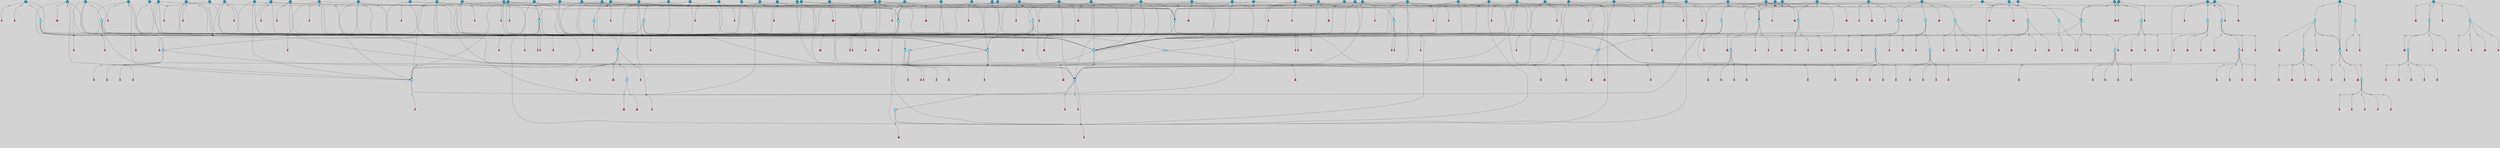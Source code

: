 // File exported with GEGELATI v1.3.1
// On the 2024-04-08 17:42:37
// With the File::TPGGraphDotExporter
digraph{
	graph[pad = "0.212, 0.055" bgcolor = lightgray]
	node[shape=circle style = filled label = ""]
		T7 [fillcolor="#66ddff"]
		T9 [fillcolor="#66ddff"]
		T11 [fillcolor="#66ddff"]
		T59 [fillcolor="#66ddff"]
		T102 [fillcolor="#66ddff"]
		T111 [fillcolor="#66ddff"]
		T214 [fillcolor="#66ddff"]
		T258 [fillcolor="#66ddff"]
		T320 [fillcolor="#66ddff"]
		T321 [fillcolor="#66ddff"]
		T322 [fillcolor="#66ddff"]
		T323 [fillcolor="#66ddff"]
		T324 [fillcolor="#66ddff"]
		T325 [fillcolor="#66ddff"]
		T326 [fillcolor="#66ddff"]
		T327 [fillcolor="#1199bb"]
		T407 [fillcolor="#66ddff"]
		T20 [fillcolor="#1199bb"]
		T429 [fillcolor="#66ddff"]
		T440 [fillcolor="#66ddff"]
		T540 [fillcolor="#66ddff"]
		T556 [fillcolor="#66ddff"]
		T603 [fillcolor="#1199bb"]
		T550 [fillcolor="#1199bb"]
		T623 [fillcolor="#66ddff"]
		T624 [fillcolor="#66ddff"]
		T625 [fillcolor="#66ddff"]
		T653 [fillcolor="#66ddff"]
		T697 [fillcolor="#1199bb"]
		T699 [fillcolor="#1199bb"]
		T700 [fillcolor="#1199bb"]
		T715 [fillcolor="#1199bb"]
		T716 [fillcolor="#66ddff"]
		T717 [fillcolor="#66ddff"]
		T718 [fillcolor="#66ddff"]
		T719 [fillcolor="#1199bb"]
		T720 [fillcolor="#66ddff"]
		T249 [fillcolor="#66ddff"]
		T721 [fillcolor="#66ddff"]
		T747 [fillcolor="#1199bb"]
		T749 [fillcolor="#1199bb"]
		T750 [fillcolor="#1199bb"]
		T751 [fillcolor="#1199bb"]
		T752 [fillcolor="#1199bb"]
		T757 [fillcolor="#1199bb"]
		T758 [fillcolor="#1199bb"]
		T762 [fillcolor="#1199bb"]
		T764 [fillcolor="#66ddff"]
		T782 [fillcolor="#1199bb"]
		T784 [fillcolor="#66ddff"]
		T785 [fillcolor="#1199bb"]
		T786 [fillcolor="#1199bb"]
		T787 [fillcolor="#1199bb"]
		T788 [fillcolor="#66ddff"]
		T789 [fillcolor="#66ddff"]
		T790 [fillcolor="#66ddff"]
		T791 [fillcolor="#1199bb"]
		T792 [fillcolor="#66ddff"]
		T793 [fillcolor="#66ddff"]
		T794 [fillcolor="#66ddff"]
		T802 [fillcolor="#1199bb"]
		T804 [fillcolor="#1199bb"]
		T807 [fillcolor="#1199bb"]
		T813 [fillcolor="#1199bb"]
		T819 [fillcolor="#1199bb"]
		T821 [fillcolor="#1199bb"]
		T822 [fillcolor="#1199bb"]
		T823 [fillcolor="#1199bb"]
		T828 [fillcolor="#1199bb"]
		T830 [fillcolor="#1199bb"]
		T832 [fillcolor="#1199bb"]
		T833 [fillcolor="#1199bb"]
		T834 [fillcolor="#1199bb"]
		T835 [fillcolor="#1199bb"]
		T836 [fillcolor="#1199bb"]
		T839 [fillcolor="#1199bb"]
		T840 [fillcolor="#1199bb"]
		T842 [fillcolor="#1199bb"]
		T843 [fillcolor="#1199bb"]
		T845 [fillcolor="#1199bb"]
		T846 [fillcolor="#1199bb"]
		T847 [fillcolor="#1199bb"]
		T849 [fillcolor="#1199bb"]
		T851 [fillcolor="#1199bb"]
		T853 [fillcolor="#1199bb"]
		T855 [fillcolor="#1199bb"]
		T856 [fillcolor="#1199bb"]
		T857 [fillcolor="#1199bb"]
		T858 [fillcolor="#1199bb"]
		T863 [fillcolor="#1199bb"]
		T865 [fillcolor="#1199bb"]
		T866 [fillcolor="#1199bb"]
		T867 [fillcolor="#1199bb"]
		T868 [fillcolor="#1199bb"]
		T870 [fillcolor="#1199bb"]
		T871 [fillcolor="#1199bb"]
		T614 [fillcolor="#1199bb"]
		T872 [fillcolor="#1199bb"]
		T873 [fillcolor="#1199bb"]
		T875 [fillcolor="#1199bb"]
		T876 [fillcolor="#1199bb"]
		T877 [fillcolor="#66ddff"]
		T878 [fillcolor="#1199bb"]
		T879 [fillcolor="#66ddff"]
		T880 [fillcolor="#66ddff"]
		T881 [fillcolor="#66ddff"]
		T882 [fillcolor="#66ddff"]
		T883 [fillcolor="#66ddff"]
		T884 [fillcolor="#1199bb"]
		T885 [fillcolor="#66ddff"]
		T886 [fillcolor="#66ddff"]
		T887 [fillcolor="#1199bb"]
		T888 [fillcolor="#1199bb"]
		T889 [fillcolor="#1199bb"]
		T890 [fillcolor="#1199bb"]
		T891 [fillcolor="#1199bb"]
		T892 [fillcolor="#1199bb"]
		T893 [fillcolor="#1199bb"]
		T894 [fillcolor="#1199bb"]
		T895 [fillcolor="#1199bb"]
		T896 [fillcolor="#1199bb"]
		T897 [fillcolor="#1199bb"]
		T898 [fillcolor="#1199bb"]
		T899 [fillcolor="#1199bb"]
		P10486 [fillcolor="#cccccc" shape=point] //-3|
		I10486 [shape=box style=invis label="1|6&2|7#0|7&#92;n10|2&0|7#1|3&#92;n9|6&2|7#2|2&#92;n5|3&0|7#0|7&#92;n1|6&2|3#0|0&#92;n2|3&2|3#2|2&#92;n5|1&2|6#0|6&#92;n"]
		P10486 -> I10486[style=invis]
		A6901 [fillcolor="#ff3366" shape=box margin=0.03 width=0 height=0 label="7"]
		T7 -> P10486 -> A6901
		P10487 [fillcolor="#cccccc" shape=point] //5|
		I10487 [shape=box style=invis label="0|5&2|3#0|1&#92;n0|6&2|1#2|4&#92;n6|2&2|6#0|7&#92;n7|4&0|3#0|1&#92;n5|4&0|7#1|6&#92;n9|1&0|5#2|2&#92;n6|3&2|3#1|7&#92;n11|7&2|4#1|6&#92;n2|5&0|1#0|0&#92;n4|7&0|0#0|2&#92;n6|2&0|6#0|0&#92;n2|1&2|6#2|4&#92;n10|0&2|0#1|0&#92;n6|6&2|4#0|6&#92;n"]
		P10487 -> I10487[style=invis]
		A6902 [fillcolor="#ff3366" shape=box margin=0.03 width=0 height=0 label="8"]
		T7 -> P10487 -> A6902
		P10488 [fillcolor="#cccccc" shape=point] //-6|
		I10488 [shape=box style=invis label="11|1&0|7#2|0&#92;n10|4&0|1#1|0&#92;n4|3&2|4#2|1&#92;n0|5&2|0#0|0&#92;n6|1&0|0#0|3&#92;n8|2&2|0#0|4&#92;n11|4&2|0#1|6&#92;n7|0&2|6#2|3&#92;n5|3&2|6#2|0&#92;n2|0&2|0#0|4&#92;n"]
		P10488 -> I10488[style=invis]
		A6903 [fillcolor="#ff3366" shape=box margin=0.03 width=0 height=0 label="9"]
		T9 -> P10488 -> A6903
		P10489 [fillcolor="#cccccc" shape=point] //2|
		I10489 [shape=box style=invis label="6|3&2|7#1|4&#92;n8|6&0|0#2|5&#92;n2|1&0|2#0|3&#92;n8|7&0|6#0|4&#92;n2|1&2|0#0|1&#92;n0|0&2|2#2|3&#92;n6|6&0|7#2|1&#92;n6|1&0|7#2|6&#92;n5|4&2|7#0|4&#92;n0|3&0|4#2|0&#92;n11|0&2|0#2|5&#92;n4|5&2|5#2|4&#92;n5|7&0|6#0|4&#92;n9|7&2|5#0|3&#92;n5|4&2|1#0|3&#92;n5|3&0|1#1|7&#92;n0|4&0|3#2|5&#92;n"]
		P10489 -> I10489[style=invis]
		A6904 [fillcolor="#ff3366" shape=box margin=0.03 width=0 height=0 label="10"]
		T9 -> P10489 -> A6904
		P10490 [fillcolor="#cccccc" shape=point] //6|
		I10490 [shape=box style=invis label="3|0&2|7#2|2&#92;n3|2&0|4#2|5&#92;n5|1&0|2#1|0&#92;n8|7&0|1#2|0&#92;n8|5&0|3#0|6&#92;n0|2&0|2#2|3&#92;n1|5&2|5#0|5&#92;n5|6&0|6#0|7&#92;n6|7&0|0#2|6&#92;n1|2&2|3#0|0&#92;n7|7&2|3#0|4&#92;n0|7&2|7#0|6&#92;n1|0&2|2#2|7&#92;n4|4&0|1#0|0&#92;n"]
		P10490 -> I10490[style=invis]
		A6905 [fillcolor="#ff3366" shape=box margin=0.03 width=0 height=0 label="11"]
		T11 -> P10490 -> A6905
		P10491 [fillcolor="#cccccc" shape=point] //-4|
		I10491 [shape=box style=invis label="4|1&0|4#2|6&#92;n1|2&2|2#2|0&#92;n1|2&2|0#0|6&#92;n8|4&2|3#2|5&#92;n5|5&2|1#1|0&#92;n"]
		P10491 -> I10491[style=invis]
		A6906 [fillcolor="#ff3366" shape=box margin=0.03 width=0 height=0 label="12"]
		T11 -> P10491 -> A6906
		P10492 [fillcolor="#cccccc" shape=point] //8|
		I10492 [shape=box style=invis label="9|0&0|1#2|0&#92;n10|1&2|5#1|4&#92;n8|2&2|6#0|4&#92;n4|5&0|3#0|1&#92;n2|4&2|5#2|3&#92;n4|2&2|2#0|2&#92;n7|5&0|2#0|0&#92;n8|2&2|1#1|3&#92;n8|7&0|7#2|1&#92;n1|1&0|0#0|7&#92;n5|6&2|5#1|0&#92;n6|3&2|5#0|0&#92;n11|4&0|3#2|6&#92;n1|2&2|4#0|7&#92;n5|6&0|1#2|0&#92;n11|3&0|2#0|7&#92;n"]
		P10492 -> I10492[style=invis]
		A6907 [fillcolor="#ff3366" shape=box margin=0.03 width=0 height=0 label="6"]
		T59 -> P10492 -> A6907
		P10493 [fillcolor="#cccccc" shape=point] //5|
		I10493 [shape=box style=invis label="3|0&2|0#0|1&#92;n3|0&0|7#0|1&#92;n5|3&0|2#2|6&#92;n4|4&2|4#2|6&#92;n11|2&0|7#1|6&#92;n2|7&2|2#2|5&#92;n9|3&2|6#2|7&#92;n7|7&0|0#0|4&#92;n6|1&2|4#2|3&#92;n5|4&2|0#1|6&#92;n1|3&0|7#0|4&#92;n"]
		P10493 -> I10493[style=invis]
		A6908 [fillcolor="#ff3366" shape=box margin=0.03 width=0 height=0 label="7"]
		T59 -> P10493 -> A6908
		T59 -> P10488
		T59 -> P10493
		P10494 [fillcolor="#cccccc" shape=point] //7|
		I10494 [shape=box style=invis label="3|3&2|7#0|4&#92;n4|3&2|6#0|3&#92;n8|4&0|6#1|2&#92;n5|6&2|3#0|4&#92;n0|7&2|1#0|5&#92;n8|7&2|2#2|5&#92;n9|1&0|0#1|0&#92;n10|1&2|1#1|4&#92;n10|5&0|6#1|7&#92;n5|2&2|3#0|4&#92;n2|0&2|6#2|7&#92;n1|7&0|1#0|7&#92;n"]
		P10494 -> I10494[style=invis]
		A6909 [fillcolor="#ff3366" shape=box margin=0.03 width=0 height=0 label="2"]
		T102 -> P10494 -> A6909
		P10495 [fillcolor="#cccccc" shape=point] //-8|
		I10495 [shape=box style=invis label="7|5&0|4#2|4&#92;n"]
		P10495 -> I10495[style=invis]
		A6910 [fillcolor="#ff3366" shape=box margin=0.03 width=0 height=0 label="3"]
		T102 -> P10495 -> A6910
		P10496 [fillcolor="#cccccc" shape=point] //8|
		I10496 [shape=box style=invis label="7|0&0|2#1|4&#92;n8|1&2|3#0|5&#92;n0|6&0|5#0|5&#92;n3|7&2|1#0|6&#92;n9|4&2|7#1|6&#92;n1|7&2|5#2|2&#92;n8|5&2|0#0|3&#92;n0|2&0|2#0|0&#92;n3|5&0|2#0|3&#92;n"]
		P10496 -> I10496[style=invis]
		A6911 [fillcolor="#ff3366" shape=box margin=0.03 width=0 height=0 label="5"]
		T102 -> P10496 -> A6911
		P10497 [fillcolor="#cccccc" shape=point] //-5|
		I10497 [shape=box style=invis label="0|0&2|3#0|2&#92;n10|5&0|6#1|3&#92;n7|3&0|6#2|3&#92;n3|4&0|6#0|6&#92;n10|5&0|2#1|1&#92;n5|0&0|1#0|3&#92;n6|6&2|5#1|5&#92;n7|4&0|2#1|7&#92;n5|7&0|1#2|5&#92;n1|5&0|0#0|3&#92;n7|5&2|1#2|6&#92;n9|0&0|2#0|0&#92;n4|0&2|4#0|0&#92;n4|6&0|0#2|3&#92;n3|1&0|6#2|5&#92;n7|7&2|1#2|3&#92;n9|4&2|2#0|6&#92;n"]
		P10497 -> I10497[style=invis]
		T111 -> P10497 -> T9
		P10498 [fillcolor="#cccccc" shape=point] //7|
		I10498 [shape=box style=invis label="7|4&2|1#2|0&#92;n4|1&2|4#2|3&#92;n5|0&2|0#2|2&#92;n6|1&2|4#2|6&#92;n"]
		P10498 -> I10498[style=invis]
		A6912 [fillcolor="#ff3366" shape=box margin=0.03 width=0 height=0 label="9"]
		T111 -> P10498 -> A6912
		P10499 [fillcolor="#cccccc" shape=point] //2|
		I10499 [shape=box style=invis label="3|0&2|0#0|1&#92;n11|2&0|7#1|6&#92;n8|7&2|4#0|5&#92;n5|3&0|2#2|6&#92;n4|4&2|4#2|6&#92;n3|0&0|7#0|1&#92;n2|7&2|2#2|5&#92;n9|3&2|6#2|7&#92;n7|7&0|0#0|4&#92;n6|1&2|4#1|3&#92;n5|4&2|0#1|6&#92;n1|3&0|7#0|4&#92;n"]
		P10499 -> I10499[style=invis]
		A6913 [fillcolor="#ff3366" shape=box margin=0.03 width=0 height=0 label="7"]
		T111 -> P10499 -> A6913
		T111 -> P10488
		P10500 [fillcolor="#cccccc" shape=point] //6|
		I10500 [shape=box style=invis label="9|4&2|7#0|6&#92;n8|4&0|1#1|0&#92;n1|3&0|0#2|1&#92;n2|4&0|6#2|2&#92;n5|1&2|5#0|7&#92;n3|0&0|3#2|6&#92;n2|2&2|6#0|2&#92;n8|4&0|4#2|2&#92;n5|1&2|4#0|3&#92;n9|4&0|6#0|6&#92;n5|0&2|2#1|5&#92;n11|7&0|0#1|1&#92;n0|4&0|3#0|3&#92;n7|7&2|4#2|5&#92;n1|5&0|1#2|1&#92;n"]
		P10500 -> I10500[style=invis]
		A6914 [fillcolor="#ff3366" shape=box margin=0.03 width=0 height=0 label="1"]
		T214 -> P10500 -> A6914
		P10501 [fillcolor="#cccccc" shape=point] //5|
		I10501 [shape=box style=invis label="9|4&2|3#1|3&#92;n0|4&2|4#0|5&#92;n6|1&2|6#2|5&#92;n4|0&0|5#2|0&#92;n"]
		P10501 -> I10501[style=invis]
		A6915 [fillcolor="#ff3366" shape=box margin=0.03 width=0 height=0 label="7"]
		T214 -> P10501 -> A6915
		P10502 [fillcolor="#cccccc" shape=point] //8|
		I10502 [shape=box style=invis label="9|0&0|1#2|0&#92;n10|1&2|5#1|4&#92;n8|2&2|6#0|4&#92;n2|4&2|5#2|3&#92;n4|2&2|2#0|2&#92;n7|5&0|2#0|0&#92;n8|2&2|1#1|3&#92;n8|7&0|7#2|1&#92;n1|1&0|0#0|7&#92;n5|6&2|5#1|0&#92;n6|6&2|5#0|0&#92;n11|4&0|3#2|6&#92;n4|2&2|4#0|7&#92;n5|6&0|1#2|0&#92;n11|3&0|2#0|7&#92;n"]
		P10502 -> I10502[style=invis]
		A6916 [fillcolor="#ff3366" shape=box margin=0.03 width=0 height=0 label="6"]
		T214 -> P10502 -> A6916
		P10503 [fillcolor="#cccccc" shape=point] //10|
		I10503 [shape=box style=invis label="4|5&2|7#2|1&#92;n1|7&2|3#0|6&#92;n3|5&2|2#0|3&#92;n10|3&0|7#1|4&#92;n7|1&0|4#2|6&#92;n10|2&0|3#1|7&#92;n9|5&2|0#0|4&#92;n4|0&0|3#2|7&#92;n11|4&2|6#1|2&#92;n5|4&2|7#0|2&#92;n2|6&2|4#0|0&#92;n6|5&0|7#2|1&#92;n5|3&2|3#1|6&#92;n10|7&2|0#1|2&#92;n"]
		P10503 -> I10503[style=invis]
		A6917 [fillcolor="#ff3366" shape=box margin=0.03 width=0 height=0 label="5"]
		T214 -> P10503 -> A6917
		P10504 [fillcolor="#cccccc" shape=point] //5|
		I10504 [shape=box style=invis label="3|0&2|0#0|1&#92;n3|0&0|7#0|1&#92;n5|3&0|2#2|6&#92;n4|4&2|4#2|6&#92;n11|2&0|7#1|6&#92;n2|7&2|2#2|5&#92;n9|3&2|6#2|7&#92;n7|7&0|0#0|4&#92;n6|1&2|4#2|3&#92;n5|4&2|0#1|6&#92;n1|3&0|7#0|4&#92;n"]
		P10504 -> I10504[style=invis]
		A6918 [fillcolor="#ff3366" shape=box margin=0.03 width=0 height=0 label="7"]
		T214 -> P10504 -> A6918
		P10505 [fillcolor="#cccccc" shape=point] //2|
		I10505 [shape=box style=invis label="9|1&2|3#0|1&#92;n5|3&2|4#2|7&#92;n11|0&2|3#0|4&#92;n7|0&2|4#0|4&#92;n5|2&2|0#2|4&#92;n7|3&0|7#0|5&#92;n"]
		P10505 -> I10505[style=invis]
		A6919 [fillcolor="#ff3366" shape=box margin=0.03 width=0 height=0 label="2"]
		T258 -> P10505 -> A6919
		T258 -> P10488
		P10506 [fillcolor="#cccccc" shape=point] //-5|
		I10506 [shape=box style=invis label="8|7&0|3#0|3&#92;n6|4&2|1#0|5&#92;n2|2&2|6#2|0&#92;n4|7&2|0#2|3&#92;n10|5&2|1#1|5&#92;n2|0&0|7#2|0&#92;n5|3&2|2#2|0&#92;n6|7&0|0#1|0&#92;n"]
		P10506 -> I10506[style=invis]
		A6920 [fillcolor="#ff3366" shape=box margin=0.03 width=0 height=0 label="1"]
		T258 -> P10506 -> A6920
		P10507 [fillcolor="#cccccc" shape=point] //2|
		I10507 [shape=box style=invis label="4|1&0|4#2|6&#92;n5|5&2|1#1|0&#92;n1|0&2|0#0|6&#92;n8|4&2|3#2|5&#92;n"]
		P10507 -> I10507[style=invis]
		T258 -> P10507 -> T11
		P10508 [fillcolor="#cccccc" shape=point] //5|
		I10508 [shape=box style=invis label="1|6&2|7#0|7&#92;n9|2&2|7#2|2&#92;n10|2&0|7#1|3&#92;n5|3&0|7#0|7&#92;n7|0&2|7#2|2&#92;n1|6&2|3#0|0&#92;n2|3&2|3#2|2&#92;n"]
		P10508 -> I10508[style=invis]
		A6921 [fillcolor="#ff3366" shape=box margin=0.03 width=0 height=0 label="7"]
		T258 -> P10508 -> A6921
		P10509 [fillcolor="#cccccc" shape=point] //-4|
		I10509 [shape=box style=invis label="4|1&0|4#2|6&#92;n1|2&2|2#2|0&#92;n1|2&2|0#0|6&#92;n8|4&2|3#2|5&#92;n5|5&2|1#1|0&#92;n"]
		P10509 -> I10509[style=invis]
		A6922 [fillcolor="#ff3366" shape=box margin=0.03 width=0 height=0 label="12"]
		T320 -> P10509 -> A6922
		P10510 [fillcolor="#cccccc" shape=point] //-9|
		I10510 [shape=box style=invis label="2|0&2|0#2|1&#92;n4|4&2|4#2|6&#92;n9|1&0|3#1|7&#92;n5|3&0|2#2|6&#92;n2|7&2|2#2|5&#92;n5|4&2|0#1|6&#92;n3|0&0|7#0|1&#92;n1|3&0|7#0|4&#92;n11|6&2|2#0|7&#92;n7|7&0|0#0|4&#92;n11|0&0|7#1|6&#92;n9|3&2|6#2|7&#92;n"]
		P10510 -> I10510[style=invis]
		A6923 [fillcolor="#ff3366" shape=box margin=0.03 width=0 height=0 label="7"]
		T321 -> P10510 -> A6923
		P10511 [fillcolor="#cccccc" shape=point] //6|
		I10511 [shape=box style=invis label="3|0&2|7#2|2&#92;n3|2&0|4#2|5&#92;n5|1&0|2#1|0&#92;n8|7&0|1#2|0&#92;n8|5&0|3#0|6&#92;n0|2&0|2#2|3&#92;n1|5&2|5#0|5&#92;n5|6&0|6#0|7&#92;n6|7&0|0#2|6&#92;n1|2&2|3#0|0&#92;n7|7&2|3#0|4&#92;n0|7&2|7#0|6&#92;n1|0&2|2#2|7&#92;n4|4&0|1#0|0&#92;n"]
		P10511 -> I10511[style=invis]
		A6924 [fillcolor="#ff3366" shape=box margin=0.03 width=0 height=0 label="11"]
		T320 -> P10511 -> A6924
		P10512 [fillcolor="#cccccc" shape=point] //2|
		I10512 [shape=box style=invis label="4|1&0|4#2|6&#92;n5|5&2|1#1|0&#92;n1|0&2|0#0|6&#92;n8|4&2|3#2|5&#92;n"]
		P10512 -> I10512[style=invis]
		T321 -> P10512 -> T320
		P10513 [fillcolor="#cccccc" shape=point] //-3|
		I10513 [shape=box style=invis label="4|5&0|0#0|0&#92;n4|7&0|0#0|2&#92;n0|6&2|1#2|4&#92;n9|1&0|5#2|2&#92;n10|0&2|0#1|0&#92;n6|6&2|4#0|6&#92;n2|5&0|1#0|0&#92;n6|3&2|3#1|7&#92;n11|7&2|4#1|6&#92;n6|2&2|6#0|1&#92;n6|2&0|0#0|0&#92;n9|1&2|6#2|4&#92;n10|4&0|3#1|1&#92;n5|4&2|7#1|6&#92;n"]
		P10513 -> I10513[style=invis]
		T323 -> P10513 -> T321
		P10514 [fillcolor="#cccccc" shape=point] //5|
		I10514 [shape=box style=invis label="0|5&2|3#0|1&#92;n0|6&2|1#2|4&#92;n6|2&2|6#0|7&#92;n7|4&0|3#0|1&#92;n5|4&0|7#1|6&#92;n9|1&0|5#2|2&#92;n6|3&2|3#1|7&#92;n11|7&2|4#1|6&#92;n2|5&0|1#0|0&#92;n4|7&0|0#0|2&#92;n6|2&0|6#0|0&#92;n2|1&2|6#2|4&#92;n10|0&2|0#1|0&#92;n6|6&2|4#0|6&#92;n"]
		P10514 -> I10514[style=invis]
		A6925 [fillcolor="#ff3366" shape=box margin=0.03 width=0 height=0 label="8"]
		T322 -> P10514 -> A6925
		P10515 [fillcolor="#cccccc" shape=point] //8|
		I10515 [shape=box style=invis label="9|7&0|5#2|5&#92;n3|3&2|3#0|2&#92;n9|5&2|2#1|0&#92;n2|3&0|6#0|3&#92;n4|4&2|5#2|7&#92;n11|3&2|0#1|5&#92;n6|6&2|1#2|2&#92;n4|6&0|1#2|2&#92;n2|5&2|7#2|2&#92;n7|7&2|2#2|3&#92;n6|5&0|3#2|6&#92;n6|7&0|6#0|2&#92;n"]
		P10515 -> I10515[style=invis]
		A6926 [fillcolor="#ff3366" shape=box margin=0.03 width=0 height=0 label="14"]
		T321 -> P10515 -> A6926
		P10516 [fillcolor="#cccccc" shape=point] //-3|
		I10516 [shape=box style=invis label="1|6&2|7#0|7&#92;n10|2&0|7#1|3&#92;n9|6&2|7#2|2&#92;n5|3&0|7#0|7&#92;n1|6&2|3#0|0&#92;n2|3&2|3#2|2&#92;n5|1&2|6#0|6&#92;n"]
		P10516 -> I10516[style=invis]
		A6927 [fillcolor="#ff3366" shape=box margin=0.03 width=0 height=0 label="7"]
		T322 -> P10516 -> A6927
		P10517 [fillcolor="#cccccc" shape=point] //-8|
		I10517 [shape=box style=invis label="7|5&0|4#2|4&#92;n"]
		P10517 -> I10517[style=invis]
		A6928 [fillcolor="#ff3366" shape=box margin=0.03 width=0 height=0 label="3"]
		T321 -> P10517 -> A6928
		P10518 [fillcolor="#cccccc" shape=point] //4|
		I10518 [shape=box style=invis label="4|3&0|6#0|3&#92;n5|7&2|3#2|2&#92;n5|6&0|7#1|2&#92;n1|4&2|6#0|3&#92;n8|4&2|1#2|5&#92;n9|5&2|4#1|4&#92;n2|4&0|5#0|7&#92;n10|0&0|6#1|3&#92;n3|0&0|6#0|2&#92;n2|7&2|7#2|6&#92;n5|2&0|5#1|5&#92;n10|4&2|5#1|7&#92;n4|0&0|4#2|4&#92;n11|1&0|4#2|6&#92;n10|6&2|0#1|4&#92;n9|7&0|3#1|4&#92;n4|5&2|7#0|6&#92;n11|5&2|6#2|3&#92;n0|3&0|5#0|1&#92;n"]
		P10518 -> I10518[style=invis]
		A6929 [fillcolor="#ff3366" shape=box margin=0.03 width=0 height=0 label="13"]
		T321 -> P10518 -> A6929
		P10519 [fillcolor="#cccccc" shape=point] //1|
		I10519 [shape=box style=invis label="0|4&0|1#0|1&#92;n10|5&2|5#1|6&#92;n7|7&2|5#2|2&#92;n9|5&0|7#2|7&#92;n8|4&0|3#2|7&#92;n11|0&2|3#0|5&#92;n7|0&0|0#0|1&#92;n4|2&0|4#0|5&#92;n5|1&0|6#2|7&#92;n11|3&0|7#1|3&#92;n"]
		P10519 -> I10519[style=invis]
		T323 -> P10519 -> T322
		P10520 [fillcolor="#cccccc" shape=point] //4|
		I10520 [shape=box style=invis label="4|3&0|6#0|3&#92;n5|7&2|3#2|2&#92;n5|6&0|7#1|2&#92;n1|4&2|6#0|3&#92;n8|4&2|1#2|5&#92;n9|5&2|4#1|4&#92;n2|4&0|5#0|7&#92;n10|0&0|6#1|3&#92;n3|0&0|6#0|2&#92;n2|7&2|7#2|6&#92;n5|2&0|5#1|5&#92;n10|4&2|5#1|7&#92;n4|0&0|4#2|4&#92;n11|1&0|4#2|6&#92;n10|6&2|0#1|4&#92;n9|7&0|3#1|4&#92;n4|5&2|7#0|6&#92;n11|5&2|6#2|3&#92;n0|3&0|5#0|1&#92;n"]
		P10520 -> I10520[style=invis]
		A6930 [fillcolor="#ff3366" shape=box margin=0.03 width=0 height=0 label="13"]
		T323 -> P10520 -> A6930
		P10521 [fillcolor="#cccccc" shape=point] //-9|
		I10521 [shape=box style=invis label="2|0&2|0#2|1&#92;n4|4&2|4#2|6&#92;n9|1&0|3#1|7&#92;n5|3&0|2#2|6&#92;n2|7&2|2#2|5&#92;n5|4&2|0#1|6&#92;n3|0&0|7#0|1&#92;n1|3&0|7#0|4&#92;n11|6&2|2#0|7&#92;n7|7&0|0#0|4&#92;n11|0&0|7#1|6&#92;n9|3&2|6#2|7&#92;n"]
		P10521 -> I10521[style=invis]
		A6931 [fillcolor="#ff3366" shape=box margin=0.03 width=0 height=0 label="7"]
		T325 -> P10521 -> A6931
		P10522 [fillcolor="#cccccc" shape=point] //-4|
		I10522 [shape=box style=invis label="4|1&0|4#2|6&#92;n1|2&2|2#2|0&#92;n1|2&2|0#0|6&#92;n8|4&2|3#2|5&#92;n5|5&2|1#1|0&#92;n"]
		P10522 -> I10522[style=invis]
		A6932 [fillcolor="#ff3366" shape=box margin=0.03 width=0 height=0 label="12"]
		T324 -> P10522 -> A6932
		P10523 [fillcolor="#cccccc" shape=point] //6|
		I10523 [shape=box style=invis label="3|0&2|7#2|2&#92;n3|2&0|4#2|5&#92;n5|1&0|2#1|0&#92;n8|7&0|1#2|0&#92;n8|5&0|3#0|6&#92;n0|2&0|2#2|3&#92;n1|5&2|5#0|5&#92;n5|6&0|6#0|7&#92;n6|7&0|0#2|6&#92;n1|2&2|3#0|0&#92;n7|7&2|3#0|4&#92;n0|7&2|7#0|6&#92;n1|0&2|2#2|7&#92;n4|4&0|1#0|0&#92;n"]
		P10523 -> I10523[style=invis]
		A6933 [fillcolor="#ff3366" shape=box margin=0.03 width=0 height=0 label="11"]
		T324 -> P10523 -> A6933
		P10524 [fillcolor="#cccccc" shape=point] //2|
		I10524 [shape=box style=invis label="4|1&0|4#2|6&#92;n5|5&2|1#1|0&#92;n1|0&2|0#0|6&#92;n8|4&2|3#2|5&#92;n"]
		P10524 -> I10524[style=invis]
		T325 -> P10524 -> T324
		P10525 [fillcolor="#cccccc" shape=point] //4|
		I10525 [shape=box style=invis label="4|3&0|6#0|3&#92;n5|7&2|3#2|2&#92;n5|6&0|7#1|2&#92;n1|4&2|6#0|3&#92;n8|4&2|1#2|5&#92;n9|5&2|4#1|4&#92;n2|4&0|5#0|7&#92;n10|0&0|6#1|3&#92;n3|0&0|6#0|2&#92;n2|7&2|7#2|6&#92;n5|2&0|5#1|5&#92;n10|4&2|5#1|7&#92;n4|0&0|4#2|4&#92;n11|1&0|4#2|6&#92;n10|6&2|0#1|4&#92;n9|7&0|3#1|4&#92;n4|5&2|7#0|6&#92;n11|5&2|6#2|3&#92;n0|3&0|5#0|1&#92;n"]
		P10525 -> I10525[style=invis]
		A6934 [fillcolor="#ff3366" shape=box margin=0.03 width=0 height=0 label="13"]
		T325 -> P10525 -> A6934
		P10526 [fillcolor="#cccccc" shape=point] //-3|
		I10526 [shape=box style=invis label="4|5&0|0#0|0&#92;n4|7&0|0#0|2&#92;n0|6&2|1#2|4&#92;n9|1&0|5#2|2&#92;n10|0&2|0#1|0&#92;n6|6&2|4#0|6&#92;n2|5&0|1#0|0&#92;n6|3&2|3#1|7&#92;n11|7&2|4#1|6&#92;n6|2&2|6#0|1&#92;n6|2&0|0#0|0&#92;n9|1&2|6#2|4&#92;n10|4&0|3#1|1&#92;n5|4&2|7#1|6&#92;n"]
		P10526 -> I10526[style=invis]
		T327 -> P10526 -> T325
		P10527 [fillcolor="#cccccc" shape=point] //5|
		I10527 [shape=box style=invis label="0|5&2|3#0|1&#92;n0|6&2|1#2|4&#92;n6|2&2|6#0|7&#92;n7|4&0|3#0|1&#92;n5|4&0|7#1|6&#92;n9|1&0|5#2|2&#92;n6|3&2|3#1|7&#92;n11|7&2|4#1|6&#92;n2|5&0|1#0|0&#92;n4|7&0|0#0|2&#92;n6|2&0|6#0|0&#92;n2|1&2|6#2|4&#92;n10|0&2|0#1|0&#92;n6|6&2|4#0|6&#92;n"]
		P10527 -> I10527[style=invis]
		A6935 [fillcolor="#ff3366" shape=box margin=0.03 width=0 height=0 label="8"]
		T326 -> P10527 -> A6935
		P10528 [fillcolor="#cccccc" shape=point] //-8|
		I10528 [shape=box style=invis label="7|5&0|4#2|4&#92;n"]
		P10528 -> I10528[style=invis]
		A6936 [fillcolor="#ff3366" shape=box margin=0.03 width=0 height=0 label="3"]
		T325 -> P10528 -> A6936
		P10529 [fillcolor="#cccccc" shape=point] //-3|
		I10529 [shape=box style=invis label="1|6&2|7#0|7&#92;n10|2&0|7#1|3&#92;n9|6&2|7#2|2&#92;n5|3&0|7#0|7&#92;n1|6&2|3#0|0&#92;n2|3&2|3#2|2&#92;n5|1&2|6#0|6&#92;n"]
		P10529 -> I10529[style=invis]
		A6937 [fillcolor="#ff3366" shape=box margin=0.03 width=0 height=0 label="7"]
		T326 -> P10529 -> A6937
		P10530 [fillcolor="#cccccc" shape=point] //8|
		I10530 [shape=box style=invis label="9|7&0|5#2|5&#92;n3|3&2|3#0|2&#92;n9|5&2|2#1|0&#92;n2|3&0|6#0|3&#92;n4|4&2|5#2|7&#92;n11|3&2|0#1|5&#92;n6|6&2|1#2|2&#92;n4|6&0|1#2|2&#92;n2|5&2|7#2|2&#92;n7|7&2|2#2|3&#92;n6|5&0|3#2|6&#92;n6|7&0|6#0|2&#92;n"]
		P10530 -> I10530[style=invis]
		A6938 [fillcolor="#ff3366" shape=box margin=0.03 width=0 height=0 label="14"]
		T325 -> P10530 -> A6938
		P10531 [fillcolor="#cccccc" shape=point] //1|
		I10531 [shape=box style=invis label="0|4&0|1#0|1&#92;n10|5&2|5#1|6&#92;n7|7&2|5#2|2&#92;n9|5&0|7#2|7&#92;n8|4&0|3#2|7&#92;n11|0&2|3#0|5&#92;n7|0&0|0#0|1&#92;n4|2&0|4#0|5&#92;n5|1&0|6#2|7&#92;n11|3&0|7#1|3&#92;n"]
		P10531 -> I10531[style=invis]
		T327 -> P10531 -> T326
		P10532 [fillcolor="#cccccc" shape=point] //4|
		I10532 [shape=box style=invis label="4|3&0|6#0|3&#92;n5|7&2|3#2|2&#92;n5|6&0|7#1|2&#92;n1|4&2|6#0|3&#92;n8|4&2|1#2|5&#92;n9|5&2|4#1|4&#92;n2|4&0|5#0|7&#92;n10|0&0|6#1|3&#92;n3|0&0|6#0|2&#92;n2|7&2|7#2|6&#92;n5|2&0|5#1|5&#92;n10|4&2|5#1|7&#92;n4|0&0|4#2|4&#92;n11|1&0|4#2|6&#92;n10|6&2|0#1|4&#92;n9|7&0|3#1|4&#92;n4|5&2|7#0|6&#92;n11|5&2|6#2|3&#92;n0|3&0|5#0|1&#92;n"]
		P10532 -> I10532[style=invis]
		A6939 [fillcolor="#ff3366" shape=box margin=0.03 width=0 height=0 label="13"]
		T327 -> P10532 -> A6939
		P10533 [fillcolor="#cccccc" shape=point] //-1|
		I10533 [shape=box style=invis label="0|5&2|2#0|0&#92;n11|3&2|3#1|3&#92;n8|5&2|2#1|7&#92;n10|0&0|6#1|2&#92;n9|1&2|5#0|3&#92;n8|0&2|4#2|6&#92;n6|7&0|2#0|3&#92;n9|2&0|7#0|1&#92;n6|2&0|2#2|1&#92;n"]
		P10533 -> I10533[style=invis]
		A6940 [fillcolor="#ff3366" shape=box margin=0.03 width=0 height=0 label="7"]
		T407 -> P10533 -> A6940
		P10534 [fillcolor="#cccccc" shape=point] //-3|
		I10534 [shape=box style=invis label="7|7&0|0#0|4&#92;n11|2&0|7#1|6&#92;n8|7&2|4#0|5&#92;n5|3&0|2#2|6&#92;n4|4&2|4#2|6&#92;n3|0&0|7#0|6&#92;n2|7&2|2#2|5&#92;n9|3&2|6#2|7&#92;n6|7&0|0#0|7&#92;n3|0&2|0#0|1&#92;n6|1&2|4#1|3&#92;n5|4&2|0#1|6&#92;n1|3&0|7#0|4&#92;n"]
		P10534 -> I10534[style=invis]
		T407 -> P10534 -> T59
		P10535 [fillcolor="#cccccc" shape=point] //-5|
		I10535 [shape=box style=invis label="5|3&0|7#0|7&#92;n9|2&2|7#2|2&#92;n1|6&2|7#0|7&#92;n7|6&2|4#0|5&#92;n10|3&0|2#1|1&#92;n9|2&0|7#1|3&#92;n1|6&0|3#0|1&#92;n4|0&0|2#2|2&#92;n7|0&2|7#2|2&#92;n5|1&2|6#0|3&#92;n2|3&2|3#2|2&#92;n"]
		P10535 -> I10535[style=invis]
		T407 -> P10535 -> T102
		P10536 [fillcolor="#cccccc" shape=point] //1|
		I10536 [shape=box style=invis label="9|3&2|0#0|4&#92;n4|2&0|5#2|0&#92;n10|7&2|7#1|1&#92;n6|3&2|6#1|5&#92;n8|3&2|5#1|2&#92;n4|0&2|1#2|2&#92;n4|1&0|4#0|3&#92;n3|6&2|5#2|5&#92;n8|3&0|1#0|7&#92;n4|0&2|4#0|1&#92;n3|4&0|0#2|1&#92;n3|2&0|7#2|1&#92;n1|4&0|1#0|2&#92;n"]
		P10536 -> I10536[style=invis]
		A6941 [fillcolor="#ff3366" shape=box margin=0.03 width=0 height=0 label="14"]
		T407 -> P10536 -> A6941
		P10537 [fillcolor="#cccccc" shape=point] //3|
		I10537 [shape=box style=invis label="5|4&2|7#0|4&#92;n0|4&0|3#2|5&#92;n8|6&0|0#2|5&#92;n2|1&0|2#0|3&#92;n9|7&0|6#0|4&#92;n0|0&2|2#2|3&#92;n6|6&0|7#2|1&#92;n6|1&0|7#2|6&#92;n0|3&0|4#2|0&#92;n11|0&2|0#2|5&#92;n4|5&2|5#2|4&#92;n5|3&0|1#1|7&#92;n9|7&2|2#0|3&#92;n5|4&2|1#0|3&#92;n5|0&0|6#0|4&#92;n0|0&0|1#2|0&#92;n"]
		P10537 -> I10537[style=invis]
		A6942 [fillcolor="#ff3366" shape=box margin=0.03 width=0 height=0 label="10"]
		T407 -> P10537 -> A6942
		P10538 [fillcolor="#cccccc" shape=point] //-2|
		I10538 [shape=box style=invis label="3|5&2|6#2|3&#92;n3|2&0|0#0|0&#92;n8|0&2|0#0|1&#92;n"]
		P10538 -> I10538[style=invis]
		A6943 [fillcolor="#ff3366" shape=box margin=0.03 width=0 height=0 label="3"]
		T20 -> P10538 -> A6943
		P10539 [fillcolor="#cccccc" shape=point] //5|
		I10539 [shape=box style=invis label="4|4&2|4#2|6&#92;n3|0&0|7#0|1&#92;n5|3&0|2#2|6&#92;n3|0&2|0#2|1&#92;n11|2&0|7#1|6&#92;n9|3&2|6#2|7&#92;n7|7&0|0#0|4&#92;n6|1&2|4#2|3&#92;n5|4&2|0#1|6&#92;n1|3&0|7#0|4&#92;n"]
		P10539 -> I10539[style=invis]
		T20 -> P10539 -> T407
		P10540 [fillcolor="#cccccc" shape=point] //4|
		I10540 [shape=box style=invis label="2|2&0|1#2|4&#92;n3|7&2|2#0|7&#92;n6|5&2|4#1|3&#92;n7|0&0|7#1|3&#92;n10|7&0|0#1|2&#92;n"]
		P10540 -> I10540[style=invis]
		T20 -> P10540 -> T111
		T20 -> P10493
		T20 -> P10488
		P10541 [fillcolor="#cccccc" shape=point] //4|
		I10541 [shape=box style=invis label="8|5&2|3#2|1&#92;n10|1&0|3#1|6&#92;n7|1&2|6#1|3&#92;n4|1&0|6#0|0&#92;n11|1&0|2#0|3&#92;n2|0&2|1#2|7&#92;n"]
		P10541 -> I10541[style=invis]
		A6944 [fillcolor="#ff3366" shape=box margin=0.03 width=0 height=0 label="2"]
		T429 -> P10541 -> A6944
		P10542 [fillcolor="#cccccc" shape=point] //1|
		I10542 [shape=box style=invis label="9|7&0|2#2|2&#92;n6|5&0|1#1|0&#92;n2|2&0|0#2|1&#92;n4|3&2|2#2|3&#92;n2|5&2|2#0|0&#92;n10|7&0|5#1|1&#92;n9|5&2|7#2|5&#92;n7|7&2|5#2|5&#92;n8|0&2|4#0|1&#92;n5|4&2|0#0|2&#92;n2|5&2|2#2|6&#92;n4|4&0|2#2|1&#92;n7|2&2|4#0|0&#92;n10|0&2|2#1|1&#92;n10|4&2|3#1|0&#92;n"]
		P10542 -> I10542[style=invis]
		A6945 [fillcolor="#ff3366" shape=box margin=0.03 width=0 height=0 label="1"]
		T429 -> P10542 -> A6945
		P10543 [fillcolor="#cccccc" shape=point] //-8|
		I10543 [shape=box style=invis label="11|7&2|0#2|0&#92;n5|5&2|7#2|7&#92;n8|6&2|7#1|2&#92;n1|7&0|3#0|6&#92;n4|0&2|1#2|2&#92;n9|0&0|2#0|0&#92;n10|1&0|5#1|6&#92;n0|0&2|3#2|0&#92;n3|2&0|1#2|6&#92;n0|1&2|4#0|0&#92;n"]
		P10543 -> I10543[style=invis]
		A6946 [fillcolor="#ff3366" shape=box margin=0.03 width=0 height=0 label="6"]
		T429 -> P10543 -> A6946
		P10544 [fillcolor="#cccccc" shape=point] //-7|
		I10544 [shape=box style=invis label="7|3&0|6#2|5&#92;n10|5&0|5#1|0&#92;n1|0&2|4#0|3&#92;n"]
		P10544 -> I10544[style=invis]
		T429 -> P10544 -> T7
		P10545 [fillcolor="#cccccc" shape=point] //-2|
		I10545 [shape=box style=invis label="3|1&2|6#2|5&#92;n4|5&0|4#0|6&#92;n7|1&0|6#2|2&#92;n2|6&0|6#2|0&#92;n7|7&0|0#1|0&#92;n3|7&0|7#0|1&#92;n1|3&2|2#2|0&#92;n3|6&0|5#0|0&#92;n4|0&2|7#0|4&#92;n9|4&2|2#0|1&#92;n3|1&2|5#0|7&#92;n"]
		P10545 -> I10545[style=invis]
		A6947 [fillcolor="#ff3366" shape=box margin=0.03 width=0 height=0 label="1"]
		T429 -> P10545 -> A6947
		P10546 [fillcolor="#cccccc" shape=point] //2|
		I10546 [shape=box style=invis label="0|6&0|7#0|4&#92;n6|7&2|6#2|6&#92;n11|3&0|7#1|6&#92;n11|1&0|6#2|7&#92;n2|4&0|1#0|1&#92;n10|6&2|5#1|6&#92;n11|3&0|1#1|7&#92;n10|0&2|3#1|5&#92;n"]
		P10546 -> I10546[style=invis]
		T440 -> P10546 -> T7
		P10547 [fillcolor="#cccccc" shape=point] //-9|
		I10547 [shape=box style=invis label="2|0&2|3#2|0&#92;n11|7&0|4#1|0&#92;n"]
		P10547 -> I10547[style=invis]
		T440 -> P10547 -> T111
		T440 -> P10493
		P10548 [fillcolor="#cccccc" shape=point] //7|
		I10548 [shape=box style=invis label="2|0&2|1#2|0&#92;n9|1&0|6#0|3&#92;n11|7&0|4#1|0&#92;n"]
		P10548 -> I10548[style=invis]
		T540 -> P10548 -> T111
		P10549 [fillcolor="#cccccc" shape=point] //6|
		I10549 [shape=box style=invis label="0|5&2|3#0|1&#92;n0|6&2|1#2|4&#92;n9|1&0|5#2|2&#92;n7|4&0|3#0|1&#92;n5|4&0|7#1|6&#92;n2|5&0|1#0|0&#92;n6|3&2|3#1|7&#92;n11|7&2|4#1|6&#92;n6|2&2|6#0|1&#92;n4|7&0|0#0|2&#92;n6|2&0|6#0|0&#92;n9|1&2|6#2|4&#92;n10|0&2|0#1|0&#92;n6|6&2|4#0|6&#92;n"]
		P10549 -> I10549[style=invis]
		A6948 [fillcolor="#ff3366" shape=box margin=0.03 width=0 height=0 label="8"]
		T540 -> P10549 -> A6948
		P10550 [fillcolor="#cccccc" shape=point] //-4|
		I10550 [shape=box style=invis label="6|3&2|6#1|2&#92;n2|5&2|2#2|5&#92;n2|6&0|4#0|5&#92;n6|0&0|2#1|2&#92;n"]
		P10550 -> I10550[style=invis]
		A6949 [fillcolor="#ff3366" shape=box margin=0.03 width=0 height=0 label="7"]
		T540 -> P10550 -> A6949
		P10551 [fillcolor="#cccccc" shape=point] //-5|
		I10551 [shape=box style=invis label="7|2&0|3#2|2&#92;n3|2&0|2#2|0&#92;n1|5&2|7#0|4&#92;n5|3&0|3#0|7&#92;n11|4&0|1#0|0&#92;n8|7&2|7#2|7&#92;n4|0&0|3#2|7&#92;n"]
		P10551 -> I10551[style=invis]
		A6950 [fillcolor="#ff3366" shape=box margin=0.03 width=0 height=0 label="7"]
		T540 -> P10551 -> A6950
		P10552 [fillcolor="#cccccc" shape=point] //1|
		I10552 [shape=box style=invis label="0|4&0|1#0|7&#92;n10|5&2|5#1|6&#92;n7|7&2|5#2|2&#92;n9|5&0|7#2|7&#92;n8|4&0|3#2|7&#92;n7|0&0|0#0|1&#92;n11|0&2|3#0|5&#92;n4|2&0|4#0|5&#92;n11|3&0|7#1|3&#92;n"]
		P10552 -> I10552[style=invis]
		T556 -> P10552 -> T322
		T556 -> P10548
		P10553 [fillcolor="#cccccc" shape=point] //6|
		I10553 [shape=box style=invis label="8|3&0|3#0|1&#92;n4|1&0|7#0|7&#92;n11|7&0|2#0|0&#92;n6|4&2|3#1|7&#92;n8|3&0|1#0|4&#92;n10|0&2|4#1|6&#92;n10|6&0|3#1|2&#92;n5|1&0|1#1|4&#92;n5|5&0|4#2|0&#92;n1|3&0|6#0|0&#92;n0|1&2|0#2|7&#92;n"]
		P10553 -> I10553[style=invis]
		A6951 [fillcolor="#ff3366" shape=box margin=0.03 width=0 height=0 label="3"]
		T556 -> P10553 -> A6951
		P10554 [fillcolor="#cccccc" shape=point] //-6|
		I10554 [shape=box style=invis label="4|6&0|1#2|5&#92;n4|3&2|0#0|1&#92;n2|1&2|3#0|0&#92;n7|4&2|7#0|4&#92;n0|0&2|7#2|7&#92;n11|7&0|5#2|3&#92;n5|0&2|1#2|2&#92;n10|0&0|4#1|2&#92;n4|4&0|7#0|0&#92;n6|7&0|2#0|1&#92;n1|6&2|5#0|4&#92;n"]
		P10554 -> I10554[style=invis]
		A6952 [fillcolor="#ff3366" shape=box margin=0.03 width=0 height=0 label="0"]
		T556 -> P10554 -> A6952
		P10555 [fillcolor="#cccccc" shape=point] //-2|
		I10555 [shape=box style=invis label="5|7&2|5#1|7&#92;n7|5&2|1#1|6&#92;n9|7&2|1#2|7&#92;n2|0&2|1#2|0&#92;n10|2&0|4#1|6&#92;n10|2&2|6#1|5&#92;n4|7&2|3#0|2&#92;n2|3&2|2#2|0&#92;n5|1&0|5#1|5&#92;n3|3&0|6#0|3&#92;n8|2&0|1#1|4&#92;n1|1&2|3#2|2&#92;n5|0&0|7#0|4&#92;n0|2&2|5#0|0&#92;n10|3&2|5#1|5&#92;n"]
		P10555 -> I10555[style=invis]
		T603 -> P10555 -> T440
		P10556 [fillcolor="#cccccc" shape=point] //5|
		I10556 [shape=box style=invis label="11|7&2|4#1|6&#92;n0|6&2|1#2|4&#92;n6|2&2|6#0|7&#92;n6|6&2|4#0|6&#92;n7|4&0|3#0|1&#92;n0|5&2|3#0|1&#92;n9|1&0|7#2|2&#92;n5|4&0|7#1|6&#92;n2|5&0|1#0|0&#92;n4|7&0|0#0|4&#92;n6|2&0|6#0|0&#92;n2|1&2|6#2|4&#92;n10|0&0|0#1|0&#92;n9|0&2|7#1|1&#92;n5|1&0|7#2|7&#92;n"]
		P10556 -> I10556[style=invis]
		T603 -> P10556 -> T258
		P10557 [fillcolor="#cccccc" shape=point] //-9|
		I10557 [shape=box style=invis label="7|7&0|0#0|4&#92;n11|2&0|7#1|6&#92;n5|3&0|2#2|4&#92;n4|4&2|4#2|6&#92;n6|1&2|4#1|3&#92;n2|7&2|2#2|5&#92;n3|0&0|7#0|6&#92;n6|7&0|0#0|7&#92;n3|0&2|0#0|1&#92;n9|3&0|6#2|7&#92;n5|4&2|0#1|6&#92;n1|3&0|7#0|4&#92;n"]
		P10557 -> I10557[style=invis]
		T603 -> P10557 -> T59
		P10558 [fillcolor="#cccccc" shape=point] //3|
		I10558 [shape=box style=invis label="1|7&0|1#2|5&#92;n5|6&0|7#1|3&#92;n5|7&0|3#2|2&#92;n10|6&2|0#1|4&#92;n5|2&0|5#1|5&#92;n4|5&2|7#0|6&#92;n8|4&2|1#2|5&#92;n2|3&2|7#2|6&#92;n3|0&0|6#0|2&#92;n10|0&0|6#1|3&#92;n0|4&2|7#2|5&#92;n9|5&2|4#1|4&#92;n8|4&2|6#2|0&#92;n9|7&0|3#1|4&#92;n"]
		P10558 -> I10558[style=invis]
		A6953 [fillcolor="#ff3366" shape=box margin=0.03 width=0 height=0 label="13"]
		T603 -> P10558 -> A6953
		P10559 [fillcolor="#cccccc" shape=point] //-4|
		I10559 [shape=box style=invis label="4|1&0|4#2|6&#92;n1|2&2|2#2|0&#92;n1|2&2|0#0|6&#92;n8|4&2|3#2|5&#92;n5|5&2|1#1|0&#92;n"]
		P10559 -> I10559[style=invis]
		A6954 [fillcolor="#ff3366" shape=box margin=0.03 width=0 height=0 label="12"]
		T550 -> P10559 -> A6954
		P10560 [fillcolor="#cccccc" shape=point] //7|
		I10560 [shape=box style=invis label="7|4&2|7#0|4&#92;n4|6&0|1#2|5&#92;n2|1&2|3#0|0&#92;n4|3&2|0#0|1&#92;n0|0&2|7#2|7&#92;n7|7&0|5#2|3&#92;n5|0&2|1#2|2&#92;n10|0&0|4#1|2&#92;n4|4&0|7#0|0&#92;n6|7&0|2#0|1&#92;n1|4&2|5#0|4&#92;n"]
		P10560 -> I10560[style=invis]
		A6955 [fillcolor="#ff3366" shape=box margin=0.03 width=0 height=0 label="0"]
		T623 -> P10560 -> A6955
		P10561 [fillcolor="#cccccc" shape=point] //0|
		I10561 [shape=box style=invis label="4|0&0|3#2|7&#92;n10|2&0|3#1|7&#92;n3|5&0|2#0|3&#92;n4|5&0|0#2|1&#92;n10|7&2|0#1|2&#92;n5|3&2|3#1|6&#92;n9|5&2|0#0|4&#92;n5|4&2|7#0|2&#92;n10|3&2|7#1|4&#92;n7|2&0|1#2|6&#92;n8|6&0|5#0|5&#92;n8|7&2|3#0|5&#92;n2|6&2|4#0|0&#92;n"]
		P10561 -> I10561[style=invis]
		A6956 [fillcolor="#ff3366" shape=box margin=0.03 width=0 height=0 label="5"]
		T625 -> P10561 -> A6956
		P10562 [fillcolor="#cccccc" shape=point] //0|
		I10562 [shape=box style=invis label="2|5&0|1#0|6&#92;n6|1&2|2#2|7&#92;n8|0&0|3#1|4&#92;n4|3&2|5#2|4&#92;n8|1&2|4#0|0&#92;n6|6&0|1#2|6&#92;n11|7&2|4#2|5&#92;n6|2&2|4#0|2&#92;n8|5&2|4#2|4&#92;n2|1&2|1#2|2&#92;n2|7&2|5#2|6&#92;n9|7&0|5#0|4&#92;n1|2&0|5#2|6&#92;n4|2&2|3#2|7&#92;n3|3&2|1#0|2&#92;n"]
		P10562 -> I10562[style=invis]
		A6957 [fillcolor="#ff3366" shape=box margin=0.03 width=0 height=0 label="5"]
		T625 -> P10562 -> A6957
		P10563 [fillcolor="#cccccc" shape=point] //3|
		I10563 [shape=box style=invis label="7|6&2|4#0|2&#92;n10|3&2|7#1|4&#92;n11|6&0|4#0|1&#92;n7|1&0|0#2|6&#92;n7|6&0|3#2|6&#92;n4|0&2|6#0|1&#92;n4|4&2|5#0|2&#92;n4|6&0|4#2|7&#92;n10|0&2|3#1|5&#92;n2|6&0|5#0|2&#92;n1|0&2|3#0|7&#92;n1|6&2|0#0|5&#92;n6|2&0|1#0|7&#92;n9|2&0|3#2|7&#92;n5|3&0|6#0|6&#92;n1|7&2|5#2|3&#92;n8|1&2|7#0|6&#92;n1|0&2|5#2|1&#92;n7|1&2|2#2|5&#92;n7|4&2|6#0|3&#92;n"]
		P10563 -> I10563[style=invis]
		A6958 [fillcolor="#ff3366" shape=box margin=0.03 width=0 height=0 label="4"]
		T625 -> P10563 -> A6958
		P10564 [fillcolor="#cccccc" shape=point] //-9|
		I10564 [shape=box style=invis label="4|7&2|6#0|5&#92;n11|3&0|2#2|6&#92;n10|2&2|4#1|6&#92;n3|0&2|6#2|7&#92;n4|3&0|5#0|7&#92;n2|3&0|7#0|7&#92;n10|6&0|7#1|5&#92;n10|1&2|2#1|1&#92;n1|7&0|3#2|6&#92;n"]
		P10564 -> I10564[style=invis]
		A6959 [fillcolor="#ff3366" shape=box margin=0.03 width=0 height=0 label="4"]
		T550 -> P10564 -> A6959
		P10565 [fillcolor="#cccccc" shape=point] //8|
		I10565 [shape=box style=invis label="9|0&0|1#2|0&#92;n10|1&2|5#1|4&#92;n8|2&2|6#0|4&#92;n2|4&2|5#2|3&#92;n4|2&2|2#0|2&#92;n7|5&0|2#0|0&#92;n8|2&2|1#1|3&#92;n8|7&0|7#2|1&#92;n1|1&0|0#0|7&#92;n5|6&2|5#1|0&#92;n6|6&2|5#0|0&#92;n11|4&0|3#2|6&#92;n4|2&2|4#0|7&#92;n5|6&0|1#2|0&#92;n11|3&0|2#0|7&#92;n"]
		P10565 -> I10565[style=invis]
		A6960 [fillcolor="#ff3366" shape=box margin=0.03 width=0 height=0 label="6"]
		T624 -> P10565 -> A6960
		P10566 [fillcolor="#cccccc" shape=point] //-6|
		I10566 [shape=box style=invis label="9|0&2|0#0|1&#92;n3|2&0|2#0|3&#92;n5|4&0|5#1|7&#92;n2|1&0|4#0|3&#92;n9|2&2|0#2|4&#92;n7|6&0|4#0|2&#92;n2|3&0|6#2|6&#92;n1|2&0|3#2|0&#92;n"]
		P10566 -> I10566[style=invis]
		T550 -> P10566 -> T624
		P10567 [fillcolor="#cccccc" shape=point] //5|
		I10567 [shape=box style=invis label="3|0&2|0#0|1&#92;n3|0&0|7#0|1&#92;n5|3&0|2#2|6&#92;n4|4&2|4#2|6&#92;n11|2&0|7#1|6&#92;n2|7&2|2#2|5&#92;n9|3&2|6#2|7&#92;n7|7&0|0#0|4&#92;n6|1&2|4#2|3&#92;n5|4&2|0#1|6&#92;n1|3&0|7#0|4&#92;n"]
		P10567 -> I10567[style=invis]
		A6961 [fillcolor="#ff3366" shape=box margin=0.03 width=0 height=0 label="7"]
		T624 -> P10567 -> A6961
		P10568 [fillcolor="#cccccc" shape=point] //-10|
		I10568 [shape=box style=invis label="3|6&0|0#0|4&#92;n4|1&2|4#0|1&#92;n5|1&0|1#0|4&#92;n5|5&2|6#0|5&#92;n6|5&0|6#0|3&#92;n11|1&2|0#0|1&#92;n0|7&2|0#0|3&#92;n1|2&0|6#0|1&#92;n8|0&0|4#2|0&#92;n0|4&0|7#2|7&#92;n7|0&2|7#1|3&#92;n3|1&0|5#2|5&#92;n5|1&0|4#0|3&#92;n2|2&0|2#0|0&#92;n8|3&0|1#0|7&#92;n3|0&0|3#0|5&#92;n7|2&0|5#2|0&#92;n6|3&2|7#1|5&#92;n4|7&2|7#2|1&#92;n"]
		P10568 -> I10568[style=invis]
		A6962 [fillcolor="#ff3366" shape=box margin=0.03 width=0 height=0 label="14"]
		T624 -> P10568 -> A6962
		P10569 [fillcolor="#cccccc" shape=point] //5|
		I10569 [shape=box style=invis label="0|5&2|3#0|1&#92;n0|6&2|1#2|4&#92;n6|2&2|6#0|7&#92;n7|4&0|3#0|1&#92;n5|4&0|7#1|6&#92;n9|1&0|5#2|2&#92;n6|3&2|3#1|7&#92;n11|7&2|4#1|6&#92;n2|5&0|1#0|0&#92;n4|7&0|0#0|2&#92;n6|2&0|6#0|0&#92;n2|1&2|6#2|4&#92;n10|0&2|0#1|0&#92;n6|6&2|4#0|6&#92;n"]
		P10569 -> I10569[style=invis]
		A6963 [fillcolor="#ff3366" shape=box margin=0.03 width=0 height=0 label="8"]
		T624 -> P10569 -> A6963
		P10570 [fillcolor="#cccccc" shape=point] //-2|
		I10570 [shape=box style=invis label="1|3&0|2#0|7&#92;n6|1&0|7#0|0&#92;n6|1&2|4#1|7&#92;n3|0&2|3#0|3&#92;n0|2&0|7#2|6&#92;n"]
		P10570 -> I10570[style=invis]
		T550 -> P10570 -> T623
		P10571 [fillcolor="#cccccc" shape=point] //5|
		I10571 [shape=box style=invis label="3|0&2|0#2|1&#92;n3|0&0|7#0|1&#92;n5|3&0|2#2|6&#92;n4|4&2|4#2|6&#92;n5|4&2|0#1|6&#92;n2|7&2|2#2|5&#92;n1|3&0|7#0|4&#92;n11|6&2|2#0|7&#92;n7|7&0|0#0|4&#92;n6|1&2|4#2|3&#92;n11|0&0|7#1|6&#92;n9|3&2|6#2|7&#92;n"]
		P10571 -> I10571[style=invis]
		A6964 [fillcolor="#ff3366" shape=box margin=0.03 width=0 height=0 label="7"]
		T623 -> P10571 -> A6964
		P10572 [fillcolor="#cccccc" shape=point] //4|
		I10572 [shape=box style=invis label="7|1&0|6#0|1&#92;n6|7&2|7#1|7&#92;n10|1&2|1#1|1&#92;n9|6&2|2#1|4&#92;n4|7&0|4#2|2&#92;n9|6&0|5#1|1&#92;n10|0&2|6#1|6&#92;n5|1&0|1#2|3&#92;n10|1&0|5#1|0&#92;n3|4&2|3#0|0&#92;n8|2&0|5#2|4&#92;n1|6&2|0#0|0&#92;n2|3&0|1#2|6&#92;n5|2&2|2#1|6&#92;n2|2&0|1#2|1&#92;n3|1&2|7#0|3&#92;n6|7&2|3#0|4&#92;n"]
		P10572 -> I10572[style=invis]
		A6965 [fillcolor="#ff3366" shape=box margin=0.03 width=0 height=0 label="10"]
		T623 -> P10572 -> A6965
		P10573 [fillcolor="#cccccc" shape=point] //-1|
		I10573 [shape=box style=invis label="5|7&2|4#0|7&#92;n6|4&2|4#2|6&#92;n3|0&0|5#0|0&#92;n9|5&0|7#1|4&#92;n8|0&0|2#2|1&#92;n3|0&2|6#0|7&#92;n1|7&2|5#2|5&#92;n9|4&0|2#0|6&#92;n4|4&2|5#0|6&#92;n"]
		P10573 -> I10573[style=invis]
		A6966 [fillcolor="#ff3366" shape=box margin=0.03 width=0 height=0 label="7"]
		T550 -> P10573 -> A6966
		P10574 [fillcolor="#cccccc" shape=point] //-4|
		I10574 [shape=box style=invis label="0|4&0|0#2|7&#92;n8|5&2|4#2|4&#92;n4|3&2|5#2|4&#92;n11|7&2|2#2|5&#92;n6|5&2|2#2|7&#92;n3|2&0|7#0|7&#92;n3|3&2|1#0|3&#92;n2|6&0|3#2|5&#92;n0|1&2|6#2|2&#92;n8|2&0|0#1|6&#92;n0|7&0|5#0|4&#92;n9|5&0|3#2|7&#92;n2|7&2|5#2|6&#92;n9|0&2|0#0|1&#92;n1|2&2|4#0|2&#92;n"]
		P10574 -> I10574[style=invis]
		T623 -> P10574 -> T625
		P10575 [fillcolor="#cccccc" shape=point] //2|
		I10575 [shape=box style=invis label="9|1&2|3#0|1&#92;n5|2&2|0#2|4&#92;n3|6&2|5#2|7&#92;n7|0&2|5#0|4&#92;n1|2&0|3#0|5&#92;n7|3&2|7#0|0&#92;n"]
		P10575 -> I10575[style=invis]
		A6967 [fillcolor="#ff3366" shape=box margin=0.03 width=0 height=0 label="2"]
		T625 -> P10575 -> A6967
		P10576 [fillcolor="#cccccc" shape=point] //-6|
		I10576 [shape=box style=invis label="7|5&0|4#0|4&#92;n11|0&2|5#2|1&#92;n"]
		P10576 -> I10576[style=invis]
		A6968 [fillcolor="#ff3366" shape=box margin=0.03 width=0 height=0 label="3"]
		T625 -> P10576 -> A6968
		T653 -> P10549
		P10577 [fillcolor="#cccccc" shape=point] //1|
		I10577 [shape=box style=invis label="9|0&0|1#1|4&#92;n4|4&2|6#2|6&#92;n4|2&2|3#0|2&#92;n9|3&2|6#1|6&#92;n3|7&2|1#2|7&#92;n2|0&0|2#2|1&#92;n3|3&2|0#2|1&#92;n7|5&0|4#0|4&#92;n5|3&0|7#2|4&#92;n"]
		P10577 -> I10577[style=invis]
		A6969 [fillcolor="#ff3366" shape=box margin=0.03 width=0 height=0 label="7"]
		T653 -> P10577 -> A6969
		P10578 [fillcolor="#cccccc" shape=point] //4|
		I10578 [shape=box style=invis label="10|3&0|1#1|5&#92;n9|6&2|1#0|5&#92;n1|2&0|4#2|3&#92;n1|0&0|3#0|2&#92;n7|1&0|1#0|0&#92;n4|6&2|0#0|0&#92;n9|1&2|4#0|4&#92;n10|3&0|7#1|0&#92;n11|1&2|5#2|7&#92;n4|7&0|3#2|2&#92;n"]
		P10578 -> I10578[style=invis]
		A6970 [fillcolor="#ff3366" shape=box margin=0.03 width=0 height=0 label="1"]
		T653 -> P10578 -> A6970
		T653 -> P10555
		T653 -> P10491
		T697 -> P10555
		T697 -> P10557
		T697 -> P10558
		T697 -> P10566
		P10579 [fillcolor="#cccccc" shape=point] //-1|
		I10579 [shape=box style=invis label="11|5&0|1#0|0&#92;n0|6&0|7#2|0&#92;n5|2&0|4#2|5&#92;n10|6&0|5#1|5&#92;n8|2&0|3#2|4&#92;n4|3&2|1#2|5&#92;n2|4&0|3#0|1&#92;n3|6&0|3#2|0&#92;n11|2&2|6#0|5&#92;n11|5&2|6#2|6&#92;n5|0&0|0#2|1&#92;n9|3&2|4#0|3&#92;n9|2&0|1#0|5&#92;n10|3&0|2#1|0&#92;n3|3&0|4#0|3&#92;n11|5&0|2#2|5&#92;n3|2&0|5#2|3&#92;n"]
		P10579 -> I10579[style=invis]
		T697 -> P10579 -> T7
		T699 -> P10555
		P10580 [fillcolor="#cccccc" shape=point] //-2|
		I10580 [shape=box style=invis label="11|7&2|4#1|6&#92;n0|6&2|1#2|4&#92;n2|1&2|3#2|0&#92;n9|1&0|7#2|2&#92;n0|3&2|7#2|1&#92;n0|5&2|3#0|1&#92;n1|3&2|4#0|7&#92;n4|0&0|3#0|1&#92;n5|4&0|7#1|6&#92;n2|5&0|1#2|0&#92;n4|7&0|0#0|4&#92;n6|2&2|6#0|7&#92;n9|4&0|2#2|6&#92;n2|1&2|6#2|4&#92;n9|0&2|7#0|1&#92;n5|1&0|7#2|7&#92;n"]
		P10580 -> I10580[style=invis]
		T699 -> P10580 -> T258
		T699 -> P10557
		T699 -> P10487
		T700 -> P10549
		P10581 [fillcolor="#cccccc" shape=point] //4|
		I10581 [shape=box style=invis label="7|2&2|3#1|3&#92;n10|7&0|0#1|2&#92;n3|7&2|2#0|7&#92;n8|5&2|4#1|3&#92;n7|0&0|7#1|3&#92;n2|2&0|1#2|4&#92;n"]
		P10581 -> I10581[style=invis]
		T700 -> P10581 -> T111
		P10582 [fillcolor="#cccccc" shape=point] //-9|
		I10582 [shape=box style=invis label="4|7&2|6#0|5&#92;n11|3&0|2#2|0&#92;n3|0&2|6#2|7&#92;n4|3&0|5#0|7&#92;n2|3&0|7#0|7&#92;n8|0&2|1#2|6&#92;n10|6&0|7#1|5&#92;n10|1&2|2#1|1&#92;n1|7&0|3#2|6&#92;n"]
		P10582 -> I10582[style=invis]
		A6971 [fillcolor="#ff3366" shape=box margin=0.03 width=0 height=0 label="4"]
		T700 -> P10582 -> A6971
		T700 -> P10555
		P10583 [fillcolor="#cccccc" shape=point] //5|
		I10583 [shape=box style=invis label="0|5&2|3#0|1&#92;n0|6&2|1#2|4&#92;n6|2&2|6#0|7&#92;n7|4&0|3#0|1&#92;n5|4&0|7#1|6&#92;n9|1&0|5#2|2&#92;n6|3&2|3#1|7&#92;n11|7&2|4#1|6&#92;n2|5&0|1#0|0&#92;n4|7&0|0#0|2&#92;n6|2&0|6#0|0&#92;n2|1&2|6#2|4&#92;n10|0&2|0#1|0&#92;n6|6&2|4#0|6&#92;n"]
		P10583 -> I10583[style=invis]
		A6972 [fillcolor="#ff3366" shape=box margin=0.03 width=0 height=0 label="8"]
		T717 -> P10583 -> A6972
		P10584 [fillcolor="#cccccc" shape=point] //-10|
		I10584 [shape=box style=invis label="3|6&0|0#0|4&#92;n4|1&2|4#0|1&#92;n5|1&0|1#0|4&#92;n5|5&2|6#0|5&#92;n6|5&0|6#0|3&#92;n11|1&2|0#0|1&#92;n0|7&2|0#0|3&#92;n1|2&0|6#0|1&#92;n8|0&0|4#2|0&#92;n0|4&0|7#2|7&#92;n7|0&2|7#1|3&#92;n3|1&0|5#2|5&#92;n5|1&0|4#0|3&#92;n2|2&0|2#0|0&#92;n8|3&0|1#0|7&#92;n3|0&0|3#0|5&#92;n7|2&0|5#2|0&#92;n6|3&2|7#1|5&#92;n4|7&2|7#2|1&#92;n"]
		P10584 -> I10584[style=invis]
		A6973 [fillcolor="#ff3366" shape=box margin=0.03 width=0 height=0 label="14"]
		T717 -> P10584 -> A6973
		P10585 [fillcolor="#cccccc" shape=point] //5|
		I10585 [shape=box style=invis label="3|0&2|0#0|1&#92;n3|0&0|7#0|1&#92;n5|3&0|2#2|6&#92;n4|4&2|4#2|6&#92;n11|2&0|7#1|6&#92;n2|7&2|2#2|5&#92;n9|3&2|6#2|7&#92;n7|7&0|0#0|4&#92;n6|1&2|4#2|3&#92;n5|4&2|0#1|6&#92;n1|3&0|7#0|4&#92;n"]
		P10585 -> I10585[style=invis]
		A6974 [fillcolor="#ff3366" shape=box margin=0.03 width=0 height=0 label="7"]
		T717 -> P10585 -> A6974
		P10586 [fillcolor="#cccccc" shape=point] //-1|
		I10586 [shape=box style=invis label="5|7&2|4#0|7&#92;n6|4&2|4#2|6&#92;n3|0&0|5#0|0&#92;n9|5&0|7#1|4&#92;n8|0&0|2#2|1&#92;n3|0&2|6#0|7&#92;n1|7&2|5#2|5&#92;n9|4&0|2#0|6&#92;n4|4&2|5#0|6&#92;n"]
		P10586 -> I10586[style=invis]
		A6975 [fillcolor="#ff3366" shape=box margin=0.03 width=0 height=0 label="7"]
		T715 -> P10586 -> A6975
		P10587 [fillcolor="#cccccc" shape=point] //-2|
		I10587 [shape=box style=invis label="0|2&0|7#2|6&#92;n6|1&0|4#1|7&#92;n3|0&2|3#0|3&#92;n1|3&0|2#0|7&#92;n"]
		P10587 -> I10587[style=invis]
		T715 -> P10587 -> T716
		P10588 [fillcolor="#cccccc" shape=point] //5|
		I10588 [shape=box style=invis label="3|0&2|0#2|1&#92;n3|0&0|7#0|1&#92;n5|3&0|2#2|6&#92;n4|4&2|4#2|6&#92;n5|4&2|0#1|6&#92;n2|7&2|2#2|5&#92;n1|3&0|7#0|4&#92;n11|6&2|2#0|7&#92;n7|7&0|0#0|4&#92;n6|1&2|4#2|3&#92;n11|0&0|7#1|6&#92;n9|3&2|6#2|7&#92;n"]
		P10588 -> I10588[style=invis]
		A6976 [fillcolor="#ff3366" shape=box margin=0.03 width=0 height=0 label="7"]
		T716 -> P10588 -> A6976
		P10589 [fillcolor="#cccccc" shape=point] //4|
		I10589 [shape=box style=invis label="7|1&0|6#0|1&#92;n6|7&2|7#1|7&#92;n10|1&2|1#1|1&#92;n9|6&2|2#1|4&#92;n4|7&0|4#2|2&#92;n9|6&0|5#1|1&#92;n10|0&2|6#1|6&#92;n5|1&0|1#2|3&#92;n10|1&0|5#1|0&#92;n3|4&2|3#0|0&#92;n8|2&0|5#2|4&#92;n1|6&2|0#0|0&#92;n2|3&0|1#2|6&#92;n5|2&2|2#1|6&#92;n2|2&0|1#2|1&#92;n3|1&2|7#0|3&#92;n6|7&2|3#0|4&#92;n"]
		P10589 -> I10589[style=invis]
		A6977 [fillcolor="#ff3366" shape=box margin=0.03 width=0 height=0 label="10"]
		T716 -> P10589 -> A6977
		P10590 [fillcolor="#cccccc" shape=point] //-4|
		I10590 [shape=box style=invis label="0|4&0|0#2|7&#92;n8|5&2|4#2|4&#92;n4|3&2|5#2|4&#92;n11|7&2|2#2|5&#92;n6|5&2|2#2|7&#92;n3|2&0|7#0|7&#92;n3|3&2|1#0|3&#92;n2|6&0|3#2|5&#92;n0|1&2|6#2|2&#92;n8|2&0|0#1|6&#92;n0|7&0|5#0|4&#92;n9|5&0|3#2|7&#92;n2|7&2|5#2|6&#92;n9|0&2|0#0|1&#92;n1|2&2|4#0|2&#92;n"]
		P10590 -> I10590[style=invis]
		T716 -> P10590 -> T718
		P10591 [fillcolor="#cccccc" shape=point] //4|
		I10591 [shape=box style=invis label="9|6&0|4#2|0&#92;n6|1&0|7#0|0&#92;n3|0&2|3#0|3&#92;n1|3&0|2#0|7&#92;n6|1&2|4#1|7&#92;n6|3&0|7#2|6&#92;n"]
		P10591 -> I10591[style=invis]
		T715 -> P10591 -> T716
		P10592 [fillcolor="#cccccc" shape=point] //7|
		I10592 [shape=box style=invis label="7|4&2|7#0|4&#92;n4|6&0|1#2|5&#92;n2|1&2|3#0|0&#92;n4|3&2|0#0|1&#92;n0|0&2|7#2|7&#92;n7|7&0|5#2|3&#92;n5|0&2|1#2|2&#92;n10|0&0|4#1|2&#92;n4|4&0|7#0|0&#92;n6|7&0|2#0|1&#92;n1|4&2|5#0|4&#92;n"]
		P10592 -> I10592[style=invis]
		A6978 [fillcolor="#ff3366" shape=box margin=0.03 width=0 height=0 label="0"]
		T716 -> P10592 -> A6978
		P10593 [fillcolor="#cccccc" shape=point] //8|
		I10593 [shape=box style=invis label="9|0&0|1#2|0&#92;n10|1&2|5#1|4&#92;n8|2&2|6#0|4&#92;n2|4&2|5#2|3&#92;n4|2&2|2#0|2&#92;n7|5&0|2#0|0&#92;n8|2&2|1#1|3&#92;n8|7&0|7#2|1&#92;n1|1&0|0#0|7&#92;n5|6&2|5#1|0&#92;n6|6&2|5#0|0&#92;n11|4&0|3#2|6&#92;n4|2&2|4#0|7&#92;n5|6&0|1#2|0&#92;n11|3&0|2#0|7&#92;n"]
		P10593 -> I10593[style=invis]
		A6979 [fillcolor="#ff3366" shape=box margin=0.03 width=0 height=0 label="6"]
		T717 -> P10593 -> A6979
		P10594 [fillcolor="#cccccc" shape=point] //-6|
		I10594 [shape=box style=invis label="9|0&2|0#0|1&#92;n3|2&0|2#0|3&#92;n5|4&0|5#1|7&#92;n2|1&0|4#0|3&#92;n9|2&2|0#2|4&#92;n7|6&0|4#0|2&#92;n2|3&0|6#2|6&#92;n1|2&0|3#2|0&#92;n"]
		P10594 -> I10594[style=invis]
		T715 -> P10594 -> T717
		P10595 [fillcolor="#cccccc" shape=point] //2|
		I10595 [shape=box style=invis label="9|1&2|3#0|1&#92;n5|2&2|0#2|4&#92;n3|6&2|5#2|7&#92;n7|0&2|5#0|4&#92;n1|2&0|3#0|5&#92;n7|3&2|7#0|0&#92;n"]
		P10595 -> I10595[style=invis]
		A6980 [fillcolor="#ff3366" shape=box margin=0.03 width=0 height=0 label="2"]
		T718 -> P10595 -> A6980
		P10596 [fillcolor="#cccccc" shape=point] //-1|
		I10596 [shape=box style=invis label="6|6&0|0#1|5&#92;n3|0&0|2#2|3&#92;n1|0&0|5#0|3&#92;n10|4&0|0#1|0&#92;n1|7&2|5#2|5&#92;n9|4&0|0#1|5&#92;n11|3&2|1#1|6&#92;n6|3&2|6#2|0&#92;n6|1&0|2#0|6&#92;n8|0&0|6#2|4&#92;n"]
		P10596 -> I10596[style=invis]
		A6981 [fillcolor="#ff3366" shape=box margin=0.03 width=0 height=0 label="12"]
		T715 -> P10596 -> A6981
		P10597 [fillcolor="#cccccc" shape=point] //-6|
		I10597 [shape=box style=invis label="7|5&0|4#0|4&#92;n11|0&2|5#2|1&#92;n"]
		P10597 -> I10597[style=invis]
		A6982 [fillcolor="#ff3366" shape=box margin=0.03 width=0 height=0 label="3"]
		T718 -> P10597 -> A6982
		P10598 [fillcolor="#cccccc" shape=point] //0|
		I10598 [shape=box style=invis label="4|0&0|3#2|7&#92;n10|2&0|3#1|7&#92;n3|5&0|2#0|3&#92;n4|5&0|0#2|1&#92;n10|7&2|0#1|2&#92;n5|3&2|3#1|6&#92;n9|5&2|0#0|4&#92;n5|4&2|7#0|2&#92;n10|3&2|7#1|4&#92;n7|2&0|1#2|6&#92;n8|6&0|5#0|5&#92;n8|7&2|3#0|5&#92;n2|6&2|4#0|0&#92;n"]
		P10598 -> I10598[style=invis]
		A6983 [fillcolor="#ff3366" shape=box margin=0.03 width=0 height=0 label="5"]
		T718 -> P10598 -> A6983
		P10599 [fillcolor="#cccccc" shape=point] //3|
		I10599 [shape=box style=invis label="7|6&2|4#0|2&#92;n10|3&2|7#1|4&#92;n11|6&0|4#0|1&#92;n7|1&0|0#2|6&#92;n7|6&0|3#2|6&#92;n4|0&2|6#0|1&#92;n4|4&2|5#0|2&#92;n4|6&0|4#2|7&#92;n10|0&2|3#1|5&#92;n2|6&0|5#0|2&#92;n1|0&2|3#0|7&#92;n1|6&2|0#0|5&#92;n6|2&0|1#0|7&#92;n9|2&0|3#2|7&#92;n5|3&0|6#0|6&#92;n1|7&2|5#2|3&#92;n8|1&2|7#0|6&#92;n1|0&2|5#2|1&#92;n7|1&2|2#2|5&#92;n7|4&2|6#0|3&#92;n"]
		P10599 -> I10599[style=invis]
		A6984 [fillcolor="#ff3366" shape=box margin=0.03 width=0 height=0 label="4"]
		T718 -> P10599 -> A6984
		P10600 [fillcolor="#cccccc" shape=point] //0|
		I10600 [shape=box style=invis label="2|5&0|1#0|6&#92;n6|1&2|2#2|7&#92;n8|0&0|3#1|4&#92;n4|3&2|5#2|4&#92;n8|1&2|4#0|0&#92;n6|6&0|1#2|6&#92;n11|7&2|4#2|5&#92;n6|2&2|4#0|2&#92;n8|5&2|4#2|4&#92;n2|1&2|1#2|2&#92;n2|7&2|5#2|6&#92;n9|7&0|5#0|4&#92;n1|2&0|5#2|6&#92;n4|2&2|3#2|7&#92;n3|3&2|1#0|2&#92;n"]
		P10600 -> I10600[style=invis]
		A6985 [fillcolor="#ff3366" shape=box margin=0.03 width=0 height=0 label="5"]
		T718 -> P10600 -> A6985
		P10601 [fillcolor="#cccccc" shape=point] //-1|
		I10601 [shape=box style=invis label="5|7&2|4#0|7&#92;n6|4&2|4#2|6&#92;n3|0&0|5#0|0&#92;n9|5&0|7#1|4&#92;n8|0&0|2#2|1&#92;n3|0&2|6#0|7&#92;n1|7&2|5#2|5&#92;n9|4&0|2#0|6&#92;n4|4&2|5#0|6&#92;n"]
		P10601 -> I10601[style=invis]
		A6986 [fillcolor="#ff3366" shape=box margin=0.03 width=0 height=0 label="7"]
		T719 -> P10601 -> A6986
		P10602 [fillcolor="#cccccc" shape=point] //-6|
		I10602 [shape=box style=invis label="7|5&0|4#0|4&#92;n11|0&2|5#2|1&#92;n"]
		P10602 -> I10602[style=invis]
		A6987 [fillcolor="#ff3366" shape=box margin=0.03 width=0 height=0 label="3"]
		T721 -> P10602 -> A6987
		P10603 [fillcolor="#cccccc" shape=point] //2|
		I10603 [shape=box style=invis label="9|1&2|3#0|1&#92;n5|2&2|0#2|4&#92;n3|6&2|5#2|7&#92;n7|0&2|5#0|4&#92;n1|2&0|3#0|5&#92;n7|3&2|7#0|0&#92;n"]
		P10603 -> I10603[style=invis]
		A6988 [fillcolor="#ff3366" shape=box margin=0.03 width=0 height=0 label="2"]
		T721 -> P10603 -> A6988
		P10604 [fillcolor="#cccccc" shape=point] //0|
		I10604 [shape=box style=invis label="2|5&0|1#0|6&#92;n6|1&2|2#2|7&#92;n8|0&0|3#1|4&#92;n4|3&2|5#2|4&#92;n8|1&2|4#0|0&#92;n6|6&0|1#2|6&#92;n11|7&2|4#2|5&#92;n6|2&2|4#0|2&#92;n8|5&2|4#2|4&#92;n2|1&2|1#2|2&#92;n2|7&2|5#2|6&#92;n9|7&0|5#0|4&#92;n1|2&0|5#2|6&#92;n4|2&2|3#2|7&#92;n3|3&2|1#0|2&#92;n"]
		P10604 -> I10604[style=invis]
		A6989 [fillcolor="#ff3366" shape=box margin=0.03 width=0 height=0 label="5"]
		T721 -> P10604 -> A6989
		P10605 [fillcolor="#cccccc" shape=point] //-4|
		I10605 [shape=box style=invis label="4|1&0|4#2|6&#92;n1|2&2|2#2|0&#92;n1|2&2|0#0|6&#92;n8|4&2|3#2|5&#92;n5|5&2|1#1|0&#92;n"]
		P10605 -> I10605[style=invis]
		A6990 [fillcolor="#ff3366" shape=box margin=0.03 width=0 height=0 label="12"]
		T719 -> P10605 -> A6990
		P10606 [fillcolor="#cccccc" shape=point] //-10|
		I10606 [shape=box style=invis label="3|6&0|0#0|4&#92;n4|1&2|4#0|1&#92;n5|1&0|1#0|4&#92;n5|5&2|6#0|5&#92;n6|5&0|6#0|3&#92;n11|1&2|0#0|1&#92;n0|7&2|0#0|3&#92;n1|2&0|6#0|1&#92;n8|0&0|4#2|0&#92;n0|4&0|7#2|7&#92;n7|0&2|7#1|3&#92;n3|1&0|5#2|5&#92;n5|1&0|4#0|3&#92;n2|2&0|2#0|0&#92;n8|3&0|1#0|7&#92;n3|0&0|3#0|5&#92;n7|2&0|5#2|0&#92;n6|3&2|7#1|5&#92;n4|7&2|7#2|1&#92;n"]
		P10606 -> I10606[style=invis]
		A6991 [fillcolor="#ff3366" shape=box margin=0.03 width=0 height=0 label="14"]
		T720 -> P10606 -> A6991
		P10607 [fillcolor="#cccccc" shape=point] //3|
		I10607 [shape=box style=invis label="7|6&2|4#0|2&#92;n10|3&2|7#1|4&#92;n11|6&0|4#0|1&#92;n7|1&0|0#2|6&#92;n7|6&0|3#2|6&#92;n4|0&2|6#0|1&#92;n4|4&2|5#0|2&#92;n4|6&0|4#2|7&#92;n10|0&2|3#1|5&#92;n2|6&0|5#0|2&#92;n1|0&2|3#0|7&#92;n1|6&2|0#0|5&#92;n6|2&0|1#0|7&#92;n9|2&0|3#2|7&#92;n5|3&0|6#0|6&#92;n1|7&2|5#2|3&#92;n8|1&2|7#0|6&#92;n1|0&2|5#2|1&#92;n7|1&2|2#2|5&#92;n7|4&2|6#0|3&#92;n"]
		P10607 -> I10607[style=invis]
		A6992 [fillcolor="#ff3366" shape=box margin=0.03 width=0 height=0 label="4"]
		T721 -> P10607 -> A6992
		P10608 [fillcolor="#cccccc" shape=point] //-2|
		I10608 [shape=box style=invis label="1|3&0|2#0|7&#92;n6|1&0|7#0|0&#92;n6|1&2|4#1|7&#92;n3|0&2|3#0|3&#92;n0|2&0|7#2|6&#92;n"]
		P10608 -> I10608[style=invis]
		T719 -> P10608 -> T249
		P10609 [fillcolor="#cccccc" shape=point] //-9|
		I10609 [shape=box style=invis label="4|7&2|6#0|5&#92;n11|3&0|2#2|6&#92;n10|2&2|4#1|6&#92;n3|0&2|6#2|7&#92;n4|3&0|5#0|7&#92;n2|3&0|7#0|7&#92;n10|6&0|7#1|5&#92;n10|1&2|2#1|1&#92;n1|7&0|3#2|6&#92;n"]
		P10609 -> I10609[style=invis]
		A6993 [fillcolor="#ff3366" shape=box margin=0.03 width=0 height=0 label="4"]
		T719 -> P10609 -> A6993
		P10610 [fillcolor="#cccccc" shape=point] //8|
		I10610 [shape=box style=invis label="9|0&0|1#2|0&#92;n10|1&2|5#1|4&#92;n8|2&2|6#0|4&#92;n2|4&2|5#2|3&#92;n4|2&2|2#0|2&#92;n7|5&0|2#0|0&#92;n8|2&2|1#1|3&#92;n8|7&0|7#2|1&#92;n1|1&0|0#0|7&#92;n5|6&2|5#1|0&#92;n6|6&2|5#0|0&#92;n11|4&0|3#2|6&#92;n4|2&2|4#0|7&#92;n5|6&0|1#2|0&#92;n11|3&0|2#0|7&#92;n"]
		P10610 -> I10610[style=invis]
		A6994 [fillcolor="#ff3366" shape=box margin=0.03 width=0 height=0 label="6"]
		T720 -> P10610 -> A6994
		P10611 [fillcolor="#cccccc" shape=point] //5|
		I10611 [shape=box style=invis label="3|0&2|0#0|1&#92;n3|0&0|7#0|1&#92;n5|3&0|2#2|6&#92;n4|4&2|4#2|6&#92;n11|2&0|7#1|6&#92;n2|7&2|2#2|5&#92;n9|3&2|6#2|7&#92;n7|7&0|0#0|4&#92;n6|1&2|4#2|3&#92;n5|4&2|0#1|6&#92;n1|3&0|7#0|4&#92;n"]
		P10611 -> I10611[style=invis]
		A6995 [fillcolor="#ff3366" shape=box margin=0.03 width=0 height=0 label="7"]
		T720 -> P10611 -> A6995
		P10612 [fillcolor="#cccccc" shape=point] //7|
		I10612 [shape=box style=invis label="7|4&2|7#0|4&#92;n4|6&0|1#2|5&#92;n2|1&2|3#0|0&#92;n4|3&2|0#0|1&#92;n0|0&2|7#2|7&#92;n7|7&0|5#2|3&#92;n5|0&2|1#2|2&#92;n10|0&0|4#1|2&#92;n4|4&0|7#0|0&#92;n6|7&0|2#0|1&#92;n1|4&2|5#0|4&#92;n"]
		P10612 -> I10612[style=invis]
		A6996 [fillcolor="#ff3366" shape=box margin=0.03 width=0 height=0 label="0"]
		T249 -> P10612 -> A6996
		P10613 [fillcolor="#cccccc" shape=point] //5|
		I10613 [shape=box style=invis label="3|0&2|0#2|1&#92;n3|0&0|7#0|1&#92;n5|3&0|2#2|6&#92;n4|4&2|4#2|6&#92;n5|4&2|0#1|6&#92;n2|7&2|2#2|5&#92;n1|3&0|7#0|4&#92;n11|6&2|2#0|7&#92;n7|7&0|0#0|4&#92;n6|1&2|4#2|3&#92;n11|0&0|7#1|6&#92;n9|3&2|6#2|7&#92;n"]
		P10613 -> I10613[style=invis]
		A6997 [fillcolor="#ff3366" shape=box margin=0.03 width=0 height=0 label="7"]
		T249 -> P10613 -> A6997
		P10614 [fillcolor="#cccccc" shape=point] //-6|
		I10614 [shape=box style=invis label="9|0&2|0#0|1&#92;n3|2&0|2#0|3&#92;n5|4&0|5#1|7&#92;n2|1&0|4#0|3&#92;n9|2&2|0#2|4&#92;n7|6&0|4#0|2&#92;n2|3&0|6#2|6&#92;n1|2&0|3#2|0&#92;n"]
		P10614 -> I10614[style=invis]
		T719 -> P10614 -> T720
		P10615 [fillcolor="#cccccc" shape=point] //5|
		I10615 [shape=box style=invis label="0|5&2|3#0|1&#92;n0|6&2|1#2|4&#92;n6|2&2|6#0|7&#92;n7|4&0|3#0|1&#92;n5|4&0|7#1|6&#92;n9|1&0|5#2|2&#92;n6|3&2|3#1|7&#92;n11|7&2|4#1|6&#92;n2|5&0|1#0|0&#92;n4|7&0|0#0|2&#92;n6|2&0|6#0|0&#92;n2|1&2|6#2|4&#92;n10|0&2|0#1|0&#92;n6|6&2|4#0|6&#92;n"]
		P10615 -> I10615[style=invis]
		A6998 [fillcolor="#ff3366" shape=box margin=0.03 width=0 height=0 label="8"]
		T720 -> P10615 -> A6998
		P10616 [fillcolor="#cccccc" shape=point] //4|
		I10616 [shape=box style=invis label="7|1&0|6#0|1&#92;n6|7&2|7#1|7&#92;n10|1&2|1#1|1&#92;n9|6&2|2#1|4&#92;n4|7&0|4#2|2&#92;n9|6&0|5#1|1&#92;n10|0&2|6#1|6&#92;n5|1&0|1#2|3&#92;n10|1&0|5#1|0&#92;n3|4&2|3#0|0&#92;n8|2&0|5#2|4&#92;n1|6&2|0#0|0&#92;n2|3&0|1#2|6&#92;n5|2&2|2#1|6&#92;n2|2&0|1#2|1&#92;n3|1&2|7#0|3&#92;n6|7&2|3#0|4&#92;n"]
		P10616 -> I10616[style=invis]
		A6999 [fillcolor="#ff3366" shape=box margin=0.03 width=0 height=0 label="10"]
		T249 -> P10616 -> A6999
		P10617 [fillcolor="#cccccc" shape=point] //-4|
		I10617 [shape=box style=invis label="0|4&0|0#2|7&#92;n8|5&2|4#2|4&#92;n4|3&2|5#2|4&#92;n11|7&2|2#2|5&#92;n6|5&2|2#2|7&#92;n3|2&0|7#0|7&#92;n3|3&2|1#0|3&#92;n2|6&0|3#2|5&#92;n0|1&2|6#2|2&#92;n8|2&0|0#1|6&#92;n0|7&0|5#0|4&#92;n9|5&0|3#2|7&#92;n2|7&2|5#2|6&#92;n9|0&2|0#0|1&#92;n1|2&2|4#0|2&#92;n"]
		P10617 -> I10617[style=invis]
		T249 -> P10617 -> T721
		P10618 [fillcolor="#cccccc" shape=point] //0|
		I10618 [shape=box style=invis label="4|0&0|3#2|7&#92;n10|2&0|3#1|7&#92;n3|5&0|2#0|3&#92;n4|5&0|0#2|1&#92;n10|7&2|0#1|2&#92;n5|3&2|3#1|6&#92;n9|5&2|0#0|4&#92;n5|4&2|7#0|2&#92;n10|3&2|7#1|4&#92;n7|2&0|1#2|6&#92;n8|6&0|5#0|5&#92;n8|7&2|3#0|5&#92;n2|6&2|4#0|0&#92;n"]
		P10618 -> I10618[style=invis]
		A7000 [fillcolor="#ff3366" shape=box margin=0.03 width=0 height=0 label="5"]
		T721 -> P10618 -> A7000
		T747 -> P10555
		P10619 [fillcolor="#cccccc" shape=point] //2|
		I10619 [shape=box style=invis label="11|7&2|4#1|6&#92;n7|6&2|6#2|4&#92;n1|6&2|5#2|4&#92;n1|7&0|7#0|6&#92;n0|2&2|3#2|1&#92;n11|5&2|1#0|7&#92;n9|0&2|7#0|1&#92;n8|5&0|3#2|1&#92;n6|2&2|7#0|7&#92;n2|5&0|1#2|0&#92;n0|0&2|3#2|4&#92;n10|6&2|2#1|5&#92;n5|4&0|2#2|6&#92;n"]
		P10619 -> I10619[style=invis]
		T747 -> P10619 -> T258
		T747 -> P10487
		P10620 [fillcolor="#cccccc" shape=point] //-3|
		I10620 [shape=box style=invis label="4|5&0|0#0|0&#92;n4|7&0|0#0|2&#92;n6|3&2|3#1|7&#92;n9|1&0|5#2|2&#92;n6|2&0|0#0|0&#92;n2|5&0|1#0|0&#92;n0|6&2|1#2|4&#92;n11|7&2|4#1|6&#92;n6|2&2|6#0|1&#92;n10|0&2|0#1|5&#92;n9|1&2|6#2|4&#92;n10|0&0|3#1|1&#92;n5|4&2|7#1|6&#92;n"]
		P10620 -> I10620[style=invis]
		T747 -> P10620 -> T321
		P10621 [fillcolor="#cccccc" shape=point] //3|
		I10621 [shape=box style=invis label="4|2&0|5#0|7&#92;n3|0&0|7#0|5&#92;n8|0&2|1#2|0&#92;n2|3&0|7#0|7&#92;n1|7&0|3#2|6&#92;n3|0&2|6#2|7&#92;n11|3&0|2#2|0&#92;n8|0&2|1#2|0&#92;n"]
		P10621 -> I10621[style=invis]
		A7001 [fillcolor="#ff3366" shape=box margin=0.03 width=0 height=0 label="4"]
		T749 -> P10621 -> A7001
		P10622 [fillcolor="#cccccc" shape=point] //-2|
		I10622 [shape=box style=invis label="5|7&2|5#1|7&#92;n7|5&2|1#1|6&#92;n9|7&2|1#2|7&#92;n10|2&0|4#1|6&#92;n10|2&2|6#1|5&#92;n1|1&2|3#2|2&#92;n2|3&2|2#2|0&#92;n5|1&0|2#1|5&#92;n3|3&0|6#0|3&#92;n8|2&0|1#1|4&#92;n4|7&2|3#0|2&#92;n5|0&0|7#0|4&#92;n0|2&2|5#0|0&#92;n10|3&2|5#1|5&#92;n"]
		P10622 -> I10622[style=invis]
		T749 -> P10622 -> T440
		P10623 [fillcolor="#cccccc" shape=point] //-1|
		I10623 [shape=box style=invis label="10|2&0|5#1|7&#92;n3|3&2|0#2|4&#92;n10|6&2|4#1|3&#92;n10|6&0|5#1|7&#92;n5|7&0|7#2|0&#92;n2|0&0|1#2|1&#92;n6|0&2|4#2|1&#92;n8|6&0|6#0|5&#92;n9|3&0|6#1|6&#92;n4|2&2|3#0|2&#92;n"]
		P10623 -> I10623[style=invis]
		A7002 [fillcolor="#ff3366" shape=box margin=0.03 width=0 height=0 label="7"]
		T749 -> P10623 -> A7002
		P10624 [fillcolor="#cccccc" shape=point] //-7|
		I10624 [shape=box style=invis label="3|1&2|5#2|7&#92;n7|6&2|1#2|2&#92;n7|0&0|3#2|1&#92;n"]
		P10624 -> I10624[style=invis]
		T749 -> P10624 -> T556
		T749 -> P10549
		T750 -> P10555
		T750 -> P10557
		P10625 [fillcolor="#cccccc" shape=point] //3|
		I10625 [shape=box style=invis label="8|4&2|6#2|0&#92;n5|6&0|7#1|3&#92;n5|7&0|3#2|2&#92;n10|6&2|0#1|4&#92;n4|5&2|7#0|6&#92;n10|4&2|1#1|5&#92;n3|0&0|6#0|2&#92;n3|2&0|1#2|5&#92;n2|3&2|7#2|6&#92;n10|0&0|6#1|7&#92;n0|4&2|1#0|4&#92;n0|4&2|7#2|5&#92;n9|5&2|4#1|4&#92;n1|6&0|1#2|5&#92;n9|7&0|3#0|4&#92;n"]
		P10625 -> I10625[style=invis]
		A7003 [fillcolor="#ff3366" shape=box margin=0.03 width=0 height=0 label="13"]
		T750 -> P10625 -> A7003
		T750 -> P10549
		T750 -> P10562
		T751 -> P10555
		T751 -> P10515
		P10626 [fillcolor="#cccccc" shape=point] //2|
		I10626 [shape=box style=invis label="6|2&2|6#0|7&#92;n0|6&2|1#2|4&#92;n0|5&2|3#0|1&#92;n7|4&0|3#0|0&#92;n5|4&0|7#1|6&#92;n9|1&0|5#2|2&#92;n6|3&2|3#1|7&#92;n11|7&2|4#1|6&#92;n2|5&0|1#0|0&#92;n4|7&0|0#0|2&#92;n6|2&0|6#0|0&#92;n2|1&2|6#2|4&#92;n10|0&2|0#1|0&#92;n6|6&2|4#0|6&#92;n"]
		P10626 -> I10626[style=invis]
		A7004 [fillcolor="#ff3366" shape=box margin=0.03 width=0 height=0 label="8"]
		T751 -> P10626 -> A7004
		P10627 [fillcolor="#cccccc" shape=point] //9|
		I10627 [shape=box style=invis label="0|6&2|1#2|4&#92;n0|5&2|3#0|1&#92;n9|1&0|5#2|2&#92;n0|0&2|2#0|5&#92;n7|3&0|3#0|1&#92;n6|6&2|4#0|6&#92;n2|5&2|1#0|0&#92;n11|7&2|4#1|6&#92;n6|2&2|6#0|1&#92;n4|7&0|0#0|2&#92;n6|2&0|6#0|0&#92;n9|1&2|6#2|4&#92;n10|0&2|0#1|0&#92;n5|4&0|7#1|6&#92;n"]
		P10627 -> I10627[style=invis]
		A7005 [fillcolor="#ff3366" shape=box margin=0.03 width=0 height=0 label="8"]
		T752 -> P10627 -> A7005
		P10628 [fillcolor="#cccccc" shape=point] //-6|
		I10628 [shape=box style=invis label="7|6&0|4#0|3&#92;n10|0&2|6#1|1&#92;n9|7&2|0#1|1&#92;n2|6&2|2#2|0&#92;n"]
		P10628 -> I10628[style=invis]
		T752 -> P10628 -> T624
		T752 -> P10555
		P10629 [fillcolor="#cccccc" shape=point] //-4|
		I10629 [shape=box style=invis label="7|5&2|1#1|6&#92;n9|7&2|1#2|7&#92;n2|0&2|1#2|0&#92;n10|7&0|4#1|6&#92;n1|1&2|3#2|2&#92;n10|2&2|6#1|5&#92;n4|7&2|3#0|2&#92;n2|3&2|2#2|0&#92;n5|1&0|5#1|2&#92;n5|0&0|7#0|4&#92;n8|2&0|1#1|4&#92;n11|7&2|0#1|0&#92;n3|3&0|6#0|3&#92;n0|2&2|5#0|0&#92;n10|3&2|5#1|5&#92;n7|3&2|3#0|2&#92;n"]
		P10629 -> I10629[style=invis]
		T757 -> P10629 -> T440
		T757 -> P10557
		T757 -> P10558
		T757 -> P10566
		P10630 [fillcolor="#cccccc" shape=point] //-3|
		I10630 [shape=box style=invis label="11|5&2|4#1|6&#92;n0|6&2|1#2|4&#92;n3|7&2|3#2|4&#92;n2|1&2|3#2|0&#92;n6|2&2|6#0|7&#92;n5|1&0|7#2|7&#92;n1|3&2|4#0|7&#92;n4|0&0|4#0|1&#92;n5|4&0|7#0|6&#92;n9|4&0|4#1|1&#92;n4|7&0|0#0|4&#92;n0|1&2|7#2|1&#92;n9|4&0|2#2|6&#92;n2|1&2|6#2|4&#92;n0|5&2|3#0|1&#92;n"]
		P10630 -> I10630[style=invis]
		T757 -> P10630 -> T258
		P10631 [fillcolor="#cccccc" shape=point] //3|
		I10631 [shape=box style=invis label="10|4&2|4#1|2&#92;n9|3&0|6#0|6&#92;n7|5&2|5#1|0&#92;n7|2&0|4#0|2&#92;n5|5&0|0#0|1&#92;n1|7&2|7#0|7&#92;n5|7&0|1#0|5&#92;n2|0&0|7#2|4&#92;n9|2&2|7#1|5&#92;n10|3&0|0#1|0&#92;n11|6&0|7#2|2&#92;n3|6&0|6#2|2&#92;n1|4&0|5#2|1&#92;n0|4&2|6#0|0&#92;n2|6&2|2#0|0&#92;n1|6&2|4#2|2&#92;n4|3&0|6#2|1&#92;n3|3&2|7#0|7&#92;n1|6&2|0#0|0&#92;n9|4&2|2#2|7&#92;n"]
		P10631 -> I10631[style=invis]
		T758 -> P10631 -> T429
		P10632 [fillcolor="#cccccc" shape=point] //-10|
		I10632 [shape=box style=invis label="0|1&2|7#2|0&#92;n2|3&2|0#0|3&#92;n10|1&2|7#1|0&#92;n10|1&0|3#1|6&#92;n2|0&0|3#0|3&#92;n10|0&2|5#1|0&#92;n4|3&2|6#0|6&#92;n8|5&2|0#2|7&#92;n8|7&0|4#2|4&#92;n1|1&2|5#2|2&#92;n6|1&0|2#1|0&#92;n4|4&0|3#2|0&#92;n2|1&0|2#0|7&#92;n11|2&2|7#2|6&#92;n1|7&2|3#0|5&#92;n5|1&2|4#2|7&#92;n"]
		P10632 -> I10632[style=invis]
		T758 -> P10632 -> T440
		P10633 [fillcolor="#cccccc" shape=point] //-6|
		I10633 [shape=box style=invis label="7|0&2|1#2|0&#92;n9|7&2|1#1|7&#92;n11|0&0|7#0|4&#92;n6|6&0|2#1|1&#92;n2|2&2|5#0|0&#92;n10|1&2|5#1|5&#92;n1|3&2|2#2|0&#92;n4|7&0|4#2|3&#92;n5|7&0|0#2|1&#92;n8|2&0|1#1|4&#92;n4|1&0|3#0|2&#92;n10|2&2|6#1|5&#92;n1|1&2|3#2|2&#92;n"]
		P10633 -> I10633[style=invis]
		T758 -> P10633 -> T440
		T758 -> P10593
		T758 -> P10555
		T762 -> P10549
		T762 -> P10577
		T762 -> P10555
		P10634 [fillcolor="#cccccc" shape=point] //4|
		I10634 [shape=box style=invis label="1|0&2|3#2|5&#92;n7|3&0|5#1|0&#92;n3|6&2|3#2|2&#92;n7|5&2|3#0|4&#92;n7|5&2|7#2|4&#92;n"]
		P10634 -> I10634[style=invis]
		A7006 [fillcolor="#ff3366" shape=box margin=0.03 width=0 height=0 label="12"]
		T762 -> P10634 -> A7006
		P10635 [fillcolor="#cccccc" shape=point] //-5|
		I10635 [shape=box style=invis label="6|0&0|3#1|1&#92;n7|3&0|1#2|1&#92;n7|4&2|4#2|1&#92;n5|2&2|3#1|6&#92;n11|6&2|4#0|5&#92;n7|7&0|3#2|2&#92;n1|6&0|4#0|5&#92;n8|1&0|2#0|0&#92;n9|0&0|6#2|1&#92;n"]
		P10635 -> I10635[style=invis]
		T762 -> P10635 -> T7
		P10636 [fillcolor="#cccccc" shape=point] //3|
		I10636 [shape=box style=invis label="10|4&0|4#1|3&#92;n6|7&2|4#0|6&#92;n4|2&2|3#0|1&#92;n2|5&0|1#0|3&#92;n6|2&0|6#0|0&#92;n0|7&2|1#0|3&#92;n5|4&0|7#1|6&#92;n6|3&2|3#0|7&#92;n11|7&2|4#1|6&#92;n4|7&0|0#0|2&#92;n0|6&2|1#2|2&#92;n4|0&0|5#2|3&#92;n8|6&0|7#0|2&#92;n9|1&2|6#2|4&#92;n5|5&2|6#0|4&#92;n"]
		P10636 -> I10636[style=invis]
		A7007 [fillcolor="#ff3366" shape=box margin=0.03 width=0 height=0 label="8"]
		T764 -> P10636 -> A7007
		T764 -> P10582
		T764 -> P10555
		T764 -> P10555
		T764 -> P10549
		T782 -> P10555
		P10637 [fillcolor="#cccccc" shape=point] //0|
		I10637 [shape=box style=invis label="7|7&0|0#0|4&#92;n7|7&2|6#1|1&#92;n0|7&2|2#2|6&#92;n3|0&0|7#0|6&#92;n4|4&2|4#2|6&#92;n1|3&0|2#2|4&#92;n2|7&2|2#2|5&#92;n6|1&2|4#1|2&#92;n6|7&0|0#0|7&#92;n3|0&2|0#0|1&#92;n9|3&0|6#2|7&#92;n5|4&2|0#1|6&#92;n1|3&0|7#0|4&#92;n"]
		P10637 -> I10637[style=invis]
		T782 -> P10637 -> T59
		P10638 [fillcolor="#cccccc" shape=point] //-6|
		I10638 [shape=box style=invis label="2|5&0|1#0|6&#92;n6|1&2|2#0|7&#92;n8|0&0|3#1|4&#92;n8|5&2|4#2|4&#92;n8|1&2|4#0|0&#92;n2|7&2|5#2|6&#92;n6|6&0|1#2|6&#92;n11|7&2|4#2|5&#92;n6|7&2|4#0|7&#92;n2|1&2|1#2|2&#92;n4|3&2|5#2|4&#92;n6|0&0|5#2|0&#92;n10|2&0|5#1|5&#92;n9|7&0|5#0|4&#92;n1|2&0|5#2|6&#92;n4|2&2|3#2|7&#92;n3|3&2|1#0|2&#92;n"]
		P10638 -> I10638[style=invis]
		A7008 [fillcolor="#ff3366" shape=box margin=0.03 width=0 height=0 label="5"]
		T782 -> P10638 -> A7008
		P10639 [fillcolor="#cccccc" shape=point] //-4|
		I10639 [shape=box style=invis label="4|1&0|4#2|6&#92;n1|2&2|2#2|0&#92;n1|2&2|0#0|6&#92;n8|4&2|3#2|5&#92;n5|5&2|1#1|0&#92;n"]
		P10639 -> I10639[style=invis]
		A7009 [fillcolor="#ff3366" shape=box margin=0.03 width=0 height=0 label="12"]
		T782 -> P10639 -> A7009
		P10640 [fillcolor="#cccccc" shape=point] //-3|
		I10640 [shape=box style=invis label="2|1&0|7#0|2&#92;n8|5&2|5#0|0&#92;n2|5&2|6#0|0&#92;n7|0&2|3#0|1&#92;n"]
		P10640 -> I10640[style=invis]
		T782 -> P10640 -> T111
		T784 -> P10633
		T784 -> P10631
		P10641 [fillcolor="#cccccc" shape=point] //2|
		I10641 [shape=box style=invis label="6|0&0|1#1|5&#92;n"]
		P10641 -> I10641[style=invis]
		A7010 [fillcolor="#ff3366" shape=box margin=0.03 width=0 height=0 label="5"]
		T784 -> P10641 -> A7010
		T784 -> P10537
		P10642 [fillcolor="#cccccc" shape=point] //1|
		I10642 [shape=box style=invis label="4|6&2|5#0|1&#92;n6|0&2|5#2|3&#92;n0|7&0|5#2|2&#92;n4|4&2|6#0|5&#92;n"]
		P10642 -> I10642[style=invis]
		T784 -> P10642 -> T111
		T785 -> P10627
		T785 -> P10555
		P10643 [fillcolor="#cccccc" shape=point] //7|
		I10643 [shape=box style=invis label="2|0&2|1#2|0&#92;n6|0&0|3#2|6&#92;n11|7&0|4#1|0&#92;n9|1&0|7#2|0&#92;n"]
		P10643 -> I10643[style=invis]
		T785 -> P10643 -> T258
		P10644 [fillcolor="#cccccc" shape=point] //-2|
		I10644 [shape=box style=invis label="3|2&0|2#0|3&#92;n0|7&2|0#0|0&#92;n0|0&2|2#0|0&#92;n2|6&0|1#0|6&#92;n7|6&0|4#0|2&#92;n9|0&0|0#0|3&#92;n3|1&0|4#0|3&#92;n5|4&0|5#1|5&#92;n2|3&0|0#2|6&#92;n1|2&0|3#2|0&#92;n"]
		P10644 -> I10644[style=invis]
		T785 -> P10644 -> T624
		T785 -> P10601
		P10645 [fillcolor="#cccccc" shape=point] //-6|
		I10645 [shape=box style=invis label="10|2&0|6#1|5&#92;n1|3&0|2#2|0&#92;n7|6&2|1#2|0&#92;n6|5&0|1#1|7&#92;n4|7&2|7#2|2&#92;n9|1&2|1#1|7&#92;n10|6&2|5#1|0&#92;n1|7&0|0#2|5&#92;n6|0&2|7#0|7&#92;n3|2&0|1#0|4&#92;n4|1&2|5#0|7&#92;n10|5&2|5#1|5&#92;n2|2&2|2#0|7&#92;n5|7&2|5#2|1&#92;n4|7&0|1#2|6&#92;n2|5&2|3#0|5&#92;n2|2&0|5#0|1&#92;n0|7&2|0#0|5&#92;n4|7&2|7#0|3&#92;n"]
		P10645 -> I10645[style=invis]
		T786 -> P10645 -> T440
		T786 -> P10549
		T786 -> P10555
		P10646 [fillcolor="#cccccc" shape=point] //1|
		I10646 [shape=box style=invis label="5|1&0|6#2|7&#92;n2|4&0|4#2|2&#92;n0|6&0|5#0|4&#92;n10|6&2|5#1|6&#92;n9|3&0|1#1|7&#92;n10|3&2|2#1|0&#92;n5|0&0|0#2|1&#92;n11|3&2|3#1|5&#92;n10|3&0|1#1|0&#92;n2|4&0|1#0|1&#92;n0|2&0|3#2|4&#92;n9|2&2|1#2|5&#92;n11|7&2|6#2|6&#92;n"]
		P10646 -> I10646[style=invis]
		T786 -> P10646 -> T7
		P10647 [fillcolor="#cccccc" shape=point] //9|
		I10647 [shape=box style=invis label="7|4&2|7#0|4&#92;n4|7&2|0#0|1&#92;n2|1&2|3#0|0&#92;n4|6&0|1#2|5&#92;n0|0&2|7#2|7&#92;n11|7&0|5#2|3&#92;n5|0&2|1#2|2&#92;n10|0&0|4#1|2&#92;n4|4&0|7#0|0&#92;n1|6&2|5#0|4&#92;n"]
		P10647 -> I10647[style=invis]
		A7011 [fillcolor="#ff3366" shape=box margin=0.03 width=0 height=0 label="0"]
		T786 -> P10647 -> A7011
		P10648 [fillcolor="#cccccc" shape=point] //5|
		I10648 [shape=box style=invis label="0|5&2|3#0|1&#92;n0|6&2|1#2|4&#92;n6|2&2|6#0|7&#92;n7|4&0|3#0|1&#92;n5|4&0|7#1|6&#92;n9|1&0|5#2|2&#92;n6|3&2|3#1|7&#92;n11|7&2|4#1|6&#92;n2|5&0|1#0|0&#92;n4|7&0|0#0|2&#92;n6|2&0|6#0|0&#92;n2|1&2|6#2|4&#92;n10|0&2|0#1|0&#92;n6|6&2|4#0|6&#92;n"]
		P10648 -> I10648[style=invis]
		A7012 [fillcolor="#ff3366" shape=box margin=0.03 width=0 height=0 label="8"]
		T789 -> P10648 -> A7012
		P10649 [fillcolor="#cccccc" shape=point] //-10|
		I10649 [shape=box style=invis label="3|6&0|0#0|4&#92;n4|1&2|4#0|1&#92;n5|1&0|1#0|4&#92;n5|5&2|6#0|5&#92;n6|5&0|6#0|3&#92;n11|1&2|0#0|1&#92;n0|7&2|0#0|3&#92;n1|2&0|6#0|1&#92;n8|0&0|4#2|0&#92;n0|4&0|7#2|7&#92;n7|0&2|7#1|3&#92;n3|1&0|5#2|5&#92;n5|1&0|4#0|3&#92;n2|2&0|2#0|0&#92;n8|3&0|1#0|7&#92;n3|0&0|3#0|5&#92;n7|2&0|5#2|0&#92;n6|3&2|7#1|5&#92;n4|7&2|7#2|1&#92;n"]
		P10649 -> I10649[style=invis]
		A7013 [fillcolor="#ff3366" shape=box margin=0.03 width=0 height=0 label="14"]
		T789 -> P10649 -> A7013
		P10650 [fillcolor="#cccccc" shape=point] //5|
		I10650 [shape=box style=invis label="3|0&2|0#0|1&#92;n3|0&0|7#0|1&#92;n5|3&0|2#2|6&#92;n4|4&2|4#2|6&#92;n11|2&0|7#1|6&#92;n2|7&2|2#2|5&#92;n9|3&2|6#2|7&#92;n7|7&0|0#0|4&#92;n6|1&2|4#2|3&#92;n5|4&2|0#1|6&#92;n1|3&0|7#0|4&#92;n"]
		P10650 -> I10650[style=invis]
		A7014 [fillcolor="#ff3366" shape=box margin=0.03 width=0 height=0 label="7"]
		T789 -> P10650 -> A7014
		P10651 [fillcolor="#cccccc" shape=point] //-1|
		I10651 [shape=box style=invis label="5|7&2|4#0|7&#92;n6|4&2|4#2|6&#92;n3|0&0|5#0|0&#92;n9|5&0|7#1|4&#92;n8|0&0|2#2|1&#92;n3|0&2|6#0|7&#92;n1|7&2|5#2|5&#92;n9|4&0|2#0|6&#92;n4|4&2|5#0|6&#92;n"]
		P10651 -> I10651[style=invis]
		A7015 [fillcolor="#ff3366" shape=box margin=0.03 width=0 height=0 label="7"]
		T787 -> P10651 -> A7015
		P10652 [fillcolor="#cccccc" shape=point] //-2|
		I10652 [shape=box style=invis label="0|2&0|7#2|6&#92;n6|1&0|4#1|7&#92;n3|0&2|3#0|3&#92;n1|3&0|2#0|7&#92;n"]
		P10652 -> I10652[style=invis]
		T787 -> P10652 -> T788
		P10653 [fillcolor="#cccccc" shape=point] //5|
		I10653 [shape=box style=invis label="3|0&2|0#2|1&#92;n3|0&0|7#0|1&#92;n5|3&0|2#2|6&#92;n4|4&2|4#2|6&#92;n5|4&2|0#1|6&#92;n2|7&2|2#2|5&#92;n1|3&0|7#0|4&#92;n11|6&2|2#0|7&#92;n7|7&0|0#0|4&#92;n6|1&2|4#2|3&#92;n11|0&0|7#1|6&#92;n9|3&2|6#2|7&#92;n"]
		P10653 -> I10653[style=invis]
		A7016 [fillcolor="#ff3366" shape=box margin=0.03 width=0 height=0 label="7"]
		T788 -> P10653 -> A7016
		P10654 [fillcolor="#cccccc" shape=point] //4|
		I10654 [shape=box style=invis label="7|1&0|6#0|1&#92;n6|7&2|7#1|7&#92;n10|1&2|1#1|1&#92;n9|6&2|2#1|4&#92;n4|7&0|4#2|2&#92;n9|6&0|5#1|1&#92;n10|0&2|6#1|6&#92;n5|1&0|1#2|3&#92;n10|1&0|5#1|0&#92;n3|4&2|3#0|0&#92;n8|2&0|5#2|4&#92;n1|6&2|0#0|0&#92;n2|3&0|1#2|6&#92;n5|2&2|2#1|6&#92;n2|2&0|1#2|1&#92;n3|1&2|7#0|3&#92;n6|7&2|3#0|4&#92;n"]
		P10654 -> I10654[style=invis]
		A7017 [fillcolor="#ff3366" shape=box margin=0.03 width=0 height=0 label="10"]
		T788 -> P10654 -> A7017
		P10655 [fillcolor="#cccccc" shape=point] //-4|
		I10655 [shape=box style=invis label="0|4&0|0#2|7&#92;n8|5&2|4#2|4&#92;n4|3&2|5#2|4&#92;n11|7&2|2#2|5&#92;n6|5&2|2#2|7&#92;n3|2&0|7#0|7&#92;n3|3&2|1#0|3&#92;n2|6&0|3#2|5&#92;n0|1&2|6#2|2&#92;n8|2&0|0#1|6&#92;n0|7&0|5#0|4&#92;n9|5&0|3#2|7&#92;n2|7&2|5#2|6&#92;n9|0&2|0#0|1&#92;n1|2&2|4#0|2&#92;n"]
		P10655 -> I10655[style=invis]
		T788 -> P10655 -> T790
		P10656 [fillcolor="#cccccc" shape=point] //4|
		I10656 [shape=box style=invis label="9|6&0|4#2|0&#92;n6|1&0|7#0|0&#92;n3|0&2|3#0|3&#92;n1|3&0|2#0|7&#92;n6|1&2|4#1|7&#92;n6|3&0|7#2|6&#92;n"]
		P10656 -> I10656[style=invis]
		T787 -> P10656 -> T788
		P10657 [fillcolor="#cccccc" shape=point] //7|
		I10657 [shape=box style=invis label="7|4&2|7#0|4&#92;n4|6&0|1#2|5&#92;n2|1&2|3#0|0&#92;n4|3&2|0#0|1&#92;n0|0&2|7#2|7&#92;n7|7&0|5#2|3&#92;n5|0&2|1#2|2&#92;n10|0&0|4#1|2&#92;n4|4&0|7#0|0&#92;n6|7&0|2#0|1&#92;n1|4&2|5#0|4&#92;n"]
		P10657 -> I10657[style=invis]
		A7018 [fillcolor="#ff3366" shape=box margin=0.03 width=0 height=0 label="0"]
		T788 -> P10657 -> A7018
		P10658 [fillcolor="#cccccc" shape=point] //8|
		I10658 [shape=box style=invis label="9|0&0|1#2|0&#92;n10|1&2|5#1|4&#92;n8|2&2|6#0|4&#92;n2|4&2|5#2|3&#92;n4|2&2|2#0|2&#92;n7|5&0|2#0|0&#92;n8|2&2|1#1|3&#92;n8|7&0|7#2|1&#92;n1|1&0|0#0|7&#92;n5|6&2|5#1|0&#92;n6|6&2|5#0|0&#92;n11|4&0|3#2|6&#92;n4|2&2|4#0|7&#92;n5|6&0|1#2|0&#92;n11|3&0|2#0|7&#92;n"]
		P10658 -> I10658[style=invis]
		A7019 [fillcolor="#ff3366" shape=box margin=0.03 width=0 height=0 label="6"]
		T789 -> P10658 -> A7019
		P10659 [fillcolor="#cccccc" shape=point] //-6|
		I10659 [shape=box style=invis label="9|0&2|0#0|1&#92;n3|2&0|2#0|3&#92;n5|4&0|5#1|7&#92;n2|1&0|4#0|3&#92;n9|2&2|0#2|4&#92;n7|6&0|4#0|2&#92;n2|3&0|6#2|6&#92;n1|2&0|3#2|0&#92;n"]
		P10659 -> I10659[style=invis]
		T787 -> P10659 -> T789
		P10660 [fillcolor="#cccccc" shape=point] //2|
		I10660 [shape=box style=invis label="9|1&2|3#0|1&#92;n5|2&2|0#2|4&#92;n3|6&2|5#2|7&#92;n7|0&2|5#0|4&#92;n1|2&0|3#0|5&#92;n7|3&2|7#0|0&#92;n"]
		P10660 -> I10660[style=invis]
		A7020 [fillcolor="#ff3366" shape=box margin=0.03 width=0 height=0 label="2"]
		T790 -> P10660 -> A7020
		P10661 [fillcolor="#cccccc" shape=point] //-1|
		I10661 [shape=box style=invis label="6|6&0|0#1|5&#92;n3|0&0|2#2|3&#92;n1|0&0|5#0|3&#92;n10|4&0|0#1|0&#92;n1|7&2|5#2|5&#92;n9|4&0|0#1|5&#92;n11|3&2|1#1|6&#92;n6|3&2|6#2|0&#92;n6|1&0|2#0|6&#92;n8|0&0|6#2|4&#92;n"]
		P10661 -> I10661[style=invis]
		A7021 [fillcolor="#ff3366" shape=box margin=0.03 width=0 height=0 label="12"]
		T787 -> P10661 -> A7021
		P10662 [fillcolor="#cccccc" shape=point] //-6|
		I10662 [shape=box style=invis label="7|5&0|4#0|4&#92;n11|0&2|5#2|1&#92;n"]
		P10662 -> I10662[style=invis]
		A7022 [fillcolor="#ff3366" shape=box margin=0.03 width=0 height=0 label="3"]
		T790 -> P10662 -> A7022
		P10663 [fillcolor="#cccccc" shape=point] //0|
		I10663 [shape=box style=invis label="4|0&0|3#2|7&#92;n10|2&0|3#1|7&#92;n3|5&0|2#0|3&#92;n4|5&0|0#2|1&#92;n10|7&2|0#1|2&#92;n5|3&2|3#1|6&#92;n9|5&2|0#0|4&#92;n5|4&2|7#0|2&#92;n10|3&2|7#1|4&#92;n7|2&0|1#2|6&#92;n8|6&0|5#0|5&#92;n8|7&2|3#0|5&#92;n2|6&2|4#0|0&#92;n"]
		P10663 -> I10663[style=invis]
		A7023 [fillcolor="#ff3366" shape=box margin=0.03 width=0 height=0 label="5"]
		T790 -> P10663 -> A7023
		P10664 [fillcolor="#cccccc" shape=point] //3|
		I10664 [shape=box style=invis label="7|6&2|4#0|2&#92;n10|3&2|7#1|4&#92;n11|6&0|4#0|1&#92;n7|1&0|0#2|6&#92;n7|6&0|3#2|6&#92;n4|0&2|6#0|1&#92;n4|4&2|5#0|2&#92;n4|6&0|4#2|7&#92;n10|0&2|3#1|5&#92;n2|6&0|5#0|2&#92;n1|0&2|3#0|7&#92;n1|6&2|0#0|5&#92;n6|2&0|1#0|7&#92;n9|2&0|3#2|7&#92;n5|3&0|6#0|6&#92;n1|7&2|5#2|3&#92;n8|1&2|7#0|6&#92;n1|0&2|5#2|1&#92;n7|1&2|2#2|5&#92;n7|4&2|6#0|3&#92;n"]
		P10664 -> I10664[style=invis]
		A7024 [fillcolor="#ff3366" shape=box margin=0.03 width=0 height=0 label="4"]
		T790 -> P10664 -> A7024
		P10665 [fillcolor="#cccccc" shape=point] //0|
		I10665 [shape=box style=invis label="2|5&0|1#0|6&#92;n6|1&2|2#2|7&#92;n8|0&0|3#1|4&#92;n4|3&2|5#2|4&#92;n8|1&2|4#0|0&#92;n6|6&0|1#2|6&#92;n11|7&2|4#2|5&#92;n6|2&2|4#0|2&#92;n8|5&2|4#2|4&#92;n2|1&2|1#2|2&#92;n2|7&2|5#2|6&#92;n9|7&0|5#0|4&#92;n1|2&0|5#2|6&#92;n4|2&2|3#2|7&#92;n3|3&2|1#0|2&#92;n"]
		P10665 -> I10665[style=invis]
		A7025 [fillcolor="#ff3366" shape=box margin=0.03 width=0 height=0 label="5"]
		T790 -> P10665 -> A7025
		P10666 [fillcolor="#cccccc" shape=point] //-1|
		I10666 [shape=box style=invis label="5|7&2|4#0|7&#92;n6|4&2|4#2|6&#92;n3|0&0|5#0|0&#92;n9|5&0|7#1|4&#92;n8|0&0|2#2|1&#92;n3|0&2|6#0|7&#92;n1|7&2|5#2|5&#92;n9|4&0|2#0|6&#92;n4|4&2|5#0|6&#92;n"]
		P10666 -> I10666[style=invis]
		A7026 [fillcolor="#ff3366" shape=box margin=0.03 width=0 height=0 label="7"]
		T791 -> P10666 -> A7026
		P10667 [fillcolor="#cccccc" shape=point] //-6|
		I10667 [shape=box style=invis label="7|5&0|4#0|4&#92;n11|0&2|5#2|1&#92;n"]
		P10667 -> I10667[style=invis]
		A7027 [fillcolor="#ff3366" shape=box margin=0.03 width=0 height=0 label="3"]
		T794 -> P10667 -> A7027
		P10668 [fillcolor="#cccccc" shape=point] //2|
		I10668 [shape=box style=invis label="9|1&2|3#0|1&#92;n5|2&2|0#2|4&#92;n3|6&2|5#2|7&#92;n7|0&2|5#0|4&#92;n1|2&0|3#0|5&#92;n7|3&2|7#0|0&#92;n"]
		P10668 -> I10668[style=invis]
		A7028 [fillcolor="#ff3366" shape=box margin=0.03 width=0 height=0 label="2"]
		T794 -> P10668 -> A7028
		P10669 [fillcolor="#cccccc" shape=point] //0|
		I10669 [shape=box style=invis label="2|5&0|1#0|6&#92;n6|1&2|2#2|7&#92;n8|0&0|3#1|4&#92;n4|3&2|5#2|4&#92;n8|1&2|4#0|0&#92;n6|6&0|1#2|6&#92;n11|7&2|4#2|5&#92;n6|2&2|4#0|2&#92;n8|5&2|4#2|4&#92;n2|1&2|1#2|2&#92;n2|7&2|5#2|6&#92;n9|7&0|5#0|4&#92;n1|2&0|5#2|6&#92;n4|2&2|3#2|7&#92;n3|3&2|1#0|2&#92;n"]
		P10669 -> I10669[style=invis]
		A7029 [fillcolor="#ff3366" shape=box margin=0.03 width=0 height=0 label="5"]
		T794 -> P10669 -> A7029
		P10670 [fillcolor="#cccccc" shape=point] //-4|
		I10670 [shape=box style=invis label="4|1&0|4#2|6&#92;n1|2&2|2#2|0&#92;n1|2&2|0#0|6&#92;n8|4&2|3#2|5&#92;n5|5&2|1#1|0&#92;n"]
		P10670 -> I10670[style=invis]
		A7030 [fillcolor="#ff3366" shape=box margin=0.03 width=0 height=0 label="12"]
		T791 -> P10670 -> A7030
		P10671 [fillcolor="#cccccc" shape=point] //-10|
		I10671 [shape=box style=invis label="3|6&0|0#0|4&#92;n4|1&2|4#0|1&#92;n5|1&0|1#0|4&#92;n5|5&2|6#0|5&#92;n6|5&0|6#0|3&#92;n11|1&2|0#0|1&#92;n0|7&2|0#0|3&#92;n1|2&0|6#0|1&#92;n8|0&0|4#2|0&#92;n0|4&0|7#2|7&#92;n7|0&2|7#1|3&#92;n3|1&0|5#2|5&#92;n5|1&0|4#0|3&#92;n2|2&0|2#0|0&#92;n8|3&0|1#0|7&#92;n3|0&0|3#0|5&#92;n7|2&0|5#2|0&#92;n6|3&2|7#1|5&#92;n4|7&2|7#2|1&#92;n"]
		P10671 -> I10671[style=invis]
		A7031 [fillcolor="#ff3366" shape=box margin=0.03 width=0 height=0 label="14"]
		T792 -> P10671 -> A7031
		P10672 [fillcolor="#cccccc" shape=point] //3|
		I10672 [shape=box style=invis label="7|6&2|4#0|2&#92;n10|3&2|7#1|4&#92;n11|6&0|4#0|1&#92;n7|1&0|0#2|6&#92;n7|6&0|3#2|6&#92;n4|0&2|6#0|1&#92;n4|4&2|5#0|2&#92;n4|6&0|4#2|7&#92;n10|0&2|3#1|5&#92;n2|6&0|5#0|2&#92;n1|0&2|3#0|7&#92;n1|6&2|0#0|5&#92;n6|2&0|1#0|7&#92;n9|2&0|3#2|7&#92;n5|3&0|6#0|6&#92;n1|7&2|5#2|3&#92;n8|1&2|7#0|6&#92;n1|0&2|5#2|1&#92;n7|1&2|2#2|5&#92;n7|4&2|6#0|3&#92;n"]
		P10672 -> I10672[style=invis]
		A7032 [fillcolor="#ff3366" shape=box margin=0.03 width=0 height=0 label="4"]
		T794 -> P10672 -> A7032
		P10673 [fillcolor="#cccccc" shape=point] //-2|
		I10673 [shape=box style=invis label="1|3&0|2#0|7&#92;n6|1&0|7#0|0&#92;n6|1&2|4#1|7&#92;n3|0&2|3#0|3&#92;n0|2&0|7#2|6&#92;n"]
		P10673 -> I10673[style=invis]
		T791 -> P10673 -> T793
		P10674 [fillcolor="#cccccc" shape=point] //-9|
		I10674 [shape=box style=invis label="4|7&2|6#0|5&#92;n11|3&0|2#2|6&#92;n10|2&2|4#1|6&#92;n3|0&2|6#2|7&#92;n4|3&0|5#0|7&#92;n2|3&0|7#0|7&#92;n10|6&0|7#1|5&#92;n10|1&2|2#1|1&#92;n1|7&0|3#2|6&#92;n"]
		P10674 -> I10674[style=invis]
		A7033 [fillcolor="#ff3366" shape=box margin=0.03 width=0 height=0 label="4"]
		T791 -> P10674 -> A7033
		P10675 [fillcolor="#cccccc" shape=point] //8|
		I10675 [shape=box style=invis label="9|0&0|1#2|0&#92;n10|1&2|5#1|4&#92;n8|2&2|6#0|4&#92;n2|4&2|5#2|3&#92;n4|2&2|2#0|2&#92;n7|5&0|2#0|0&#92;n8|2&2|1#1|3&#92;n8|7&0|7#2|1&#92;n1|1&0|0#0|7&#92;n5|6&2|5#1|0&#92;n6|6&2|5#0|0&#92;n11|4&0|3#2|6&#92;n4|2&2|4#0|7&#92;n5|6&0|1#2|0&#92;n11|3&0|2#0|7&#92;n"]
		P10675 -> I10675[style=invis]
		A7034 [fillcolor="#ff3366" shape=box margin=0.03 width=0 height=0 label="6"]
		T792 -> P10675 -> A7034
		P10676 [fillcolor="#cccccc" shape=point] //5|
		I10676 [shape=box style=invis label="3|0&2|0#0|1&#92;n3|0&0|7#0|1&#92;n5|3&0|2#2|6&#92;n4|4&2|4#2|6&#92;n11|2&0|7#1|6&#92;n2|7&2|2#2|5&#92;n9|3&2|6#2|7&#92;n7|7&0|0#0|4&#92;n6|1&2|4#2|3&#92;n5|4&2|0#1|6&#92;n1|3&0|7#0|4&#92;n"]
		P10676 -> I10676[style=invis]
		A7035 [fillcolor="#ff3366" shape=box margin=0.03 width=0 height=0 label="7"]
		T792 -> P10676 -> A7035
		P10677 [fillcolor="#cccccc" shape=point] //7|
		I10677 [shape=box style=invis label="7|4&2|7#0|4&#92;n4|6&0|1#2|5&#92;n2|1&2|3#0|0&#92;n4|3&2|0#0|1&#92;n0|0&2|7#2|7&#92;n7|7&0|5#2|3&#92;n5|0&2|1#2|2&#92;n10|0&0|4#1|2&#92;n4|4&0|7#0|0&#92;n6|7&0|2#0|1&#92;n1|4&2|5#0|4&#92;n"]
		P10677 -> I10677[style=invis]
		A7036 [fillcolor="#ff3366" shape=box margin=0.03 width=0 height=0 label="0"]
		T793 -> P10677 -> A7036
		P10678 [fillcolor="#cccccc" shape=point] //5|
		I10678 [shape=box style=invis label="3|0&2|0#2|1&#92;n3|0&0|7#0|1&#92;n5|3&0|2#2|6&#92;n4|4&2|4#2|6&#92;n5|4&2|0#1|6&#92;n2|7&2|2#2|5&#92;n1|3&0|7#0|4&#92;n11|6&2|2#0|7&#92;n7|7&0|0#0|4&#92;n6|1&2|4#2|3&#92;n11|0&0|7#1|6&#92;n9|3&2|6#2|7&#92;n"]
		P10678 -> I10678[style=invis]
		A7037 [fillcolor="#ff3366" shape=box margin=0.03 width=0 height=0 label="7"]
		T793 -> P10678 -> A7037
		P10679 [fillcolor="#cccccc" shape=point] //-6|
		I10679 [shape=box style=invis label="9|0&2|0#0|1&#92;n3|2&0|2#0|3&#92;n5|4&0|5#1|7&#92;n2|1&0|4#0|3&#92;n9|2&2|0#2|4&#92;n7|6&0|4#0|2&#92;n2|3&0|6#2|6&#92;n1|2&0|3#2|0&#92;n"]
		P10679 -> I10679[style=invis]
		T791 -> P10679 -> T792
		P10680 [fillcolor="#cccccc" shape=point] //5|
		I10680 [shape=box style=invis label="0|5&2|3#0|1&#92;n0|6&2|1#2|4&#92;n6|2&2|6#0|7&#92;n7|4&0|3#0|1&#92;n5|4&0|7#1|6&#92;n9|1&0|5#2|2&#92;n6|3&2|3#1|7&#92;n11|7&2|4#1|6&#92;n2|5&0|1#0|0&#92;n4|7&0|0#0|2&#92;n6|2&0|6#0|0&#92;n2|1&2|6#2|4&#92;n10|0&2|0#1|0&#92;n6|6&2|4#0|6&#92;n"]
		P10680 -> I10680[style=invis]
		A7038 [fillcolor="#ff3366" shape=box margin=0.03 width=0 height=0 label="8"]
		T792 -> P10680 -> A7038
		P10681 [fillcolor="#cccccc" shape=point] //4|
		I10681 [shape=box style=invis label="7|1&0|6#0|1&#92;n6|7&2|7#1|7&#92;n10|1&2|1#1|1&#92;n9|6&2|2#1|4&#92;n4|7&0|4#2|2&#92;n9|6&0|5#1|1&#92;n10|0&2|6#1|6&#92;n5|1&0|1#2|3&#92;n10|1&0|5#1|0&#92;n3|4&2|3#0|0&#92;n8|2&0|5#2|4&#92;n1|6&2|0#0|0&#92;n2|3&0|1#2|6&#92;n5|2&2|2#1|6&#92;n2|2&0|1#2|1&#92;n3|1&2|7#0|3&#92;n6|7&2|3#0|4&#92;n"]
		P10681 -> I10681[style=invis]
		A7039 [fillcolor="#ff3366" shape=box margin=0.03 width=0 height=0 label="10"]
		T793 -> P10681 -> A7039
		P10682 [fillcolor="#cccccc" shape=point] //-4|
		I10682 [shape=box style=invis label="0|4&0|0#2|7&#92;n8|5&2|4#2|4&#92;n4|3&2|5#2|4&#92;n11|7&2|2#2|5&#92;n6|5&2|2#2|7&#92;n3|2&0|7#0|7&#92;n3|3&2|1#0|3&#92;n2|6&0|3#2|5&#92;n0|1&2|6#2|2&#92;n8|2&0|0#1|6&#92;n0|7&0|5#0|4&#92;n9|5&0|3#2|7&#92;n2|7&2|5#2|6&#92;n9|0&2|0#0|1&#92;n1|2&2|4#0|2&#92;n"]
		P10682 -> I10682[style=invis]
		T793 -> P10682 -> T794
		P10683 [fillcolor="#cccccc" shape=point] //0|
		I10683 [shape=box style=invis label="4|0&0|3#2|7&#92;n10|2&0|3#1|7&#92;n3|5&0|2#0|3&#92;n4|5&0|0#2|1&#92;n10|7&2|0#1|2&#92;n5|3&2|3#1|6&#92;n9|5&2|0#0|4&#92;n5|4&2|7#0|2&#92;n10|3&2|7#1|4&#92;n7|2&0|1#2|6&#92;n8|6&0|5#0|5&#92;n8|7&2|3#0|5&#92;n2|6&2|4#0|0&#92;n"]
		P10683 -> I10683[style=invis]
		A7040 [fillcolor="#ff3366" shape=box margin=0.03 width=0 height=0 label="5"]
		T794 -> P10683 -> A7040
		P10684 [fillcolor="#cccccc" shape=point] //-8|
		I10684 [shape=box style=invis label="3|5&2|6#2|3&#92;n8|0&2|0#1|1&#92;n"]
		P10684 -> I10684[style=invis]
		A7041 [fillcolor="#ff3366" shape=box margin=0.03 width=0 height=0 label="3"]
		T802 -> P10684 -> A7041
		T802 -> P10539
		T802 -> P10555
		T802 -> P10663
		T804 -> P10586
		T804 -> P10587
		P10685 [fillcolor="#cccccc" shape=point] //-8|
		I10685 [shape=box style=invis label="9|6&0|4#2|0&#92;n3|0&2|3#0|0&#92;n6|3&0|7#2|6&#92;n8|2&2|7#2|4&#92;n6|1&2|4#1|7&#92;n"]
		P10685 -> I10685[style=invis]
		T804 -> P10685 -> T716
		T804 -> P10594
		P10686 [fillcolor="#cccccc" shape=point] //-5|
		I10686 [shape=box style=invis label="0|5&2|3#0|1&#92;n6|2&2|6#0|6&#92;n9|1&0|5#2|2&#92;n2|2&0|1#0|0&#92;n7|2&0|3#0|5&#92;n10|0&2|0#1|0&#92;n5|4&0|7#1|6&#92;n4|7&0|0#0|7&#92;n3|5&2|0#2|7&#92;n6|2&0|6#0|0&#92;n6|6&2|4#0|6&#92;n11|7&2|4#1|6&#92;n9|1&2|6#2|4&#92;n"]
		P10686 -> I10686[style=invis]
		T804 -> P10686 -> T540
		T807 -> P10526
		T807 -> P10532
		P10687 [fillcolor="#cccccc" shape=point] //0|
		I10687 [shape=box style=invis label="8|7&0|5#2|7&#92;n0|4&0|0#2|2&#92;n6|4&0|6#0|6&#92;n3|7&2|3#0|6&#92;n8|4&0|6#2|1&#92;n4|1&0|3#0|2&#92;n5|5&2|0#0|2&#92;n1|0&0|0#2|2&#92;n2|0&2|4#0|0&#92;n4|4&0|2#2|5&#92;n4|4&0|0#2|1&#92;n1|6&2|2#2|0&#92;n6|4&2|1#0|4&#92;n7|6&2|6#2|5&#92;n"]
		P10687 -> I10687[style=invis]
		T807 -> P10687 -> T440
		P10688 [fillcolor="#cccccc" shape=point] //1|
		I10688 [shape=box style=invis label="2|6&2|2#2|0&#92;n9|3&2|0#1|1&#92;n10|0&2|6#1|1&#92;n1|7&0|0#2|6&#92;n"]
		P10688 -> I10688[style=invis]
		T807 -> P10688 -> T624
		T813 -> P10586
		P10689 [fillcolor="#cccccc" shape=point] //-8|
		I10689 [shape=box style=invis label="9|6&0|4#2|0&#92;n1|4&2|0#0|1&#92;n6|3&0|7#2|6&#92;n6|1&0|7#0|5&#92;n1|3&0|2#0|7&#92;n6|1&2|4#1|7&#92;n3|0&2|3#0|6&#92;n"]
		P10689 -> I10689[style=invis]
		T813 -> P10689 -> T716
		T813 -> P10594
		T813 -> P10596
		T813 -> P10533
		P10690 [fillcolor="#cccccc" shape=point] //0|
		I10690 [shape=box style=invis label="5|2&2|1#0|0&#92;n7|0&2|6#2|7&#92;n10|2&2|6#1|5&#92;n7|5&0|1#0|6&#92;n5|7&0|7#2|5&#92;n5|5&2|3#1|0&#92;n1|7&2|2#2|0&#92;n1|1&0|3#0|2&#92;n6|0&0|2#1|1&#92;n8|2&0|1#1|4&#92;n9|3&0|3#2|1&#92;n4|2&0|4#2|3&#92;n9|7&2|1#1|7&#92;n"]
		P10690 -> I10690[style=invis]
		T819 -> P10690 -> T440
		T819 -> P10687
		T819 -> P10491
		T819 -> P10630
		P10691 [fillcolor="#cccccc" shape=point] //-2|
		I10691 [shape=box style=invis label="0|6&2|1#2|3&#92;n9|6&0|4#2|4&#92;n6|3&2|0#0|4&#92;n11|4&2|7#1|4&#92;n9|7&0|1#1|2&#92;n6|3&2|7#0|6&#92;n3|6&2|1#2|2&#92;n6|1&0|1#2|4&#92;n7|2&2|5#0|4&#92;n0|0&2|2#0|2&#92;n4|7&0|1#0|2&#92;n3|5&2|3#0|6&#92;n11|7&2|4#1|1&#92;n"]
		P10691 -> I10691[style=invis]
		A7042 [fillcolor="#ff3366" shape=box margin=0.03 width=0 height=0 label="8"]
		T821 -> P10691 -> A7042
		P10692 [fillcolor="#cccccc" shape=point] //4|
		I10692 [shape=box style=invis label="7|7&0|4#1|0&#92;n6|0&0|3#2|6&#92;n2|0&2|1#2|0&#92;n10|0&2|7#1|5&#92;n9|1&0|7#2|0&#92;n"]
		P10692 -> I10692[style=invis]
		T821 -> P10692 -> T258
		T821 -> P10644
		P10693 [fillcolor="#cccccc" shape=point] //-9|
		I10693 [shape=box style=invis label="5|7&2|6#0|7&#92;n6|4&2|4#2|6&#92;n3|0&0|5#0|0&#92;n9|5&0|7#1|4&#92;n8|0&0|2#2|1&#92;n4|4&2|5#0|6&#92;n1|7&2|5#2|5&#92;n9|4&0|2#0|6&#92;n3|0&2|6#0|7&#92;n"]
		P10693 -> I10693[style=invis]
		A7043 [fillcolor="#ff3366" shape=box margin=0.03 width=0 height=0 label="7"]
		T821 -> P10693 -> A7043
		T821 -> P10633
		T822 -> P10666
		T822 -> P10673
		T822 -> P10674
		T822 -> P10679
		P10694 [fillcolor="#cccccc" shape=point] //1|
		I10694 [shape=box style=invis label="9|0&2|1#2|0&#92;n11|6&0|0#0|0&#92;n"]
		P10694 -> I10694[style=invis]
		T822 -> P10694 -> T111
		T823 -> P10627
		T823 -> P10555
		P10695 [fillcolor="#cccccc" shape=point] //-2|
		I10695 [shape=box style=invis label="3|2&0|2#0|3&#92;n0|7&2|0#0|0&#92;n2|3&0|0#2|6&#92;n2|6&0|1#0|6&#92;n7|6&0|4#0|2&#92;n9|0&0|0#0|3&#92;n9|0&2|0#2|6&#92;n3|1&0|4#0|3&#92;n5|4&0|5#1|5&#92;n0|0&2|2#0|0&#92;n4|2&0|3#2|0&#92;n"]
		P10695 -> I10695[style=invis]
		T823 -> P10695 -> T624
		T823 -> P10676
		P10696 [fillcolor="#cccccc" shape=point] //-2|
		I10696 [shape=box style=invis label="0|5&2|3#0|1&#92;n4|4&0|0#0|2&#92;n9|1&0|5#2|2&#92;n7|4&0|3#0|1&#92;n5|4&0|7#1|6&#92;n2|5&0|1#0|0&#92;n6|3&2|3#1|7&#92;n11|7&2|4#1|6&#92;n6|2&2|6#0|1&#92;n0|6&2|1#2|4&#92;n6|2&0|6#0|0&#92;n9|1&2|6#2|4&#92;n10|0&2|0#1|0&#92;n6|6&2|4#0|6&#92;n"]
		P10696 -> I10696[style=invis]
		T828 -> P10696 -> T324
		T828 -> P10562
		P10697 [fillcolor="#cccccc" shape=point] //8|
		I10697 [shape=box style=invis label="9|7&2|0#1|1&#92;n11|2&2|1#0|6&#92;n2|6&0|2#0|6&#92;n10|0&2|6#1|1&#92;n"]
		P10697 -> I10697[style=invis]
		T828 -> P10697 -> T624
		T828 -> P10629
		T828 -> P10488
		T830 -> P10555
		T830 -> P10637
		T830 -> P10639
		P10698 [fillcolor="#cccccc" shape=point] //8|
		I10698 [shape=box style=invis label="8|0&2|5#0|0&#92;n2|1&0|7#0|2&#92;n1|1&0|3#2|1&#92;n2|5&2|6#0|0&#92;n"]
		P10698 -> I10698[style=invis]
		T830 -> P10698 -> T111
		P10699 [fillcolor="#cccccc" shape=point] //-8|
		I10699 [shape=box style=invis label="11|0&2|2#1|6&#92;n9|3&0|7#0|2&#92;n10|0&2|5#1|5&#92;n6|4&0|2#1|6&#92;n0|1&2|3#2|6&#92;n10|3&2|6#1|5&#92;n5|6&0|0#2|1&#92;n1|7&2|2#2|0&#92;n7|6&2|2#0|4&#92;n6|1&0|6#1|0&#92;n8|5&0|1#1|4&#92;n11|7&0|1#0|6&#92;n"]
		P10699 -> I10699[style=invis]
		T830 -> P10699 -> T440
		T832 -> P10557
		T832 -> P10487
		P10700 [fillcolor="#cccccc" shape=point] //-9|
		I10700 [shape=box style=invis label="4|7&0|0#0|2&#92;n6|2&0|1#0|0&#92;n6|2&2|6#0|7&#92;n11|7&2|4#1|6&#92;n7|4&0|3#0|1&#92;n10|0&0|0#1|0&#92;n2|5&0|4#0|0&#92;n8|5&0|5#0|7&#92;n0|5&2|5#0|1&#92;n9|0&2|7#1|1&#92;n2|1&2|6#2|3&#92;n5|4&0|7#2|6&#92;n6|6&2|4#0|6&#92;n"]
		P10700 -> I10700[style=invis]
		T832 -> P10700 -> T214
		T832 -> P10502
		T832 -> P10555
		T833 -> P10627
		T833 -> P10555
		T833 -> P10643
		P10701 [fillcolor="#cccccc" shape=point] //-2|
		I10701 [shape=box style=invis label="1|2&0|3#2|5&#92;n5|4&0|5#2|0&#92;n0|0&2|2#2|0&#92;n4|0&2|5#2|4&#92;n3|2&0|2#0|3&#92;n0|7&2|0#0|0&#92;n7|6&0|4#0|2&#92;n2|6&0|1#0|6&#92;n7|7&2|5#0|4&#92;n9|0&0|0#0|3&#92;n"]
		P10701 -> I10701[style=invis]
		T833 -> P10701 -> T624
		P10702 [fillcolor="#cccccc" shape=point] //2|
		I10702 [shape=box style=invis label="10|3&2|7#1|4&#92;n11|6&0|4#0|1&#92;n7|1&0|0#2|3&#92;n1|0&2|5#2|1&#92;n4|0&2|6#0|1&#92;n6|2&0|1#0|7&#92;n4|2&0|4#2|7&#92;n10|0&2|1#1|5&#92;n4|4&0|5#0|2&#92;n1|0&2|3#0|7&#92;n7|1&2|2#2|5&#92;n2|6&0|5#0|2&#92;n8|0&2|4#2|0&#92;n9|2&0|3#2|7&#92;n7|6&2|4#0|2&#92;n1|6&2|0#0|5&#92;n10|7&2|1#1|3&#92;n8|1&2|7#0|6&#92;n7|6&0|3#1|6&#92;n1|7&2|5#2|3&#92;n"]
		P10702 -> I10702[style=invis]
		A7044 [fillcolor="#ff3366" shape=box margin=0.03 width=0 height=0 label="4"]
		T833 -> P10702 -> A7044
		P10703 [fillcolor="#cccccc" shape=point] //4|
		I10703 [shape=box style=invis label="7|6&0|4#0|3&#92;n9|7&2|0#1|6&#92;n10|0&2|6#1|1&#92;n2|6&2|2#2|0&#92;n"]
		P10703 -> I10703[style=invis]
		T834 -> P10703 -> T624
		P10704 [fillcolor="#cccccc" shape=point] //-9|
		I10704 [shape=box style=invis label="3|0&0|0#0|1&#92;n3|0&0|1#0|1&#92;n5|3&0|2#2|6&#92;n3|5&0|6#2|7&#92;n11|2&0|7#1|6&#92;n6|1&2|4#2|3&#92;n1|3&0|7#0|4&#92;n7|7&0|0#0|4&#92;n5|4&2|0#1|6&#92;n2|7&2|2#2|5&#92;n6|1&2|1#1|5&#92;n9|3&2|6#2|7&#92;n"]
		P10704 -> I10704[style=invis]
		A7045 [fillcolor="#ff3366" shape=box margin=0.03 width=0 height=0 label="7"]
		T834 -> P10704 -> A7045
		T834 -> P10555
		T834 -> P10575
		T835 -> P10555
		P10705 [fillcolor="#cccccc" shape=point] //-9|
		I10705 [shape=box style=invis label="4|0&2|7#0|7&#92;n0|3&0|5#0|1&#92;n3|3&2|1#2|5&#92;n3|0&0|6#0|2&#92;n4|0&0|7#2|4&#92;n3|6&2|0#2|4&#92;n0|3&0|7#0|4&#92;n10|0&0|6#1|4&#92;n5|0&0|5#1|5&#92;n9|6&0|5#0|3&#92;n8|0&2|5#1|7&#92;n1|4&2|7#2|3&#92;n10|4&2|5#1|7&#92;n11|1&0|1#2|6&#92;n2|4&0|5#0|7&#92;n5|5&0|7#1|2&#92;n11|5&2|6#2|3&#92;n8|2&2|3#2|3&#92;n9|7&0|3#1|4&#92;n4|3&0|6#0|3&#92;n"]
		P10705 -> I10705[style=invis]
		T835 -> P10705 -> T323
		P10706 [fillcolor="#cccccc" shape=point] //-3|
		I10706 [shape=box style=invis label="11|7&2|3#1|1&#92;n8|3&0|1#1|4&#92;n4|7&0|0#0|0&#92;n9|2&0|5#2|2&#92;n5|4&2|7#1|7&#92;n3|4&0|3#2|7&#92;n5|2&0|3#1|4&#92;n6|6&2|4#0|6&#92;n10|7&2|4#1|6&#92;n4|7&0|0#0|2&#92;n6|3&2|3#1|7&#92;n7|7&0|4#1|6&#92;n9|1&2|6#2|4&#92;n10|4&0|0#1|1&#92;n10|0&2|0#1|0&#92;n"]
		P10706 -> I10706[style=invis]
		T835 -> P10706 -> T784
		P10707 [fillcolor="#cccccc" shape=point] //7|
		I10707 [shape=box style=invis label="5|6&2|2#2|0&#92;n9|7&2|0#1|1&#92;n6|2&2|1#2|2&#92;n10|0&2|6#1|1&#92;n7|6&0|4#0|3&#92;n"]
		P10707 -> I10707[style=invis]
		T835 -> P10707 -> T624
		P10708 [fillcolor="#cccccc" shape=point] //-1|
		I10708 [shape=box style=invis label="10|0&2|0#1|0&#92;n0|6&2|1#2|4&#92;n9|1&0|5#2|2&#92;n7|4&0|1#0|1&#92;n5|4&0|7#1|0&#92;n1|0&0|3#2|6&#92;n2|5&0|1#0|0&#92;n6|3&2|3#1|7&#92;n0|5&2|3#0|1&#92;n4|7&0|0#0|2&#92;n6|2&0|6#0|0&#92;n9|1&2|6#2|4&#92;n0|2&0|5#0|1&#92;n6|2&2|6#0|1&#92;n6|6&2|4#0|6&#92;n"]
		P10708 -> I10708[style=invis]
		A7046 [fillcolor="#ff3366" shape=box margin=0.03 width=0 height=0 label="8"]
		T836 -> P10708 -> A7046
		T836 -> P10577
		T836 -> P10555
		T836 -> P10491
		P10709 [fillcolor="#cccccc" shape=point] //-6|
		I10709 [shape=box style=invis label="6|1&0|7#0|0&#92;n6|3&0|7#2|2&#92;n7|6&2|1#2|6&#92;n1|3&2|2#0|7&#92;n3|0&2|3#0|3&#92;n"]
		P10709 -> I10709[style=invis]
		T836 -> P10709 -> T788
		T839 -> P10586
		T839 -> P10591
		P10710 [fillcolor="#cccccc" shape=point] //1|
		I10710 [shape=box style=invis label="6|2&0|7#2|1&#92;n10|5&2|1#1|3&#92;n9|0&2|6#0|5&#92;n1|5&0|5#0|7&#92;n9|7&2|7#2|4&#92;n1|2&0|3#2|2&#92;n4|0&0|0#0|5&#92;n5|1&0|4#2|3&#92;n"]
		P10710 -> I10710[style=invis]
		T839 -> P10710 -> T717
		P10711 [fillcolor="#cccccc" shape=point] //-5|
		I10711 [shape=box style=invis label="1|7&2|5#2|5&#92;n3|0&0|2#0|3&#92;n1|0&0|5#0|3&#92;n10|4&0|0#1|0&#92;n9|4&0|0#1|5&#92;n6|6&0|0#1|5&#92;n6|3&2|6#2|0&#92;n5|7&0|0#0|3&#92;n6|1&0|2#0|6&#92;n8|0&0|6#2|4&#92;n"]
		P10711 -> I10711[style=invis]
		A7047 [fillcolor="#ff3366" shape=box margin=0.03 width=0 height=0 label="12"]
		T839 -> P10711 -> A7047
		T839 -> P10578
		P10712 [fillcolor="#cccccc" shape=point] //-5|
		I10712 [shape=box style=invis label="0|4&0|3#0|3&#92;n11|4&0|2#2|4&#92;n7|0&0|2#1|3&#92;n6|5&2|1#0|1&#92;n8|0&2|1#0|1&#92;n"]
		P10712 -> I10712[style=invis]
		T840 -> P10712 -> T111
		T840 -> P10555
		T840 -> P10667
		T840 -> P10631
		T840 -> P10551
		P10713 [fillcolor="#cccccc" shape=point] //-2|
		I10713 [shape=box style=invis label="5|7&2|5#1|7&#92;n7|5&2|1#1|6&#92;n9|7&2|1#2|7&#92;n2|0&2|1#2|0&#92;n10|2&0|4#1|6&#92;n8|2&0|1#1|4&#92;n4|7&2|3#0|2&#92;n2|3&2|2#2|0&#92;n3|3&0|6#0|3&#92;n10|2&2|6#1|5&#92;n1|1&2|3#2|2&#92;n5|0&0|7#1|4&#92;n0|2&2|5#0|0&#92;n10|3&2|5#1|5&#92;n"]
		P10713 -> I10713[style=invis]
		T842 -> P10713 -> T440
		T842 -> P10637
		T842 -> P10549
		P10714 [fillcolor="#cccccc" shape=point] //1|
		I10714 [shape=box style=invis label="6|7&2|5#1|7&#92;n7|5&2|1#1|6&#92;n9|7&2|1#2|7&#92;n2|0&2|1#2|0&#92;n10|2&0|4#1|6&#92;n4|7&2|3#0|2&#92;n10|2&2|6#1|5&#92;n2|3&2|2#2|0&#92;n3|3&0|6#0|3&#92;n8|2&0|1#1|4&#92;n1|1&2|3#2|2&#92;n5|0&0|7#0|4&#92;n0|2&2|5#0|0&#92;n10|3&2|5#1|5&#92;n"]
		P10714 -> I10714[style=invis]
		T843 -> P10714 -> T440
		T843 -> P10619
		T843 -> P10487
		T843 -> P10599
		P10715 [fillcolor="#cccccc" shape=point] //3|
		I10715 [shape=box style=invis label="11|3&2|1#2|5&#92;n1|7&0|1#2|5&#92;n5|7&0|3#2|2&#92;n2|3&2|7#2|6&#92;n10|6&0|0#1|4&#92;n5|2&0|5#1|5&#92;n4|5&2|7#0|6&#92;n8|4&2|1#2|5&#92;n0|5&2|0#2|0&#92;n3|1&0|6#0|2&#92;n10|0&0|2#1|3&#92;n0|4&2|7#2|5&#92;n9|5&2|4#1|4&#92;n8|4&2|6#2|0&#92;n9|7&0|3#1|4&#92;n"]
		P10715 -> I10715[style=invis]
		A7048 [fillcolor="#ff3366" shape=box margin=0.03 width=0 height=0 label="13"]
		T843 -> P10715 -> A7048
		T845 -> P10622
		T845 -> P10624
		T845 -> P10549
		P10716 [fillcolor="#cccccc" shape=point] //-4|
		I10716 [shape=box style=invis label="5|5&2|4#0|5&#92;n9|1&0|4#2|3&#92;n8|5&0|2#2|4&#92;n0|4&2|3#2|6&#92;n3|3&2|7#2|6&#92;n0|3&0|3#2|1&#92;n4|5&0|3#0|4&#92;n6|7&0|5#0|2&#92;n8|0&0|5#2|4&#92;n10|1&2|1#1|6&#92;n2|7&2|0#2|2&#92;n9|6&0|5#2|1&#92;n"]
		P10716 -> I10716[style=invis]
		A7049 [fillcolor="#ff3366" shape=box margin=0.03 width=0 height=0 label="14"]
		T845 -> P10716 -> A7049
		T846 -> P10636
		T846 -> P10582
		T846 -> P10555
		T846 -> P10549
		P10717 [fillcolor="#cccccc" shape=point] //10|
		I10717 [shape=box style=invis label="4|2&0|5#0|3&#92;n4|0&2|7#2|7&#92;n"]
		P10717 -> I10717[style=invis]
		T846 -> P10717 -> T653
		T847 -> P10636
		T847 -> P10555
		P10718 [fillcolor="#cccccc" shape=point] //4|
		I10718 [shape=box style=invis label="0|4&0|0#0|6&#92;n9|2&0|1#2|5&#92;n2|4&2|4#2|2&#92;n7|7&2|1#0|5&#92;n10|2&0|1#1|0&#92;n1|1&0|2#2|2&#92;n2|2&0|6#2|1&#92;n5|1&0|6#2|7&#92;n0|6&0|5#0|4&#92;n9|3&0|1#1|2&#92;n5|0&0|0#2|1&#92;n2|4&0|1#0|7&#92;n0|7&2|6#2|6&#92;n10|0&2|6#1|0&#92;n"]
		P10718 -> I10718[style=invis]
		T847 -> P10718 -> T7
		P10719 [fillcolor="#cccccc" shape=point] //6|
		I10719 [shape=box style=invis label="7|2&0|1#2|6&#92;n10|2&0|3#1|7&#92;n4|5&0|0#2|1&#92;n10|7&2|0#1|2&#92;n5|3&2|3#1|6&#92;n9|5&2|0#0|4&#92;n5|0&2|7#0|2&#92;n10|3&2|7#1|4&#92;n4|0&0|3#2|7&#92;n8|6&0|5#0|5&#92;n8|7&2|3#0|5&#92;n2|6&2|4#0|0&#92;n"]
		P10719 -> I10719[style=invis]
		A7050 [fillcolor="#ff3366" shape=box margin=0.03 width=0 height=0 label="5"]
		T847 -> P10719 -> A7050
		T847 -> P10555
		T849 -> P10549
		P10720 [fillcolor="#cccccc" shape=point] //-9|
		I10720 [shape=box style=invis label="4|2&2|4#2|7&#92;n5|7&2|1#2|7&#92;n10|2&2|3#1|1&#92;n10|1&0|0#1|7&#92;n3|0&0|7#0|1&#92;n3|5&2|7#0|2&#92;n2|2&2|6#0|4&#92;n7|4&0|3#2|6&#92;n6|7&0|2#2|2&#92;n3|7&2|0#2|0&#92;n9|6&0|1#0|0&#92;n8|6&0|7#2|1&#92;n5|6&2|1#2|0&#92;n9|2&2|3#0|2&#92;n10|1&2|3#1|1&#92;n10|1&0|7#1|5&#92;n"]
		P10720 -> I10720[style=invis]
		A7051 [fillcolor="#ff3366" shape=box margin=0.03 width=0 height=0 label="6"]
		T849 -> P10720 -> A7051
		T849 -> P10555
		T851 -> P10621
		T851 -> P10622
		P10721 [fillcolor="#cccccc" shape=point] //-10|
		I10721 [shape=box style=invis label="8|0&2|2#2|7&#92;n3|1&2|5#2|7&#92;n7|6&2|1#1|6&#92;n1|0&0|1#2|4&#92;n"]
		P10721 -> I10721[style=invis]
		T851 -> P10721 -> T556
		T851 -> P10488
		T853 -> P10526
		P10722 [fillcolor="#cccccc" shape=point] //4|
		I10722 [shape=box style=invis label="4|3&0|6#0|3&#92;n5|7&2|3#2|6&#92;n5|6&0|7#1|2&#92;n1|4&2|6#0|3&#92;n8|4&2|1#2|5&#92;n9|5&2|4#1|4&#92;n2|4&0|5#0|7&#92;n10|0&0|6#1|3&#92;n4|0&0|3#2|7&#92;n3|0&0|6#0|2&#92;n4|0&0|4#2|4&#92;n5|2&0|5#1|5&#92;n10|4&2|5#1|7&#92;n2|7&2|7#2|6&#92;n11|1&0|4#2|6&#92;n10|6&2|0#1|4&#92;n9|7&0|3#1|4&#92;n11|5&2|6#2|3&#92;n0|3&0|5#0|1&#92;n"]
		P10722 -> I10722[style=invis]
		A7052 [fillcolor="#ff3366" shape=box margin=0.03 width=0 height=0 label="13"]
		T853 -> P10722 -> A7052
		T853 -> P10492
		T855 -> P10627
		T855 -> P10555
		T855 -> P10701
		P10723 [fillcolor="#cccccc" shape=point] //9|
		I10723 [shape=box style=invis label="10|3&2|7#1|4&#92;n8|0&2|4#2|0&#92;n1|0&2|5#2|1&#92;n4|0&2|6#0|1&#92;n7|1&2|2#2|5&#92;n10|0&2|1#1|5&#92;n4|4&0|5#0|2&#92;n1|0&2|3#0|7&#92;n4|2&0|4#2|7&#92;n11|6&0|4#0|6&#92;n2|6&0|3#0|2&#92;n9|2&0|3#2|7&#92;n7|6&2|4#0|2&#92;n1|6&2|0#0|5&#92;n10|0&2|1#1|3&#92;n8|1&2|7#0|6&#92;n7|6&0|3#1|6&#92;n1|7&2|5#2|3&#92;n"]
		P10723 -> I10723[style=invis]
		A7053 [fillcolor="#ff3366" shape=box margin=0.03 width=0 height=0 label="4"]
		T855 -> P10723 -> A7053
		T855 -> P10568
		T856 -> P10633
		T856 -> P10593
		P10724 [fillcolor="#cccccc" shape=point] //1|
		I10724 [shape=box style=invis label="3|0&2|0#0|1&#92;n2|5&0|2#0|2&#92;n5|3&0|2#2|6&#92;n4|6&2|7#0|0&#92;n4|4&2|0#2|6&#92;n3|3&0|6#0|1&#92;n11|2&0|7#1|6&#92;n1|3&0|7#0|4&#92;n6|1&2|4#2|3&#92;n7|7&0|0#0|4&#92;n3|0&0|7#0|1&#92;n9|5&2|6#2|7&#92;n"]
		P10724 -> I10724[style=invis]
		A7054 [fillcolor="#ff3366" shape=box margin=0.03 width=0 height=0 label="7"]
		T856 -> P10724 -> A7054
		P10725 [fillcolor="#cccccc" shape=point] //8|
		I10725 [shape=box style=invis label="5|4&0|7#1|6&#92;n2|5&2|3#0|0&#92;n9|1&0|5#2|2&#92;n0|6&2|1#2|4&#92;n1|7&0|4#0|6&#92;n2|1&2|3#2|1&#92;n5|5&2|3#0|1&#92;n6|6&2|2#0|6&#92;n6|6&0|6#0|0&#92;n4|7&0|0#0|2&#92;n7|1&0|2#2|4&#92;n6|2&2|6#0|1&#92;n9|1&2|6#0|4&#92;n0|0&2|2#0|5&#92;n"]
		P10725 -> I10725[style=invis]
		A7055 [fillcolor="#ff3366" shape=box margin=0.03 width=0 height=0 label="8"]
		T856 -> P10725 -> A7055
		P10726 [fillcolor="#cccccc" shape=point] //-6|
		I10726 [shape=box style=invis label="4|1&0|0#0|2&#92;n11|0&0|7#0|4&#92;n10|1&2|5#1|5&#92;n2|2&2|5#0|0&#92;n7|0&2|1#2|0&#92;n6|6&0|2#1|1&#92;n5|3&2|5#0|5&#92;n1|3&2|2#2|0&#92;n9|1&2|3#2|2&#92;n5|7&0|0#2|1&#92;n8|2&0|1#1|4&#92;n4|1&0|3#0|2&#92;n4|7&0|4#2|3&#92;n"]
		P10726 -> I10726[style=invis]
		T857 -> P10726 -> T440
		P10727 [fillcolor="#cccccc" shape=point] //5|
		I10727 [shape=box style=invis label="5|7&2|5#1|7&#92;n7|5&2|1#1|6&#92;n10|7&2|1#1|7&#92;n1|1&2|3#2|2&#92;n10|2&0|4#1|6&#92;n10|2&2|6#1|5&#92;n2|3&2|2#2|0&#92;n3|3&0|6#0|3&#92;n5|1&0|5#1|5&#92;n0|2&2|5#0|0&#92;n8|2&0|1#1|7&#92;n7|0&2|1#2|0&#92;n5|0&0|7#0|4&#92;n2|2&0|3#0|4&#92;n10|3&2|5#1|5&#92;n"]
		P10727 -> I10727[style=invis]
		T857 -> P10727 -> T440
		T857 -> P10639
		P10728 [fillcolor="#cccccc" shape=point] //-4|
		I10728 [shape=box style=invis label="10|0&2|6#1|1&#92;n11|0&0|0#1|7&#92;n6|2&0|4#1|4&#92;n2|3&2|2#2|0&#92;n"]
		P10728 -> I10728[style=invis]
		T857 -> P10728 -> T624
		P10729 [fillcolor="#cccccc" shape=point] //-9|
		I10729 [shape=box style=invis label="5|7&2|5#1|7&#92;n7|5&2|1#1|6&#92;n9|7&2|1#2|7&#92;n2|0&2|1#2|0&#92;n10|2&0|4#1|6&#92;n10|2&2|6#1|5&#92;n4|7&2|3#0|2&#92;n2|3&2|2#2|0&#92;n5|1&0|4#1|5&#92;n10|1&2|0#1|0&#92;n0|2&2|5#0|0&#92;n8|2&0|1#1|4&#92;n1|1&2|3#2|2&#92;n5|0&0|7#0|4&#92;n3|3&0|6#0|3&#92;n10|3&2|5#1|5&#92;n"]
		P10729 -> I10729[style=invis]
		T857 -> P10729 -> T440
		P10730 [fillcolor="#cccccc" shape=point] //-10|
		I10730 [shape=box style=invis label="4|4&0|0#0|2&#92;n9|1&0|5#2|2&#92;n7|4&0|3#0|1&#92;n5|4&0|7#1|6&#92;n2|5&0|1#0|0&#92;n6|3&2|3#1|7&#92;n11|7&2|4#1|6&#92;n10|0&2|0#1|0&#92;n6|2&2|6#0|1&#92;n11|2&0|3#0|2&#92;n6|2&0|6#0|0&#92;n9|1&2|3#2|4&#92;n0|6&2|1#2|4&#92;n6|6&2|4#0|6&#92;n"]
		P10730 -> I10730[style=invis]
		T858 -> P10730 -> T324
		T858 -> P10697
		T858 -> P10629
		T858 -> P10708
		T858 -> P10555
		P10731 [fillcolor="#cccccc" shape=point] //-7|
		I10731 [shape=box style=invis label="5|7&0|0#1|0&#92;n11|7&2|4#0|3&#92;n9|7&2|5#2|7&#92;n5|7&0|1#2|6&#92;n4|6&0|0#2|3&#92;n5|5&0|6#2|2&#92;n5|4&2|0#1|6&#92;n6|6&0|6#0|3&#92;n10|7&0|0#1|4&#92;n4|2&2|0#2|0&#92;n7|1&0|2#1|4&#92;n4|0&0|6#2|0&#92;n"]
		P10731 -> I10731[style=invis]
		A7056 [fillcolor="#ff3366" shape=box margin=0.03 width=0 height=0 label="7"]
		T863 -> P10731 -> A7056
		T863 -> P10488
		T863 -> P10555
		T863 -> P10646
		P10732 [fillcolor="#cccccc" shape=point] //-6|
		I10732 [shape=box style=invis label="7|6&0|4#0|3&#92;n9|7&2|0#1|1&#92;n3|0&2|6#2|1&#92;n5|4&2|6#1|7&#92;n2|6&2|2#2|0&#92;n"]
		P10732 -> I10732[style=invis]
		T865 -> P10732 -> T624
		P10733 [fillcolor="#cccccc" shape=point] //9|
		I10733 [shape=box style=invis label="5|7&2|5#1|7&#92;n9|7&2|1#2|7&#92;n2|0&2|1#2|0&#92;n10|2&0|4#1|6&#92;n2|3&2|2#2|0&#92;n4|7&2|3#0|2&#92;n10|2&2|6#1|5&#92;n5|1&0|5#1|5&#92;n3|3&0|6#0|3&#92;n8|2&0|1#1|4&#92;n1|1&2|3#2|7&#92;n5|0&0|7#0|4&#92;n0|2&2|5#0|0&#92;n10|3&2|5#1|5&#92;n"]
		P10733 -> I10733[style=invis]
		T865 -> P10733 -> T440
		P10734 [fillcolor="#cccccc" shape=point] //-4|
		I10734 [shape=box style=invis label="1|6&0|5#0|5&#92;n0|6&2|1#2|4&#92;n9|1&0|5#2|2&#92;n6|6&2|4#0|6&#92;n5|4&0|7#1|6&#92;n0|5&2|3#0|1&#92;n2|5&0|1#0|0&#92;n6|3&2|3#1|7&#92;n11|7&2|4#1|6&#92;n6|2&2|6#0|1&#92;n4|7&0|0#0|2&#92;n9|1&0|6#0|4&#92;n10|0&2|0#1|0&#92;n7|4&0|3#0|1&#92;n"]
		P10734 -> I10734[style=invis]
		A7057 [fillcolor="#ff3366" shape=box margin=0.03 width=0 height=0 label="8"]
		T865 -> P10734 -> A7057
		T865 -> P10622
		T865 -> P10654
		T866 -> P10549
		T866 -> P10555
		T866 -> P10539
		P10735 [fillcolor="#cccccc" shape=point] //5|
		I10735 [shape=box style=invis label="2|1&2|7#2|5&#92;n1|0&0|4#2|6&#92;n"]
		P10735 -> I10735[style=invis]
		T866 -> P10735 -> T7
		T867 -> P10633
		P10736 [fillcolor="#cccccc" shape=point] //3|
		I10736 [shape=box style=invis label="11|7&0|4#1|0&#92;n3|0&2|4#2|0&#92;n9|1&0|6#0|3&#92;n2|2&2|1#2|0&#92;n"]
		P10736 -> I10736[style=invis]
		T867 -> P10736 -> T111
		P10737 [fillcolor="#cccccc" shape=point] //-2|
		I10737 [shape=box style=invis label="5|7&2|5#1|7&#92;n9|7&2|1#2|7&#92;n4|7&2|3#0|2&#92;n10|3&0|4#1|6&#92;n10|2&2|6#1|5&#92;n2|0&2|1#2|0&#92;n2|3&2|2#2|0&#92;n5|1&0|5#1|5&#92;n3|3&0|6#0|3&#92;n8|2&0|1#1|4&#92;n1|1&2|3#2|2&#92;n5|0&0|7#0|4&#92;n0|2&2|5#0|0&#92;n10|3&2|5#1|5&#92;n"]
		P10737 -> I10737[style=invis]
		T867 -> P10737 -> T440
		P10738 [fillcolor="#cccccc" shape=point] //-8|
		I10738 [shape=box style=invis label="0|4&0|0#0|6&#92;n9|2&0|1#2|5&#92;n2|4&2|4#2|2&#92;n10|2&0|1#1|0&#92;n1|1&0|2#2|2&#92;n2|2&0|6#2|1&#92;n2|4&0|1#0|7&#92;n0|6&0|5#0|4&#92;n9|3&0|1#1|2&#92;n5|0&0|0#2|1&#92;n5|1&0|6#2|7&#92;n0|7&2|6#2|6&#92;n10|0&2|6#1|0&#92;n"]
		P10738 -> I10738[style=invis]
		T867 -> P10738 -> T7
		T867 -> P10549
		T868 -> P10627
		T868 -> P10555
		P10739 [fillcolor="#cccccc" shape=point] //10|
		I10739 [shape=box style=invis label="11|4&0|2#0|3&#92;n5|3&2|4#0|3&#92;n11|6&2|1#0|3&#92;n6|0&2|2#2|6&#92;n"]
		P10739 -> I10739[style=invis]
		T868 -> P10739 -> T258
		P10740 [fillcolor="#cccccc" shape=point] //-5|
		I10740 [shape=box style=invis label="11|5&0|3#2|0&#92;n7|3&0|1#2|1&#92;n7|4&2|4#2|1&#92;n7|7&0|3#2|2&#92;n11|6&2|4#0|5&#92;n5|2&2|3#1|6&#92;n1|6&0|4#0|5&#92;n8|1&0|2#0|0&#92;n8|0&0|6#2|1&#92;n"]
		P10740 -> I10740[style=invis]
		T868 -> P10740 -> T7
		T870 -> P10582
		P10741 [fillcolor="#cccccc" shape=point] //-5|
		I10741 [shape=box style=invis label="5|7&2|5#1|7&#92;n7|5&2|1#1|6&#92;n9|7&2|1#2|7&#92;n2|0&2|1#2|0&#92;n10|2&0|4#1|6&#92;n10|2&2|6#1|5&#92;n5|2&2|1#1|3&#92;n2|3&2|2#2|0&#92;n5|1&0|5#1|5&#92;n3|3&0|6#0|3&#92;n8|2&0|1#1|4&#92;n4|7&2|3#0|2&#92;n1|1&2|3#2|2&#92;n5|0&0|7#0|4&#92;n11|2&2|5#0|0&#92;n10|3&2|5#1|5&#92;n"]
		P10741 -> I10741[style=invis]
		T870 -> P10741 -> T440
		T870 -> P10555
		P10742 [fillcolor="#cccccc" shape=point] //-6|
		I10742 [shape=box style=invis label="11|1&0|7#2|0&#92;n4|3&2|4#2|1&#92;n0|5&2|0#0|0&#92;n6|1&2|0#0|3&#92;n8|2&2|0#0|4&#92;n1|7&2|1#2|1&#92;n11|4&2|0#1|6&#92;n2|0&2|0#0|4&#92;n5|3&2|6#2|0&#92;n7|0&2|6#2|3&#92;n"]
		P10742 -> I10742[style=invis]
		A7058 [fillcolor="#ff3366" shape=box margin=0.03 width=0 height=0 label="9"]
		T870 -> P10742 -> A7058
		T870 -> P10549
		T871 -> P10627
		P10743 [fillcolor="#cccccc" shape=point] //0|
		I10743 [shape=box style=invis label="1|2&0|3#2|5&#92;n2|0&0|7#0|7&#92;n5|4&0|5#2|0&#92;n4|0&2|5#2|4&#92;n0|0&2|7#2|0&#92;n3|2&0|2#0|3&#92;n0|7&2|0#0|0&#92;n7|6&0|4#0|2&#92;n2|6&0|1#0|6&#92;n7|7&2|5#0|4&#92;n9|0&0|0#0|3&#92;n"]
		P10743 -> I10743[style=invis]
		T871 -> P10743 -> T214
		T871 -> P10702
		T871 -> P10555
		T871 -> P10555
		T614 -> P10633
		T614 -> P10631
		P10744 [fillcolor="#cccccc" shape=point] //9|
		I10744 [shape=box style=invis label="6|4&0|2#1|5&#92;n5|0&2|3#1|0&#92;n10|1&2|5#1|0&#92;n1|1&2|6#2|2&#92;n10|5&0|4#1|6&#92;n7|5&2|1#1|6&#92;n0|6&2|3#2|6&#92;n7|2&0|6#1|3&#92;n11|2&2|5#1|2&#92;n"]
		P10744 -> I10744[style=invis]
		T614 -> P10744 -> T440
		T614 -> P10581
		T872 -> P10651
		T872 -> P10652
		T872 -> P10659
		T872 -> P10661
		P10745 [fillcolor="#cccccc" shape=point] //-1|
		I10745 [shape=box style=invis label="10|2&0|5#1|6&#92;n0|6&2|1#2|4&#92;n4|7&0|0#0|2&#92;n5|2&0|0#1|2&#92;n9|1&0|5#2|7&#92;n6|2&2|6#0|1&#92;n7|4&0|1#0|1&#92;n1|0&2|3#2|7&#92;n9|1&2|6#2|4&#92;n5|4&0|7#1|6&#92;n0|5&2|3#0|1&#92;n10|0&2|0#1|0&#92;n6|6&2|4#0|4&#92;n"]
		P10745 -> I10745[style=invis]
		A7059 [fillcolor="#ff3366" shape=box margin=0.03 width=0 height=0 label="8"]
		T872 -> P10745 -> A7059
		T873 -> P10696
		T873 -> P10629
		T873 -> P10488
		P10746 [fillcolor="#cccccc" shape=point] //-3|
		I10746 [shape=box style=invis label="9|0&2|3#2|0&#92;n"]
		P10746 -> I10746[style=invis]
		A7060 [fillcolor="#ff3366" shape=box margin=0.03 width=0 height=0 label="12"]
		T873 -> P10746 -> A7060
		T873 -> P10602
		T875 -> P10555
		P10747 [fillcolor="#cccccc" shape=point] //-3|
		I10747 [shape=box style=invis label="7|7&2|6#1|1&#92;n9|3&0|6#2|7&#92;n6|4&2|6#0|3&#92;n4|4&2|4#2|6&#92;n2|5&2|7#2|0&#92;n0|7&2|2#2|6&#92;n2|7&2|2#2|5&#92;n6|1&2|1#2|2&#92;n3|0&2|0#0|1&#92;n6|7&0|0#0|7&#92;n6|4&2|0#1|6&#92;n1|3&0|2#2|5&#92;n"]
		P10747 -> I10747[style=invis]
		T875 -> P10747 -> T59
		T875 -> P10639
		P10748 [fillcolor="#cccccc" shape=point] //-8|
		I10748 [shape=box style=invis label="0|6&2|1#0|4&#92;n6|3&2|3#1|7&#92;n7|4&0|3#0|1&#92;n5|4&0|7#1|6&#92;n2|5&0|1#0|0&#92;n10|0&2|0#1|0&#92;n11|7&2|4#1|6&#92;n6|1&2|6#2|4&#92;n6|2&2|6#0|1&#92;n6|2&0|6#0|6&#92;n0|5&2|3#0|1&#92;n9|1&0|7#2|2&#92;n"]
		P10748 -> I10748[style=invis]
		A7061 [fillcolor="#ff3366" shape=box margin=0.03 width=0 height=0 label="8"]
		T875 -> P10748 -> A7061
		P10749 [fillcolor="#cccccc" shape=point] //-8|
		I10749 [shape=box style=invis label="9|7&2|1#2|7&#92;n5|7&2|5#1|7&#92;n2|0&2|1#2|0&#92;n4|7&2|3#0|2&#92;n8|2&0|1#1|4&#92;n2|3&2|2#2|0&#92;n3|3&0|6#0|3&#92;n10|2&2|6#1|5&#92;n1|1&2|3#2|2&#92;n5|0&0|7#1|4&#92;n0|3&2|5#0|0&#92;n10|3&2|5#1|5&#92;n"]
		P10749 -> I10749[style=invis]
		T876 -> P10749 -> T440
		T876 -> P10637
		T876 -> P10621
		P10750 [fillcolor="#cccccc" shape=point] //10|
		I10750 [shape=box style=invis label="9|0&0|1#2|0&#92;n10|1&2|5#1|4&#92;n8|2&2|6#0|4&#92;n6|4&2|5#2|3&#92;n2|3&0|6#0|4&#92;n4|2&2|4#0|7&#92;n7|5&0|2#0|0&#92;n8|2&2|1#1|3&#92;n8|7&0|7#2|1&#92;n1|1&0|0#0|7&#92;n5|6&2|5#1|0&#92;n6|6&2|5#0|0&#92;n11|4&0|3#2|6&#92;n0|0&0|5#2|1&#92;n5|6&0|1#2|0&#92;n4|2&2|2#0|2&#92;n11|3&0|2#0|7&#92;n"]
		P10750 -> I10750[style=invis]
		T876 -> P10750 -> T214
		P10751 [fillcolor="#cccccc" shape=point] //-8|
		I10751 [shape=box style=invis label="9|5&2|0#2|7&#92;n2|3&2|7#2|0&#92;n5|2&2|2#2|1&#92;n10|0&2|6#1|5&#92;n10|2&0|4#1|6&#92;n5|4&2|5#1|7&#92;n3|3&0|6#2|3&#92;n5|3&2|4#1|1&#92;n10|3&0|5#1|5&#92;n8|2&2|1#1|4&#92;n7|5&2|1#1|6&#92;n0|2&0|2#2|4&#92;n0|2&2|5#0|0&#92;n5|3&0|7#0|4&#92;n0|5&2|6#2|1&#92;n0|5&2|1#2|0&#92;n"]
		P10751 -> I10751[style=invis]
		T876 -> P10751 -> T11
		P10752 [fillcolor="#cccccc" shape=point] //4|
		I10752 [shape=box style=invis label="7|7&0|7#2|6&#92;n6|3&0|7#2|6&#92;n4|1&0|7#0|0&#92;n3|0&2|3#0|3&#92;n1|3&0|2#0|7&#92;n9|6&0|4#2|0&#92;n"]
		P10752 -> I10752[style=invis]
		T878 -> P10752 -> T881
		P10753 [fillcolor="#cccccc" shape=point] //5|
		I10753 [shape=box style=invis label="3|0&2|0#0|1&#92;n3|0&0|7#0|1&#92;n5|3&0|2#2|6&#92;n4|4&2|4#2|6&#92;n11|2&0|7#1|6&#92;n2|7&2|2#2|5&#92;n9|3&2|6#2|7&#92;n7|7&0|0#0|4&#92;n6|1&2|4#2|3&#92;n5|4&2|0#1|6&#92;n1|3&0|7#0|4&#92;n"]
		P10753 -> I10753[style=invis]
		A7062 [fillcolor="#ff3366" shape=box margin=0.03 width=0 height=0 label="7"]
		T877 -> P10753 -> A7062
		P10754 [fillcolor="#cccccc" shape=point] //-1|
		I10754 [shape=box style=invis label="6|6&0|0#1|5&#92;n3|0&0|2#2|3&#92;n1|0&0|5#0|3&#92;n10|4&0|0#1|0&#92;n1|7&2|5#2|5&#92;n9|4&0|0#1|5&#92;n11|3&2|1#1|6&#92;n6|3&2|6#2|0&#92;n6|1&0|2#0|6&#92;n8|0&0|6#2|4&#92;n"]
		P10754 -> I10754[style=invis]
		A7063 [fillcolor="#ff3366" shape=box margin=0.03 width=0 height=0 label="12"]
		T880 -> P10754 -> A7063
		P10755 [fillcolor="#cccccc" shape=point] //4|
		I10755 [shape=box style=invis label="9|6&0|4#2|0&#92;n6|1&0|7#0|0&#92;n3|0&2|3#0|3&#92;n1|3&0|2#0|7&#92;n6|1&2|4#1|7&#92;n6|3&0|7#2|6&#92;n"]
		P10755 -> I10755[style=invis]
		T880 -> P10755 -> T881
		P10756 [fillcolor="#cccccc" shape=point] //7|
		I10756 [shape=box style=invis label="7|4&2|7#0|4&#92;n4|6&0|1#2|5&#92;n2|1&2|3#0|0&#92;n4|3&2|0#0|1&#92;n0|0&2|7#2|7&#92;n7|7&0|5#2|3&#92;n5|0&2|1#2|2&#92;n10|0&0|4#1|2&#92;n4|4&0|7#0|0&#92;n6|7&0|2#0|1&#92;n1|4&2|5#0|4&#92;n"]
		P10756 -> I10756[style=invis]
		A7064 [fillcolor="#ff3366" shape=box margin=0.03 width=0 height=0 label="0"]
		T881 -> P10756 -> A7064
		P10757 [fillcolor="#cccccc" shape=point] //0|
		I10757 [shape=box style=invis label="4|0&0|3#2|7&#92;n10|2&0|3#1|7&#92;n3|5&0|2#0|3&#92;n4|5&0|0#2|1&#92;n10|7&2|0#1|2&#92;n5|3&2|3#1|6&#92;n9|5&2|0#0|4&#92;n5|4&2|7#0|2&#92;n10|3&2|7#1|4&#92;n7|2&0|1#2|6&#92;n8|6&0|5#0|5&#92;n8|7&2|3#0|5&#92;n2|6&2|4#0|0&#92;n"]
		P10757 -> I10757[style=invis]
		A7065 [fillcolor="#ff3366" shape=box margin=0.03 width=0 height=0 label="5"]
		T882 -> P10757 -> A7065
		P10758 [fillcolor="#cccccc" shape=point] //-10|
		I10758 [shape=box style=invis label="3|6&0|0#0|4&#92;n4|1&2|4#0|1&#92;n5|1&0|1#0|4&#92;n5|5&2|6#0|5&#92;n6|5&0|6#0|3&#92;n11|1&2|0#0|1&#92;n0|7&2|0#0|3&#92;n1|2&0|6#0|1&#92;n8|0&0|4#2|0&#92;n0|4&0|7#2|7&#92;n7|0&2|7#1|3&#92;n3|1&0|5#2|5&#92;n5|1&0|4#0|3&#92;n2|2&0|2#0|0&#92;n8|3&0|1#0|7&#92;n3|0&0|3#0|5&#92;n7|2&0|5#2|0&#92;n6|3&2|7#1|5&#92;n4|7&2|7#2|1&#92;n"]
		P10758 -> I10758[style=invis]
		A7066 [fillcolor="#ff3366" shape=box margin=0.03 width=0 height=0 label="14"]
		T877 -> P10758 -> A7066
		P10759 [fillcolor="#cccccc" shape=point] //9|
		I10759 [shape=box style=invis label="3|0&2|6#2|6&#92;n7|1&0|2#2|4&#92;n"]
		P10759 -> I10759[style=invis]
		T878 -> P10759 -> T879
		P10760 [fillcolor="#cccccc" shape=point] //8|
		I10760 [shape=box style=invis label="9|0&0|1#2|0&#92;n10|1&2|5#1|4&#92;n8|2&2|6#0|4&#92;n2|4&2|5#2|3&#92;n4|2&2|2#0|2&#92;n7|5&0|2#0|0&#92;n8|2&2|1#1|3&#92;n8|7&0|7#2|1&#92;n1|1&0|0#0|7&#92;n5|6&2|5#1|0&#92;n6|6&2|5#0|0&#92;n11|4&0|3#2|6&#92;n4|2&2|4#0|7&#92;n5|6&0|1#2|0&#92;n11|3&0|2#0|7&#92;n"]
		P10760 -> I10760[style=invis]
		A7067 [fillcolor="#ff3366" shape=box margin=0.03 width=0 height=0 label="6"]
		T877 -> P10760 -> A7067
		P10761 [fillcolor="#cccccc" shape=point] //-6|
		I10761 [shape=box style=invis label="9|0&2|0#0|1&#92;n3|2&0|2#0|3&#92;n5|4&0|5#1|7&#92;n2|1&0|4#0|3&#92;n9|2&2|0#2|4&#92;n7|6&0|4#0|2&#92;n2|3&0|6#2|6&#92;n1|2&0|3#2|0&#92;n"]
		P10761 -> I10761[style=invis]
		T880 -> P10761 -> T877
		P10762 [fillcolor="#cccccc" shape=point] //6|
		I10762 [shape=box style=invis label="6|1&2|6#1|7&#92;n10|7&2|0#1|5&#92;n9|4&0|1#2|2&#92;n8|6&0|0#1|0&#92;n"]
		P10762 -> I10762[style=invis]
		A7068 [fillcolor="#ff3366" shape=box margin=0.03 width=0 height=0 label="3"]
		T879 -> P10762 -> A7068
		P10763 [fillcolor="#cccccc" shape=point] //-1|
		I10763 [shape=box style=invis label="5|7&2|4#0|7&#92;n6|4&2|4#2|6&#92;n3|0&0|5#0|0&#92;n9|5&0|7#1|4&#92;n8|0&0|2#2|1&#92;n3|0&2|6#0|7&#92;n1|7&2|5#2|5&#92;n9|4&0|2#0|6&#92;n4|4&2|5#0|6&#92;n"]
		P10763 -> I10763[style=invis]
		A7069 [fillcolor="#ff3366" shape=box margin=0.03 width=0 height=0 label="7"]
		T880 -> P10763 -> A7069
		P10764 [fillcolor="#cccccc" shape=point] //5|
		I10764 [shape=box style=invis label="0|5&2|3#0|1&#92;n0|6&2|1#2|4&#92;n6|2&2|6#0|7&#92;n7|4&0|3#0|1&#92;n5|4&0|7#1|6&#92;n9|1&0|5#2|2&#92;n6|3&2|3#1|7&#92;n11|7&2|4#1|6&#92;n2|5&0|1#0|0&#92;n4|7&0|0#0|2&#92;n6|2&0|6#0|0&#92;n2|1&2|6#2|4&#92;n10|0&2|0#1|0&#92;n6|6&2|4#0|6&#92;n"]
		P10764 -> I10764[style=invis]
		A7070 [fillcolor="#ff3366" shape=box margin=0.03 width=0 height=0 label="8"]
		T877 -> P10764 -> A7070
		P10765 [fillcolor="#cccccc" shape=point] //3|
		I10765 [shape=box style=invis label="7|6&2|4#0|2&#92;n10|3&2|7#1|4&#92;n11|6&0|4#0|1&#92;n7|1&0|0#2|6&#92;n7|6&0|3#2|6&#92;n4|0&2|6#0|1&#92;n4|4&2|5#0|2&#92;n4|6&0|4#2|7&#92;n10|0&2|3#1|5&#92;n2|6&0|5#0|2&#92;n1|0&2|3#0|7&#92;n1|6&2|0#0|5&#92;n6|2&0|1#0|7&#92;n9|2&0|3#2|7&#92;n5|3&0|6#0|6&#92;n1|7&2|5#2|3&#92;n8|1&2|7#0|6&#92;n1|0&2|5#2|1&#92;n7|1&2|2#2|5&#92;n7|4&2|6#0|3&#92;n"]
		P10765 -> I10765[style=invis]
		A7071 [fillcolor="#ff3366" shape=box margin=0.03 width=0 height=0 label="4"]
		T879 -> P10765 -> A7071
		P10766 [fillcolor="#cccccc" shape=point] //2|
		I10766 [shape=box style=invis label="9|5&0|7#1|4&#92;n6|0&2|4#2|6&#92;n8|0&0|2#2|1&#92;n3|0&2|6#0|7&#92;n5|7&2|4#0|7&#92;n1|7&2|5#2|5&#92;n2|4&0|0#0|2&#92;n9|4&0|2#0|7&#92;n"]
		P10766 -> I10766[style=invis]
		T878 -> P10766 -> T880
		P10767 [fillcolor="#cccccc" shape=point] //-2|
		I10767 [shape=box style=invis label="0|2&0|7#2|6&#92;n6|1&0|4#1|7&#92;n3|0&2|3#0|3&#92;n1|3&0|2#0|7&#92;n"]
		P10767 -> I10767[style=invis]
		T880 -> P10767 -> T881
		P10768 [fillcolor="#cccccc" shape=point] //5|
		I10768 [shape=box style=invis label="3|0&2|0#2|1&#92;n3|0&0|7#0|1&#92;n5|3&0|2#2|6&#92;n4|4&2|4#2|6&#92;n5|4&2|0#1|6&#92;n2|7&2|2#2|5&#92;n1|3&0|7#0|4&#92;n11|6&2|2#0|7&#92;n7|7&0|0#0|4&#92;n6|1&2|4#2|3&#92;n11|0&0|7#1|6&#92;n9|3&2|6#2|7&#92;n"]
		P10768 -> I10768[style=invis]
		A7072 [fillcolor="#ff3366" shape=box margin=0.03 width=0 height=0 label="7"]
		T881 -> P10768 -> A7072
		P10769 [fillcolor="#cccccc" shape=point] //-3|
		I10769 [shape=box style=invis label="8|7&0|7#1|4&#92;n4|7&2|0#0|1&#92;n0|1&0|1#0|6&#92;n7|6&2|0#0|4&#92;n10|0&0|6#1|1&#92;n1|5&2|4#2|4&#92;n3|2&0|7#0|1&#92;n10|4&2|4#1|3&#92;n0|7&0|1#0|5&#92;n"]
		P10769 -> I10769[style=invis]
		T878 -> P10769 -> T881
		P10770 [fillcolor="#cccccc" shape=point] //4|
		I10770 [shape=box style=invis label="7|1&0|6#0|1&#92;n6|7&2|7#1|7&#92;n10|1&2|1#1|1&#92;n9|6&2|2#1|4&#92;n4|7&0|4#2|2&#92;n9|6&0|5#1|1&#92;n10|0&2|6#1|6&#92;n5|1&0|1#2|3&#92;n10|1&0|5#1|0&#92;n3|4&2|3#0|0&#92;n8|2&0|5#2|4&#92;n1|6&2|0#0|0&#92;n2|3&0|1#2|6&#92;n5|2&2|2#1|6&#92;n2|2&0|1#2|1&#92;n3|1&2|7#0|3&#92;n6|7&2|3#0|4&#92;n"]
		P10770 -> I10770[style=invis]
		A7073 [fillcolor="#ff3366" shape=box margin=0.03 width=0 height=0 label="10"]
		T881 -> P10770 -> A7073
		P10771 [fillcolor="#cccccc" shape=point] //-4|
		I10771 [shape=box style=invis label="0|4&0|0#2|7&#92;n8|5&2|4#2|4&#92;n4|3&2|5#2|4&#92;n11|7&2|2#2|5&#92;n6|5&2|2#2|7&#92;n3|2&0|7#0|7&#92;n3|3&2|1#0|3&#92;n2|6&0|3#2|5&#92;n0|1&2|6#2|2&#92;n8|2&0|0#1|6&#92;n0|7&0|5#0|4&#92;n9|5&0|3#2|7&#92;n2|7&2|5#2|6&#92;n9|0&2|0#0|1&#92;n1|2&2|4#0|2&#92;n"]
		P10771 -> I10771[style=invis]
		T881 -> P10771 -> T882
		P10772 [fillcolor="#cccccc" shape=point] //2|
		I10772 [shape=box style=invis label="9|1&2|3#0|1&#92;n5|2&2|0#2|4&#92;n3|6&2|5#2|7&#92;n7|0&2|5#0|4&#92;n1|2&0|3#0|5&#92;n7|3&2|7#0|0&#92;n"]
		P10772 -> I10772[style=invis]
		A7074 [fillcolor="#ff3366" shape=box margin=0.03 width=0 height=0 label="2"]
		T882 -> P10772 -> A7074
		P10773 [fillcolor="#cccccc" shape=point] //-6|
		I10773 [shape=box style=invis label="7|5&0|4#0|4&#92;n11|0&2|5#2|1&#92;n"]
		P10773 -> I10773[style=invis]
		A7075 [fillcolor="#ff3366" shape=box margin=0.03 width=0 height=0 label="3"]
		T882 -> P10773 -> A7075
		P10774 [fillcolor="#cccccc" shape=point] //3|
		I10774 [shape=box style=invis label="7|6&2|4#0|2&#92;n10|3&2|7#1|4&#92;n11|6&0|4#0|1&#92;n7|1&0|0#2|6&#92;n7|6&0|3#2|6&#92;n4|0&2|6#0|1&#92;n4|4&2|5#0|2&#92;n4|6&0|4#2|7&#92;n10|0&2|3#1|5&#92;n2|6&0|5#0|2&#92;n1|0&2|3#0|7&#92;n1|6&2|0#0|5&#92;n6|2&0|1#0|7&#92;n9|2&0|3#2|7&#92;n5|3&0|6#0|6&#92;n1|7&2|5#2|3&#92;n8|1&2|7#0|6&#92;n1|0&2|5#2|1&#92;n7|1&2|2#2|5&#92;n7|4&2|6#0|3&#92;n"]
		P10774 -> I10774[style=invis]
		A7076 [fillcolor="#ff3366" shape=box margin=0.03 width=0 height=0 label="4"]
		T882 -> P10774 -> A7076
		P10775 [fillcolor="#cccccc" shape=point] //0|
		I10775 [shape=box style=invis label="2|5&0|1#0|6&#92;n6|1&2|2#2|7&#92;n8|0&0|3#1|4&#92;n4|3&2|5#2|4&#92;n8|1&2|4#0|0&#92;n6|6&0|1#2|6&#92;n11|7&2|4#2|5&#92;n6|2&2|4#0|2&#92;n8|5&2|4#2|4&#92;n2|1&2|1#2|2&#92;n2|7&2|5#2|6&#92;n9|7&0|5#0|4&#92;n1|2&0|5#2|6&#92;n4|2&2|3#2|7&#92;n3|3&2|1#0|2&#92;n"]
		P10775 -> I10775[style=invis]
		A7077 [fillcolor="#ff3366" shape=box margin=0.03 width=0 height=0 label="5"]
		T882 -> P10775 -> A7077
		P10776 [fillcolor="#cccccc" shape=point] //8|
		I10776 [shape=box style=invis label="9|0&0|1#2|0&#92;n10|1&2|5#1|4&#92;n8|2&2|6#0|4&#92;n2|4&2|5#2|3&#92;n4|2&2|2#0|2&#92;n7|5&0|2#0|0&#92;n8|2&2|1#1|3&#92;n8|7&0|7#2|1&#92;n1|1&0|0#0|7&#92;n5|6&2|5#1|0&#92;n6|6&2|5#0|0&#92;n11|4&0|3#2|6&#92;n4|2&2|4#0|7&#92;n5|6&0|1#2|0&#92;n11|3&0|2#0|7&#92;n"]
		P10776 -> I10776[style=invis]
		A7078 [fillcolor="#ff3366" shape=box margin=0.03 width=0 height=0 label="6"]
		T886 -> P10776 -> A7078
		P10777 [fillcolor="#cccccc" shape=point] //5|
		I10777 [shape=box style=invis label="3|0&2|0#0|1&#92;n3|0&0|7#0|1&#92;n5|3&0|2#2|6&#92;n4|4&2|4#2|6&#92;n11|2&0|7#1|6&#92;n2|7&2|2#2|5&#92;n9|3&2|6#2|7&#92;n7|7&0|0#0|4&#92;n6|1&2|4#2|3&#92;n5|4&2|0#1|6&#92;n1|3&0|7#0|4&#92;n"]
		P10777 -> I10777[style=invis]
		A7079 [fillcolor="#ff3366" shape=box margin=0.03 width=0 height=0 label="7"]
		T886 -> P10777 -> A7079
		P10778 [fillcolor="#cccccc" shape=point] //-10|
		I10778 [shape=box style=invis label="3|6&0|0#0|4&#92;n4|1&2|4#0|1&#92;n5|1&0|1#0|4&#92;n5|5&2|6#0|5&#92;n6|5&0|6#0|3&#92;n11|1&2|0#0|1&#92;n0|7&2|0#0|3&#92;n1|2&0|6#0|1&#92;n8|0&0|4#2|0&#92;n0|4&0|7#2|7&#92;n7|0&2|7#1|3&#92;n3|1&0|5#2|5&#92;n5|1&0|4#0|3&#92;n2|2&0|2#0|0&#92;n8|3&0|1#0|7&#92;n3|0&0|3#0|5&#92;n7|2&0|5#2|0&#92;n6|3&2|7#1|5&#92;n4|7&2|7#2|1&#92;n"]
		P10778 -> I10778[style=invis]
		A7080 [fillcolor="#ff3366" shape=box margin=0.03 width=0 height=0 label="14"]
		T886 -> P10778 -> A7080
		P10779 [fillcolor="#cccccc" shape=point] //0|
		I10779 [shape=box style=invis label="2|5&0|1#0|6&#92;n6|1&2|2#2|7&#92;n8|0&0|3#1|4&#92;n4|3&2|5#2|4&#92;n8|1&2|4#0|0&#92;n6|6&0|1#2|6&#92;n11|7&2|4#2|5&#92;n6|2&2|4#0|2&#92;n8|5&2|4#2|4&#92;n2|1&2|1#2|2&#92;n2|7&2|5#2|6&#92;n9|7&0|5#0|4&#92;n1|2&0|5#2|6&#92;n4|2&2|3#2|7&#92;n3|3&2|1#0|2&#92;n"]
		P10779 -> I10779[style=invis]
		A7081 [fillcolor="#ff3366" shape=box margin=0.03 width=0 height=0 label="5"]
		T885 -> P10779 -> A7081
		P10780 [fillcolor="#cccccc" shape=point] //5|
		I10780 [shape=box style=invis label="0|5&2|3#0|1&#92;n0|6&2|1#2|4&#92;n6|2&2|6#0|7&#92;n7|4&0|3#0|1&#92;n5|4&0|7#1|6&#92;n9|1&0|5#2|2&#92;n6|3&2|3#1|7&#92;n11|7&2|4#1|6&#92;n2|5&0|1#0|0&#92;n4|7&0|0#0|2&#92;n6|2&0|6#0|0&#92;n2|1&2|6#2|4&#92;n10|0&2|0#1|0&#92;n6|6&2|4#0|6&#92;n"]
		P10780 -> I10780[style=invis]
		A7082 [fillcolor="#ff3366" shape=box margin=0.03 width=0 height=0 label="8"]
		T886 -> P10780 -> A7082
		P10781 [fillcolor="#cccccc" shape=point] //-2|
		I10781 [shape=box style=invis label="0|2&0|7#2|6&#92;n6|1&0|4#1|7&#92;n3|0&2|3#0|3&#92;n1|3&0|2#0|7&#92;n"]
		P10781 -> I10781[style=invis]
		T884 -> P10781 -> T883
		P10782 [fillcolor="#cccccc" shape=point] //4|
		I10782 [shape=box style=invis label="7|1&0|6#0|1&#92;n6|7&2|7#1|7&#92;n10|1&2|1#1|1&#92;n9|6&2|2#1|4&#92;n4|7&0|4#2|2&#92;n9|6&0|5#1|1&#92;n10|0&2|6#1|6&#92;n5|1&0|1#2|3&#92;n10|1&0|5#1|0&#92;n3|4&2|3#0|0&#92;n8|2&0|5#2|4&#92;n1|6&2|0#0|0&#92;n2|3&0|1#2|6&#92;n5|2&2|2#1|6&#92;n2|2&0|1#2|1&#92;n3|1&2|7#0|3&#92;n6|7&2|3#0|4&#92;n"]
		P10782 -> I10782[style=invis]
		A7083 [fillcolor="#ff3366" shape=box margin=0.03 width=0 height=0 label="10"]
		T883 -> P10782 -> A7083
		P10783 [fillcolor="#cccccc" shape=point] //-4|
		I10783 [shape=box style=invis label="0|4&0|0#2|7&#92;n8|5&2|4#2|4&#92;n4|3&2|5#2|4&#92;n11|7&2|2#2|5&#92;n6|5&2|2#2|7&#92;n3|2&0|7#0|7&#92;n3|3&2|1#0|3&#92;n2|6&0|3#2|5&#92;n0|1&2|6#2|2&#92;n8|2&0|0#1|6&#92;n0|7&0|5#0|4&#92;n9|5&0|3#2|7&#92;n2|7&2|5#2|6&#92;n9|0&2|0#0|1&#92;n1|2&2|4#0|2&#92;n"]
		P10783 -> I10783[style=invis]
		T883 -> P10783 -> T885
		P10784 [fillcolor="#cccccc" shape=point] //3|
		I10784 [shape=box style=invis label="7|6&2|4#0|2&#92;n10|3&2|7#1|4&#92;n11|6&0|4#0|1&#92;n7|1&0|0#2|6&#92;n7|6&0|3#2|6&#92;n4|0&2|6#0|1&#92;n4|4&2|5#0|2&#92;n4|6&0|4#2|7&#92;n10|0&2|3#1|5&#92;n2|6&0|5#0|2&#92;n1|0&2|3#0|7&#92;n1|6&2|0#0|5&#92;n6|2&0|1#0|7&#92;n9|2&0|3#2|7&#92;n5|3&0|6#0|6&#92;n1|7&2|5#2|3&#92;n8|1&2|7#0|6&#92;n1|0&2|5#2|1&#92;n7|1&2|2#2|5&#92;n7|4&2|6#0|3&#92;n"]
		P10784 -> I10784[style=invis]
		A7084 [fillcolor="#ff3366" shape=box margin=0.03 width=0 height=0 label="4"]
		T885 -> P10784 -> A7084
		P10785 [fillcolor="#cccccc" shape=point] //7|
		I10785 [shape=box style=invis label="7|4&2|7#0|4&#92;n4|6&0|1#2|5&#92;n2|1&2|3#0|0&#92;n4|3&2|0#0|1&#92;n0|0&2|7#2|7&#92;n7|7&0|5#2|3&#92;n5|0&2|1#2|2&#92;n10|0&0|4#1|2&#92;n4|4&0|7#0|0&#92;n6|7&0|2#0|1&#92;n1|4&2|5#0|4&#92;n"]
		P10785 -> I10785[style=invis]
		A7085 [fillcolor="#ff3366" shape=box margin=0.03 width=0 height=0 label="0"]
		T883 -> P10785 -> A7085
		P10786 [fillcolor="#cccccc" shape=point] //5|
		I10786 [shape=box style=invis label="3|0&2|0#2|1&#92;n3|0&0|7#0|1&#92;n5|3&0|2#2|6&#92;n4|4&2|4#2|6&#92;n5|4&2|0#1|6&#92;n2|7&2|2#2|5&#92;n1|3&0|7#0|4&#92;n11|6&2|2#0|7&#92;n7|7&0|0#0|4&#92;n6|1&2|4#2|3&#92;n11|0&0|7#1|6&#92;n9|3&2|6#2|7&#92;n"]
		P10786 -> I10786[style=invis]
		A7086 [fillcolor="#ff3366" shape=box margin=0.03 width=0 height=0 label="7"]
		T883 -> P10786 -> A7086
		P10787 [fillcolor="#cccccc" shape=point] //-1|
		I10787 [shape=box style=invis label="6|6&0|0#1|5&#92;n3|0&0|2#2|3&#92;n1|0&0|5#0|3&#92;n10|4&0|0#1|0&#92;n1|7&2|5#2|5&#92;n9|4&0|0#1|5&#92;n11|3&2|1#1|6&#92;n6|3&2|6#2|0&#92;n6|1&0|2#0|6&#92;n8|0&0|6#2|4&#92;n"]
		P10787 -> I10787[style=invis]
		A7087 [fillcolor="#ff3366" shape=box margin=0.03 width=0 height=0 label="12"]
		T884 -> P10787 -> A7087
		P10788 [fillcolor="#cccccc" shape=point] //2|
		I10788 [shape=box style=invis label="9|1&2|3#0|1&#92;n5|2&2|0#2|4&#92;n3|6&2|5#2|7&#92;n7|0&2|5#0|4&#92;n1|2&0|3#0|5&#92;n7|3&2|7#0|0&#92;n"]
		P10788 -> I10788[style=invis]
		A7088 [fillcolor="#ff3366" shape=box margin=0.03 width=0 height=0 label="2"]
		T885 -> P10788 -> A7088
		P10789 [fillcolor="#cccccc" shape=point] //-6|
		I10789 [shape=box style=invis label="7|5&0|4#0|4&#92;n11|0&2|5#2|1&#92;n"]
		P10789 -> I10789[style=invis]
		A7089 [fillcolor="#ff3366" shape=box margin=0.03 width=0 height=0 label="3"]
		T885 -> P10789 -> A7089
		P10790 [fillcolor="#cccccc" shape=point] //-1|
		I10790 [shape=box style=invis label="5|7&2|4#0|7&#92;n6|4&2|4#2|6&#92;n3|0&0|5#0|0&#92;n9|5&0|7#1|4&#92;n8|0&0|2#2|1&#92;n3|0&2|6#0|7&#92;n1|7&2|5#2|5&#92;n9|4&0|2#0|6&#92;n4|4&2|5#0|6&#92;n"]
		P10790 -> I10790[style=invis]
		A7090 [fillcolor="#ff3366" shape=box margin=0.03 width=0 height=0 label="7"]
		T884 -> P10790 -> A7090
		P10791 [fillcolor="#cccccc" shape=point] //0|
		I10791 [shape=box style=invis label="4|0&0|3#2|7&#92;n10|2&0|3#1|7&#92;n3|5&0|2#0|3&#92;n4|5&0|0#2|1&#92;n10|7&2|0#1|2&#92;n5|3&2|3#1|6&#92;n9|5&2|0#0|4&#92;n5|4&2|7#0|2&#92;n10|3&2|7#1|4&#92;n7|2&0|1#2|6&#92;n8|6&0|5#0|5&#92;n8|7&2|3#0|5&#92;n2|6&2|4#0|0&#92;n"]
		P10791 -> I10791[style=invis]
		A7091 [fillcolor="#ff3366" shape=box margin=0.03 width=0 height=0 label="5"]
		T885 -> P10791 -> A7091
		P10792 [fillcolor="#cccccc" shape=point] //4|
		I10792 [shape=box style=invis label="9|6&0|4#2|0&#92;n6|1&0|7#0|0&#92;n3|0&2|3#0|3&#92;n1|3&0|2#0|7&#92;n6|1&2|4#1|7&#92;n6|3&0|7#2|6&#92;n"]
		P10792 -> I10792[style=invis]
		T884 -> P10792 -> T883
		P10793 [fillcolor="#cccccc" shape=point] //-6|
		I10793 [shape=box style=invis label="9|0&2|0#0|1&#92;n3|2&0|2#0|3&#92;n5|4&0|5#1|7&#92;n2|1&0|4#0|3&#92;n9|2&2|0#2|4&#92;n7|6&0|4#0|2&#92;n2|3&0|6#2|6&#92;n1|2&0|3#2|0&#92;n"]
		P10793 -> I10793[style=invis]
		T884 -> P10793 -> T886
		T887 -> P10586
		P10794 [fillcolor="#cccccc" shape=point] //9|
		I10794 [shape=box style=invis label="2|1&0|0#0|1&#92;n4|0&2|2#2|6&#92;n"]
		P10794 -> I10794[style=invis]
		T887 -> P10794 -> T716
		T887 -> P10686
		T887 -> P10487
		T888 -> P10705
		T888 -> P10706
		T888 -> P10707
		T888 -> P10555
		P10795 [fillcolor="#cccccc" shape=point] //-3|
		I10795 [shape=box style=invis label="10|0&2|0#1|1&#92;n7|6&0|4#0|3&#92;n1|7&2|1#0|0&#92;n2|6&2|2#2|0&#92;n"]
		P10795 -> I10795[style=invis]
		T888 -> P10795 -> T624
		P10796 [fillcolor="#cccccc" shape=point] //-1|
		I10796 [shape=box style=invis label="4|7&0|0#0|2&#92;n0|6&2|1#2|4&#92;n9|1&0|5#2|2&#92;n8|2&2|6#0|1&#92;n5|4&0|7#1|6&#92;n11|7&2|4#1|6&#92;n7|4&0|3#0|1&#92;n0|5&2|3#0|1&#92;n6|2&0|6#0|0&#92;n9|1&2|6#2|4&#92;n10|0&2|0#1|0&#92;n6|2&2|4#0|6&#92;n"]
		P10796 -> I10796[style=invis]
		A7092 [fillcolor="#ff3366" shape=box margin=0.03 width=0 height=0 label="8"]
		T889 -> P10796 -> A7092
		T889 -> P10555
		P10797 [fillcolor="#cccccc" shape=point] //4|
		I10797 [shape=box style=invis label="5|4&0|3#1|6&#92;n9|2&2|6#1|7&#92;n3|4&2|2#0|2&#92;n6|6&0|1#2|6&#92;n9|7&2|5#0|4&#92;n6|5&0|3#2|0&#92;n2|0&0|7#0|2&#92;n3|6&2|6#0|4&#92;n2|5&0|1#2|6&#92;n6|7&2|5#2|5&#92;n8|2&2|5#0|0&#92;n1|2&2|5#0|6&#92;n2|5&2|7#0|1&#92;n"]
		P10797 -> I10797[style=invis]
		A7093 [fillcolor="#ff3366" shape=box margin=0.03 width=0 height=0 label="5"]
		T889 -> P10797 -> A7093
		P10798 [fillcolor="#cccccc" shape=point] //10|
		I10798 [shape=box style=invis label="8|7&0|5#2|7&#92;n0|4&0|0#2|2&#92;n6|4&0|6#0|6&#92;n3|7&2|3#0|6&#92;n8|4&0|6#2|1&#92;n5|5&2|0#0|2&#92;n6|4&2|1#0|4&#92;n2|0&0|4#0|0&#92;n4|4&0|2#2|5&#92;n4|4&0|0#2|1&#92;n1|6&2|2#2|0&#92;n1|0&0|0#2|2&#92;n7|6&2|6#2|5&#92;n"]
		P10798 -> I10798[style=invis]
		T889 -> P10798 -> T764
		T890 -> P10593
		P10799 [fillcolor="#cccccc" shape=point] //1|
		I10799 [shape=box style=invis label="7|4&0|2#1|0&#92;n5|4&0|7#1|6&#92;n0|6&2|1#2|4&#92;n9|1&0|5#2|2&#92;n2|5&2|3#0|0&#92;n1|7&0|4#0|6&#92;n7|1&0|2#2|4&#92;n5|5&2|3#2|1&#92;n6|6&2|2#0|6&#92;n6|3&0|4#1|4&#92;n6|6&0|6#0|0&#92;n9|1&2|6#0|4&#92;n6|2&2|4#0|1&#92;n2|1&2|3#2|7&#92;n0|0&2|2#0|5&#92;n"]
		P10799 -> I10799[style=invis]
		A7094 [fillcolor="#ff3366" shape=box margin=0.03 width=0 height=0 label="8"]
		T890 -> P10799 -> A7094
		T890 -> P10555
		T890 -> P10549
		P10800 [fillcolor="#cccccc" shape=point] //-5|
		I10800 [shape=box style=invis label="5|6&0|7#0|5&#92;n5|2&2|5#1|7&#92;n10|3&2|5#1|5&#92;n9|7&2|1#2|7&#92;n10|2&2|6#1|5&#92;n2|0&2|0#2|0&#92;n4|7&2|3#0|2&#92;n2|3&2|3#2|0&#92;n5|1&0|5#1|5&#92;n3|3&0|6#0|3&#92;n8|2&0|1#1|4&#92;n1|1&2|3#2|2&#92;n7|5&2|1#1|6&#92;n0|3&2|5#2|0&#92;n5|0&0|7#0|4&#92;n"]
		P10800 -> I10800[style=invis]
		T891 -> P10800 -> T440
		T891 -> P10705
		T891 -> P10706
		P10801 [fillcolor="#cccccc" shape=point] //10|
		I10801 [shape=box style=invis label="0|5&2|3#0|1&#92;n11|7&2|4#1|6&#92;n5|4&0|7#1|6&#92;n4|7&0|0#0|2&#92;n10|0&2|0#1|0&#92;n6|2&2|6#0|1&#92;n2|3&0|2#2|0&#92;n9|1&2|6#2|4&#92;n7|4&0|3#1|1&#92;n3|2&0|1#0|0&#92;n5|7&0|5#1|0&#92;n9|4&2|6#1|2&#92;n6|3&2|3#1|2&#92;n5|5&2|6#0|0&#92;n6|6&2|4#0|6&#92;n"]
		P10801 -> I10801[style=invis]
		A7095 [fillcolor="#ff3366" shape=box margin=0.03 width=0 height=0 label="8"]
		T891 -> P10801 -> A7095
		T891 -> P10549
		T892 -> P10627
		T892 -> P10555
		P10802 [fillcolor="#cccccc" shape=point] //-4|
		I10802 [shape=box style=invis label="4|5&2|4#2|6&#92;n5|4&2|0#1|6&#92;n3|0&0|7#0|5&#92;n9|0&2|0#0|1&#92;n1|1&0|0#0|0&#92;n5|0&0|2#2|4&#92;n7|7&0|0#0|4&#92;n10|5&0|1#1|4&#92;n2|7&2|4#2|5&#92;n11|2&0|7#1|6&#92;n10|4&2|6#1|3&#92;n9|3&0|6#2|7&#92;n6|3&0|0#1|7&#92;n3|7&0|2#0|5&#92;n11|5&2|7#2|6&#92;n"]
		P10802 -> I10802[style=invis]
		T892 -> P10802 -> T59
		T892 -> P10555
		P10803 [fillcolor="#cccccc" shape=point] //-9|
		I10803 [shape=box style=invis label="6|5&2|4#1|7&#92;n3|7&2|2#0|7&#92;n0|3&0|6#0|3&#92;n7|0&0|7#1|5&#92;n"]
		P10803 -> I10803[style=invis]
		T893 -> P10803 -> T111
		T893 -> P10493
		T893 -> P10705
		T894 -> P10720
		T894 -> P10555
		P10804 [fillcolor="#cccccc" shape=point] //2|
		I10804 [shape=box style=invis label="9|4&2|2#2|7&#92;n9|3&0|6#0|6&#92;n7|5&2|5#1|0&#92;n7|7&2|7#0|7&#92;n7|2&0|4#0|2&#92;n5|4&0|0#0|1&#92;n5|7&0|1#0|5&#92;n2|0&0|5#2|4&#92;n9|2&2|7#1|5&#92;n10|3&0|0#1|0&#92;n1|4&0|5#2|1&#92;n3|6&0|6#2|2&#92;n11|6&0|7#2|2&#92;n1|6&2|4#2|2&#92;n4|3&0|6#2|1&#92;n5|5&2|3#2|1&#92;n3|3&2|7#0|7&#92;n9|4&2|2#1|5&#92;n1|6&2|0#0|0&#92;n0|1&2|5#0|0&#92;n"]
		P10804 -> I10804[style=invis]
		T894 -> P10804 -> T429
		T895 -> P10555
		T895 -> P10707
		P10805 [fillcolor="#cccccc" shape=point] //2|
		I10805 [shape=box style=invis label="5|0&0|3#1|7&#92;n7|3&2|1#0|7&#92;n"]
		P10805 -> I10805[style=invis]
		A7096 [fillcolor="#ff3366" shape=box margin=0.03 width=0 height=0 label="3"]
		T895 -> P10805 -> A7096
		P10806 [fillcolor="#cccccc" shape=point] //-9|
		I10806 [shape=box style=invis label="7|2&0|4#2|7&#92;n5|7&2|5#1|7&#92;n6|7&2|1#2|7&#92;n7|5&2|1#1|6&#92;n10|2&0|4#1|6&#92;n2|0&2|1#2|0&#92;n10|2&2|6#1|5&#92;n4|4&2|3#0|2&#92;n2|3&2|2#2|0&#92;n5|1&0|5#1|5&#92;n8|2&0|1#1|4&#92;n1|1&2|3#2|2&#92;n8|6&2|4#1|2&#92;n5|0&0|7#0|4&#92;n0|2&2|5#0|0&#92;n10|3&2|5#1|5&#92;n"]
		P10806 -> I10806[style=invis]
		T896 -> P10806 -> T440
		T896 -> P10706
		T896 -> P10707
		T896 -> P10555
		T897 -> P10555
		T897 -> P10619
		T897 -> P10725
		P10807 [fillcolor="#cccccc" shape=point] //-1|
		I10807 [shape=box style=invis label="0|1&2|1#2|4&#92;n0|5&2|3#0|1&#92;n9|1&0|5#2|2&#92;n5|6&0|4#0|7&#92;n0|0&2|2#0|5&#92;n7|3&0|3#0|1&#92;n6|6&2|4#0|6&#92;n2|5&2|1#0|0&#92;n11|7&2|4#1|6&#92;n6|2&2|6#0|1&#92;n6|2&0|6#0|0&#92;n9|1&2|6#2|4&#92;n10|0&2|0#1|0&#92;n5|4&0|7#1|6&#92;n"]
		P10807 -> I10807[style=invis]
		A7097 [fillcolor="#ff3366" shape=box margin=0.03 width=0 height=0 label="8"]
		T897 -> P10807 -> A7097
		T898 -> P10627
		T898 -> P10743
		P10808 [fillcolor="#cccccc" shape=point] //-2|
		I10808 [shape=box style=invis label="10|3&2|7#1|4&#92;n11|6&0|4#0|1&#92;n7|1&0|0#2|3&#92;n7|1&2|2#2|5&#92;n4|0&2|6#0|1&#92;n6|2&0|1#0|7&#92;n7|6&2|4#0|2&#92;n10|0&2|1#1|5&#92;n4|4&0|5#0|2&#92;n1|0&2|5#2|1&#92;n1|0&2|3#0|7&#92;n2|6&0|5#0|2&#92;n8|0&2|4#2|6&#92;n4|2&0|4#0|1&#92;n1|6&2|0#0|5&#92;n10|7&2|1#1|3&#92;n8|1&2|7#0|6&#92;n7|6&0|3#1|6&#92;n1|7&2|5#2|3&#92;n"]
		P10808 -> I10808[style=invis]
		A7098 [fillcolor="#ff3366" shape=box margin=0.03 width=0 height=0 label="4"]
		T898 -> P10808 -> A7098
		T898 -> P10555
		T898 -> P10544
		T899 -> P10555
		P10809 [fillcolor="#cccccc" shape=point] //3|
		I10809 [shape=box style=invis label="2|6&0|7#2|4&#92;n11|0&0|7#0|4&#92;n10|5&0|4#1|6&#92;n2|7&2|5#0|0&#92;n4|7&2|4#2|3&#92;n9|2&2|6#1|5&#92;n7|6&2|1#2|0&#92;n10|1&2|5#1|5&#92;n4|5&0|6#0|6&#92;n1|3&2|2#2|0&#92;n4|0&2|1#2|7&#92;n8|2&0|1#1|4&#92;n7|5&0|1#1|4&#92;n0|2&0|6#0|4&#92;n1|5&2|3#2|2&#92;n"]
		P10809 -> I10809[style=invis]
		T899 -> P10809 -> T440
		T899 -> P10691
		P10810 [fillcolor="#cccccc" shape=point] //-4|
		I10810 [shape=box style=invis label="9|2&0|3#0|2&#92;n1|6&2|1#2|4&#92;n9|1&0|5#2|2&#92;n7|4&0|3#0|1&#92;n9|1&2|6#2|4&#92;n11|0&0|3#2|6&#92;n6|3&2|3#1|7&#92;n11|7&2|4#1|6&#92;n6|2&2|6#0|0&#92;n6|2&0|6#0|0&#92;n0|7&2|3#0|1&#92;n2|5&0|7#0|0&#92;n10|0&2|0#1|0&#92;n3|6&2|1#2|5&#92;n9|2&0|3#0|0&#92;n"]
		P10810 -> I10810[style=invis]
		A7099 [fillcolor="#ff3366" shape=box margin=0.03 width=0 height=0 label="8"]
		T899 -> P10810 -> A7099
		T899 -> P10666
		{ rank= same T327 T20 T603 T550 T697 T699 T700 T715 T719 T747 T749 T750 T751 T752 T757 T758 T762 T782 T785 T786 T787 T791 T802 T804 T807 T813 T819 T821 T822 T823 T828 T830 T832 T833 T834 T835 T836 T839 T840 T842 T843 T845 T846 T847 T849 T851 T853 T855 T856 T857 T858 T863 T865 T866 T867 T868 T870 T871 T614 T872 T873 T875 T876 T878 T884 T887 T888 T889 T890 T891 T892 T893 T894 T895 T896 T897 T898 T899 }
}

